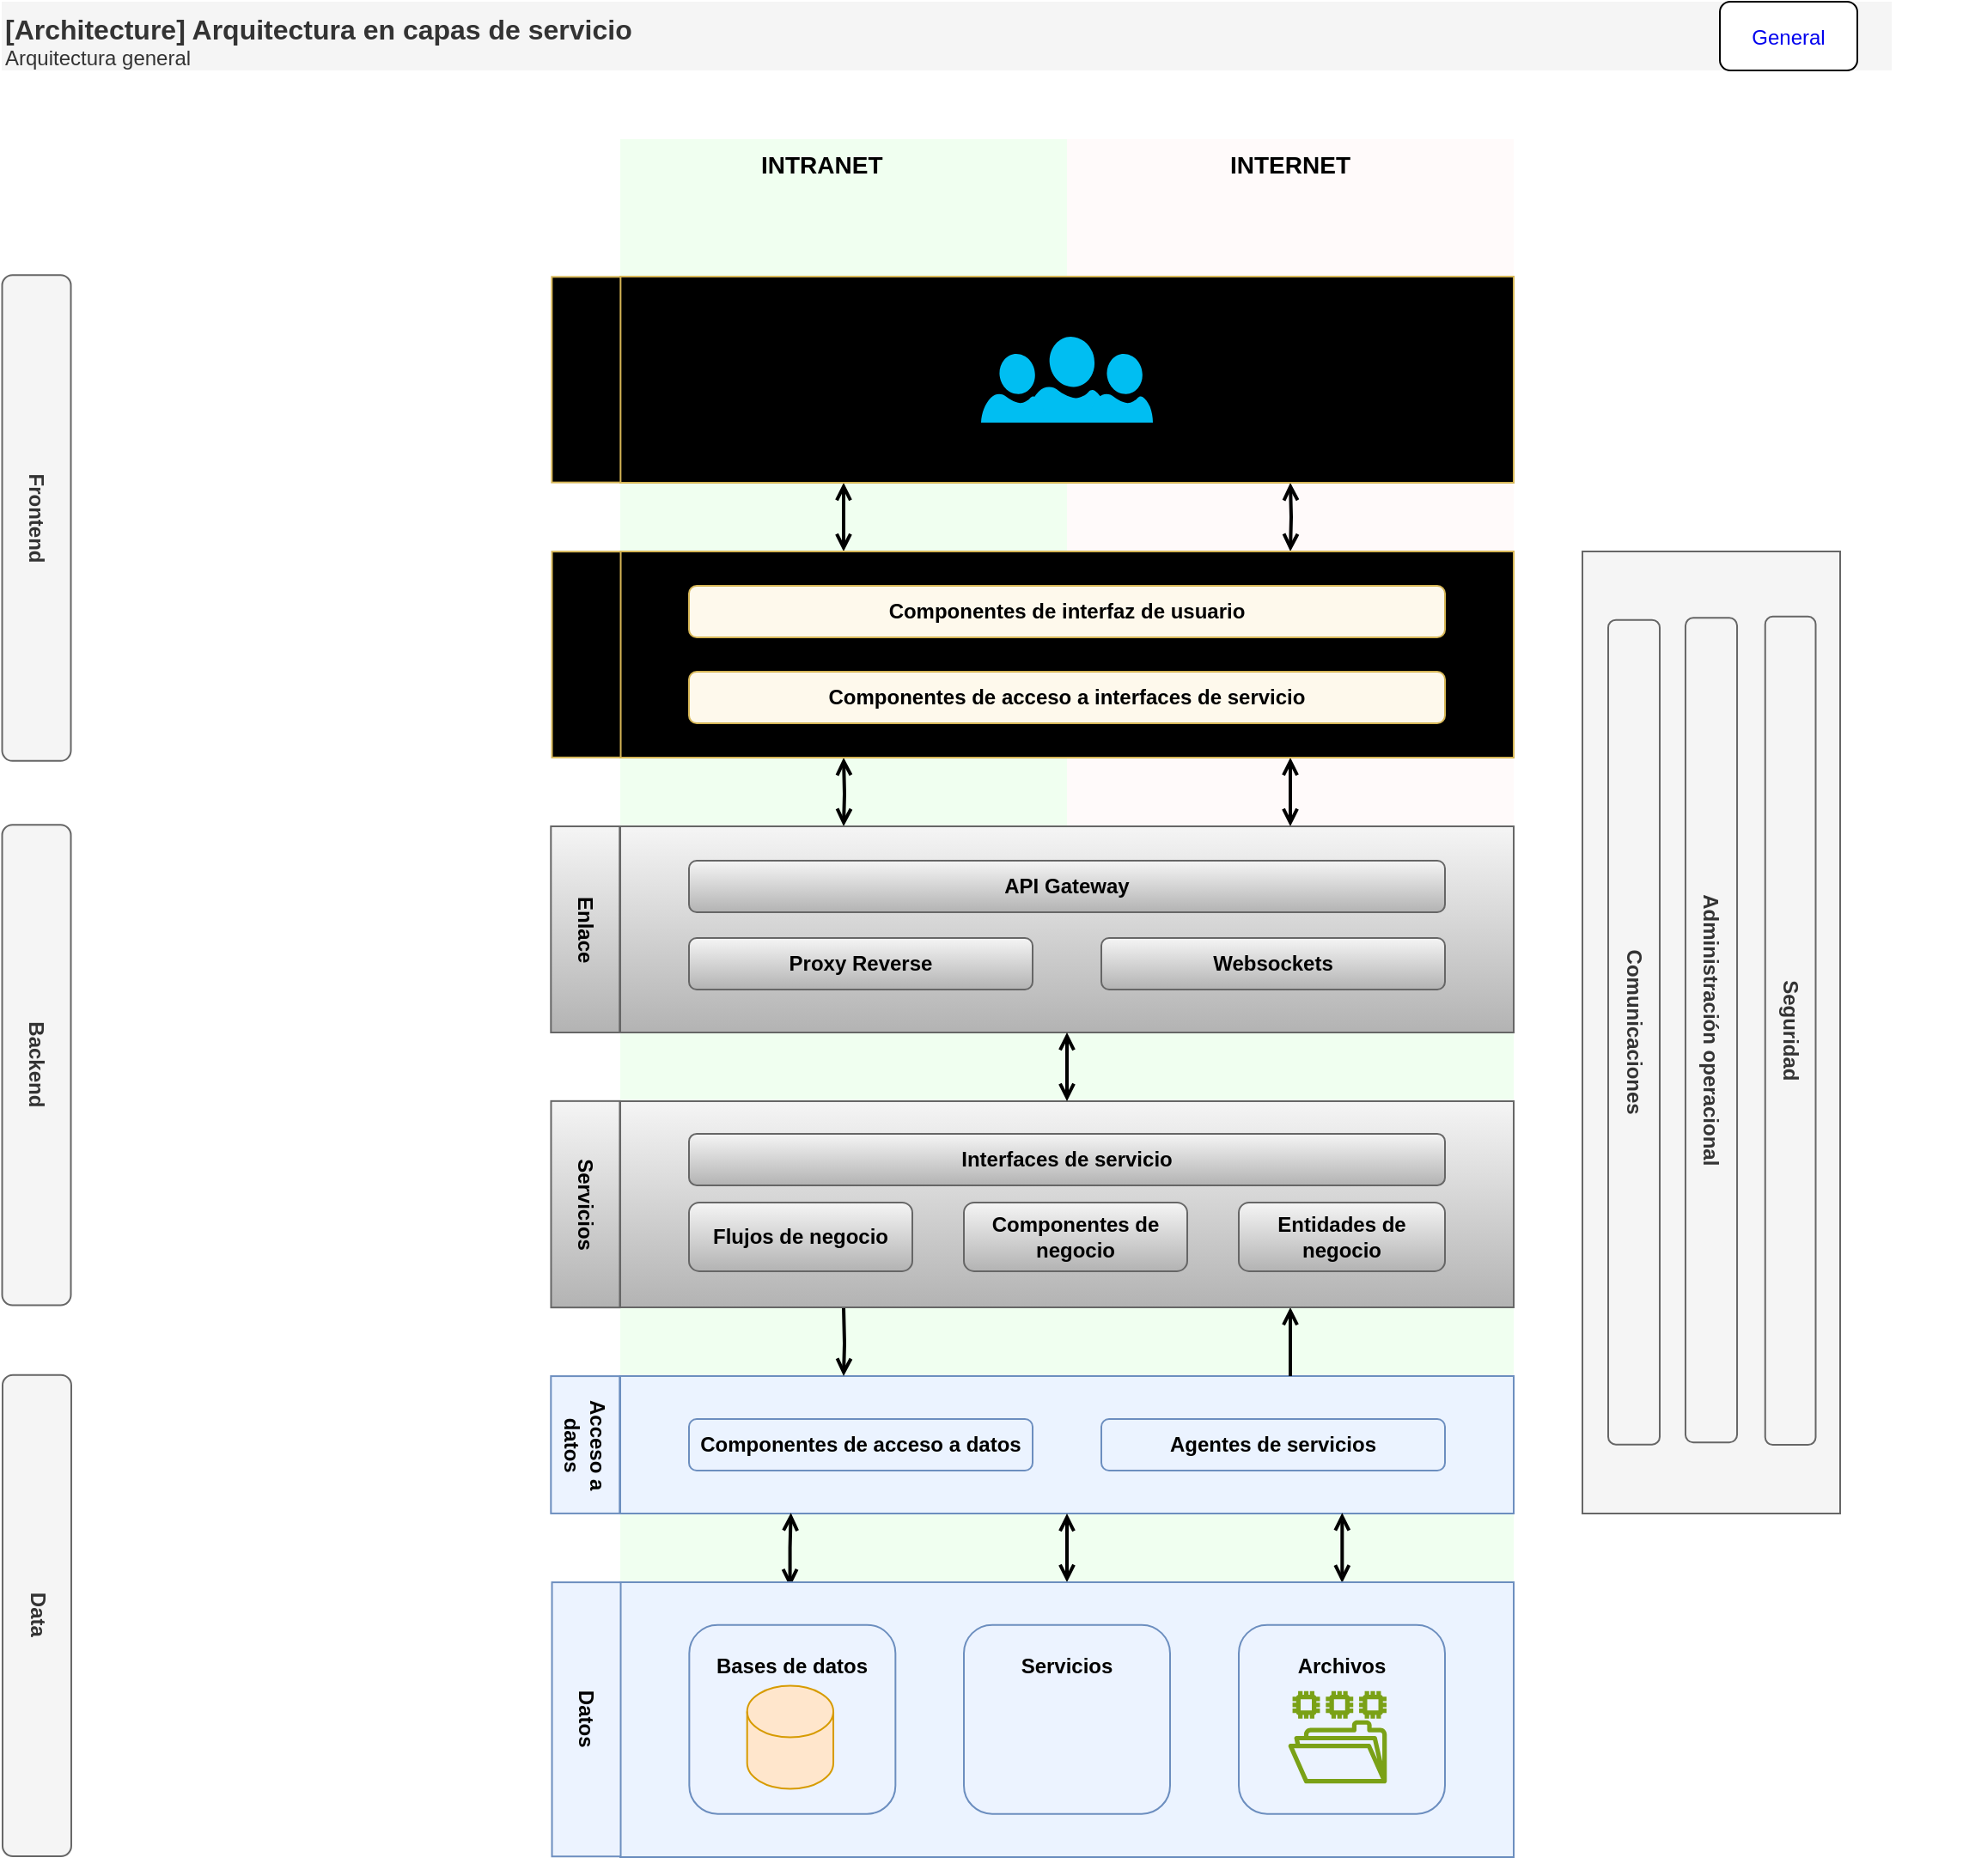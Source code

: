<mxfile version="26.1.1" pages="8">
  <diagram id="onnsDDGCGnbuztYDNgA7" name="Architecture_general">
    <mxGraphModel grid="1" page="1" gridSize="10" guides="1" tooltips="1" connect="1" arrows="1" fold="1" pageScale="1" pageWidth="1100" pageHeight="850" math="0" shadow="0">
      <root>
        <mxCell id="0" />
        <mxCell id="1" parent="0" />
        <mxCell id="9XTSuc5vXoUHELjeOI1o-27" value="&lt;blockquote style=&quot;margin: 0 0 0 40px; border: none; padding: 0px;&quot;&gt;&lt;blockquote style=&quot;margin: 0 0 0 40px; border: none; padding: 0px;&quot;&gt;INTRANET&lt;/blockquote&gt;&lt;/blockquote&gt;" style="rounded=0;whiteSpace=wrap;html=1;fillColor=light-dark(#f0fff0, #002b00);strokeColor=none;verticalAlign=top;fontStyle=1;fontSize=14;fontColor=light-dark(#000000, #88b45c);align=left;" vertex="1" parent="1">
          <mxGeometry x="360" y="80" width="520" height="1000" as="geometry" />
        </mxCell>
        <mxCell id="9XTSuc5vXoUHELjeOI1o-26" value="INTERNET" style="rounded=0;whiteSpace=wrap;html=1;verticalAlign=top;fontStyle=1;fontSize=14;fillColor=light-dark(#fffafa, #ededed);strokeColor=none;fontColor=light-dark(#000000,#EDEDED);" vertex="1" parent="1">
          <mxGeometry x="620" y="80" width="260" height="510" as="geometry" />
        </mxCell>
        <mxCell id="TdqekV3uOiESmIX1Np2l-24" style="edgeStyle=orthogonalEdgeStyle;rounded=0;orthogonalLoop=1;jettySize=auto;html=1;entryX=0.25;entryY=0;entryDx=0;entryDy=0;exitX=0.25;exitY=1;exitDx=0;exitDy=0;strokeWidth=2;endArrow=open;endFill=0;startArrow=open;startFill=0;" edge="1" parent="1" source="TdqekV3uOiESmIX1Np2l-1">
          <mxGeometry relative="1" as="geometry">
            <mxPoint x="490" y="320.0" as="targetPoint" />
          </mxGeometry>
        </mxCell>
        <mxCell id="TdqekV3uOiESmIX1Np2l-25" style="edgeStyle=orthogonalEdgeStyle;rounded=0;orthogonalLoop=1;jettySize=auto;html=1;entryX=0.75;entryY=1;entryDx=0;entryDy=0;exitX=0.75;exitY=0;exitDx=0;exitDy=0;strokeWidth=2;endArrow=open;endFill=0;startArrow=open;startFill=0;" edge="1" parent="1" target="TdqekV3uOiESmIX1Np2l-1">
          <mxGeometry relative="1" as="geometry">
            <mxPoint x="750" y="320.0" as="sourcePoint" />
          </mxGeometry>
        </mxCell>
        <mxCell id="TdqekV3uOiESmIX1Np2l-12" value="" style="rounded=0;whiteSpace=wrap;html=1;fillColor=light-dark(#ebf3ff, #1d293b);strokeColor=#6c8ebf;" vertex="1" parent="1">
          <mxGeometry x="360" y="800" width="520" height="80" as="geometry" />
        </mxCell>
        <mxCell id="TdqekV3uOiESmIX1Np2l-14" value="Agentes de servicios" style="rounded=1;whiteSpace=wrap;html=1;fillColor=light-dark(#ebf3ff, #1d293b);strokeColor=#6c8ebf;fontStyle=1" vertex="1" parent="1">
          <mxGeometry x="640" y="825" width="200" height="30" as="geometry" />
        </mxCell>
        <mxCell id="TdqekV3uOiESmIX1Np2l-15" value="Componentes de acceso a datos" style="rounded=1;whiteSpace=wrap;html=1;fillColor=light-dark(#ebf3ff, #1d293b);strokeColor=#6c8ebf;fontStyle=1" vertex="1" parent="1">
          <mxGeometry x="400" y="825" width="200" height="30" as="geometry" />
        </mxCell>
        <mxCell id="TdqekV3uOiESmIX1Np2l-28" style="edgeStyle=orthogonalEdgeStyle;rounded=0;orthogonalLoop=1;jettySize=auto;html=1;entryX=0.25;entryY=0;entryDx=0;entryDy=0;strokeWidth=2;endArrow=open;endFill=0;" edge="1" parent="1" target="TdqekV3uOiESmIX1Np2l-12">
          <mxGeometry relative="1" as="geometry">
            <mxPoint x="490" y="760" as="sourcePoint" />
            <mxPoint x="500" y="730" as="targetPoint" />
          </mxGeometry>
        </mxCell>
        <mxCell id="TdqekV3uOiESmIX1Np2l-29" style="edgeStyle=orthogonalEdgeStyle;rounded=0;orthogonalLoop=1;jettySize=auto;html=1;entryX=0.75;entryY=1;entryDx=0;entryDy=0;exitX=0.75;exitY=0;exitDx=0;exitDy=0;strokeWidth=2;endArrow=open;endFill=0;" edge="1" parent="1" source="TdqekV3uOiESmIX1Np2l-12" target="b3QcKfxHHzgAnhLzsTik-12">
          <mxGeometry relative="1" as="geometry">
            <mxPoint x="760" y="730" as="sourcePoint" />
            <mxPoint x="750" y="760" as="targetPoint" />
          </mxGeometry>
        </mxCell>
        <mxCell id="TdqekV3uOiESmIX1Np2l-30" value="" style="rounded=0;whiteSpace=wrap;html=1;fillColor=#f5f5f5;strokeColor=#666666;fontColor=#333333;" vertex="1" parent="1">
          <mxGeometry x="920" y="320" width="150" height="560" as="geometry" />
        </mxCell>
        <mxCell id="TdqekV3uOiESmIX1Np2l-31" value="Administración operacional" style="rounded=1;whiteSpace=wrap;html=1;fillColor=#f5f5f5;strokeColor=#666666;fontStyle=1;rotation=90;fontColor=#333333;" vertex="1" parent="1">
          <mxGeometry x="755" y="583.63" width="480" height="30.04" as="geometry" />
        </mxCell>
        <mxCell id="TdqekV3uOiESmIX1Np2l-33" value="Seguridad" style="rounded=1;whiteSpace=wrap;html=1;fillColor=#f5f5f5;strokeColor=#666666;fontStyle=1;rotation=90;fontColor=#333333;" vertex="1" parent="1">
          <mxGeometry x="800" y="584.29" width="482.12" height="29.38" as="geometry" />
        </mxCell>
        <mxCell id="TdqekV3uOiESmIX1Np2l-34" style="edgeStyle=orthogonalEdgeStyle;rounded=0;orthogonalLoop=1;jettySize=auto;html=1;entryX=0.808;entryY=0.995;entryDx=0;entryDy=0;strokeWidth=2;endArrow=open;endFill=0;startArrow=open;startFill=0;entryPerimeter=0;exitX=0.808;exitY=0.002;exitDx=0;exitDy=0;exitPerimeter=0;" edge="1" parent="1" source="yOm9J7MXX8bLzO9w5WH3-12" target="TdqekV3uOiESmIX1Np2l-12">
          <mxGeometry relative="1" as="geometry">
            <mxPoint x="780" y="920" as="sourcePoint" />
            <mxPoint x="760" y="770" as="targetPoint" />
          </mxGeometry>
        </mxCell>
        <mxCell id="TdqekV3uOiESmIX1Np2l-35" style="edgeStyle=orthogonalEdgeStyle;rounded=0;orthogonalLoop=1;jettySize=auto;html=1;entryX=0.5;entryY=1;entryDx=0;entryDy=0;strokeWidth=2;endArrow=open;endFill=0;startArrow=open;startFill=0;exitX=0.5;exitY=0;exitDx=0;exitDy=0;" edge="1" parent="1" source="yOm9J7MXX8bLzO9w5WH3-12" target="TdqekV3uOiESmIX1Np2l-12">
          <mxGeometry relative="1" as="geometry">
            <mxPoint x="620" y="920" as="sourcePoint" />
            <mxPoint x="810" y="927" as="targetPoint" />
          </mxGeometry>
        </mxCell>
        <object placeholders="1" c4Name="[Architecture] Arquitectura en capas de servicio" c4Type="ContainerDiagramTitle" c4Description="Arquitectura general" label="&lt;font style=&quot;font-size: 16px&quot;&gt;&lt;b&gt;&lt;div style=&quot;text-align: left&quot;&gt;%c4Name%&lt;/div&gt;&lt;/b&gt;&lt;/font&gt;&lt;div style=&quot;text-align: left&quot;&gt;%c4Description%&lt;/div&gt;" id="QLz1q41pmVsPlL5V_143-1">
          <mxCell style="text;html=1;strokeColor=none;fillColor=#f5f5f5;align=left;verticalAlign=top;whiteSpace=wrap;rounded=0;metaEdit=1;allowArrows=0;resizable=1;rotatable=0;connectable=0;recursiveResize=0;expand=0;pointerEvents=0;points=[[0.25,0,0],[0.5,0,0],[0.75,0,0],[1,0.25,0],[1,0.5,0],[1,0.75,0],[0.75,1,0],[0.5,1,0],[0.25,1,0],[0,0.75,0],[0,0.5,0],[0,0.25,0]];fontColor=#333333;" vertex="1" parent="1">
            <mxGeometry width="1100" height="40" as="geometry" />
          </mxCell>
        </object>
        <UserObject label="General" link="data:page/id,5f0bae14-7c28-e335-631c-24af17079c00" id="ywc3RzNOTetkVbzvp27Z-1">
          <mxCell style="fontColor=#0000EE;fontStyle=0;rounded=1;overflow=hidden;spacing=10;" vertex="1" parent="1">
            <mxGeometry x="1000" width="80" height="40" as="geometry" />
          </mxCell>
        </UserObject>
        <mxCell id="2Whvz-EQcoO1ibe-_Gla-3" value="" style="group" vertex="1" connectable="0" parent="1">
          <mxGeometry x="360" y="160" width="780" height="770" as="geometry" />
        </mxCell>
        <mxCell id="TdqekV3uOiESmIX1Np2l-1" value="" style="rounded=0;whiteSpace=wrap;html=1;verticalAlign=top;spacingTop=10;fillColor=light-dark(#fef7e1, #281d00);strokeColor=#d6b656;fontStyle=1;gradientColor=light-dark(#feebb4, #543300);" vertex="1" parent="2Whvz-EQcoO1ibe-_Gla-3">
          <mxGeometry width="520" height="120" as="geometry" />
        </mxCell>
        <mxCell id="TdqekV3uOiESmIX1Np2l-2" value="" style="verticalLabelPosition=bottom;html=1;verticalAlign=top;align=center;strokeColor=none;fillColor=#00BEF2;shape=mxgraph.azure.user;labelBorderColor=none;" vertex="1" parent="2Whvz-EQcoO1ibe-_Gla-3">
          <mxGeometry x="236.25" y="35" width="47.5" height="50" as="geometry" />
        </mxCell>
        <mxCell id="2Whvz-EQcoO1ibe-_Gla-1" value="" style="verticalLabelPosition=bottom;html=1;verticalAlign=top;align=center;strokeColor=none;fillColor=#00BEF2;shape=mxgraph.azure.user;" vertex="1" parent="2Whvz-EQcoO1ibe-_Gla-3">
          <mxGeometry x="210" y="45" width="37.5" height="40" as="geometry" />
        </mxCell>
        <mxCell id="2Whvz-EQcoO1ibe-_Gla-2" value="" style="verticalLabelPosition=bottom;html=1;verticalAlign=top;align=center;strokeColor=none;fillColor=#00BEF2;shape=mxgraph.azure.user;" vertex="1" parent="2Whvz-EQcoO1ibe-_Gla-3">
          <mxGeometry x="272.5" y="45" width="37.5" height="40" as="geometry" />
        </mxCell>
        <mxCell id="2Whvz-EQcoO1ibe-_Gla-10" style="edgeStyle=orthogonalEdgeStyle;rounded=0;orthogonalLoop=1;jettySize=auto;html=1;entryX=0.75;entryY=1;entryDx=0;entryDy=0;exitX=0.75;exitY=0;exitDx=0;exitDy=0;strokeWidth=2;endArrow=open;endFill=0;startArrow=open;startFill=0;" edge="1" parent="1" source="2Whvz-EQcoO1ibe-_Gla-4">
          <mxGeometry relative="1" as="geometry">
            <mxPoint x="760" y="730" as="sourcePoint" />
            <mxPoint x="750" y="440.0" as="targetPoint" />
          </mxGeometry>
        </mxCell>
        <mxCell id="2Whvz-EQcoO1ibe-_Gla-11" style="edgeStyle=orthogonalEdgeStyle;rounded=0;orthogonalLoop=1;jettySize=auto;html=1;exitX=0.25;exitY=1;exitDx=0;exitDy=0;strokeWidth=2;endArrow=open;endFill=0;entryX=0.25;entryY=0;entryDx=0;entryDy=0;startArrow=open;startFill=0;" edge="1" parent="1" target="2Whvz-EQcoO1ibe-_Gla-4">
          <mxGeometry relative="1" as="geometry">
            <mxPoint x="490" y="440.0" as="sourcePoint" />
            <mxPoint x="490" y="520" as="targetPoint" />
          </mxGeometry>
        </mxCell>
        <mxCell id="2Whvz-EQcoO1ibe-_Gla-13" value="Comunicaciones" style="rounded=1;whiteSpace=wrap;html=1;fillColor=#f5f5f5;strokeColor=#666666;fontStyle=1;rotation=90;fontColor=#333333;" vertex="1" parent="1">
          <mxGeometry x="710" y="584.82" width="480" height="30" as="geometry" />
        </mxCell>
        <mxCell id="2Whvz-EQcoO1ibe-_Gla-14" value="" style="shape=image;verticalLabelPosition=bottom;labelBackgroundColor=default;verticalAlign=top;aspect=fixed;imageAspect=0;image=https://www.simplilearn.com/ice9/free_resources_article_thumb/ASP.NET_logo.jpg;" vertex="1" parent="1">
          <mxGeometry x="46.41" y="352.75" width="64.66" height="55" as="geometry" />
        </mxCell>
        <mxCell id="2Whvz-EQcoO1ibe-_Gla-16" value="" style="shape=image;verticalLabelPosition=bottom;labelBackgroundColor=default;verticalAlign=top;aspect=fixed;imageAspect=0;image=https://reactor.fr/wp-content/uploads/2020/01/1200px-.NET_Core_Logo.svg_.png;" vertex="1" parent="1">
          <mxGeometry x="165" y="357.25" width="40" height="40" as="geometry" />
        </mxCell>
        <mxCell id="2Whvz-EQcoO1ibe-_Gla-18" value="" style="shape=image;verticalLabelPosition=bottom;labelBackgroundColor=default;verticalAlign=top;aspect=fixed;imageAspect=0;image=https://logospng.org/download/android/logo-android-4096.png;" vertex="1" parent="1">
          <mxGeometry x="111.07" y="352.25" width="50" height="50" as="geometry" />
        </mxCell>
        <mxCell id="9XTSuc5vXoUHELjeOI1o-2" value="" style="shape=image;verticalLabelPosition=bottom;labelBackgroundColor=default;verticalAlign=top;aspect=fixed;imageAspect=0;image=https://www.artofdata.com/wp-content/uploads/2019/06/signalr-logo.png;" vertex="1" parent="1">
          <mxGeometry x="255" y="515" width="52.81" height="50" as="geometry" />
        </mxCell>
        <mxCell id="9XTSuc5vXoUHELjeOI1o-7" value="" style="shape=image;verticalLabelPosition=bottom;labelBackgroundColor=default;verticalAlign=top;aspect=fixed;imageAspect=0;image=https://www.taskscape.com/img/netmaui-logo.png;" vertex="1" parent="1">
          <mxGeometry x="255.0" y="352.75" width="50" height="50" as="geometry" />
        </mxCell>
        <mxCell id="9XTSuc5vXoUHELjeOI1o-8" value="" style="shape=image;verticalLabelPosition=bottom;labelBackgroundColor=default;verticalAlign=top;aspect=fixed;imageAspect=0;image=https://www.ideematic.com/wp-content/uploads/2018/09/logo-xamarin-300x300.png;" vertex="1" parent="1">
          <mxGeometry x="210" y="354.75" width="45" height="45" as="geometry" />
        </mxCell>
        <mxCell id="9XTSuc5vXoUHELjeOI1o-10" value="" style="shape=image;verticalLabelPosition=bottom;labelBackgroundColor=default;verticalAlign=top;aspect=fixed;imageAspect=0;image=https://reactor.fr/wp-content/uploads/2020/01/1200px-.NET_Core_Logo.svg_.png;" vertex="1" parent="1">
          <mxGeometry x="210" y="520" width="40" height="40" as="geometry" />
        </mxCell>
        <mxCell id="9XTSuc5vXoUHELjeOI1o-14" value="" style="shape=image;verticalLabelPosition=bottom;labelBackgroundColor=default;verticalAlign=top;aspect=fixed;imageAspect=0;image=https://www.artofdata.com/wp-content/uploads/2019/06/signalr-logo.png;" vertex="1" parent="1">
          <mxGeometry x="253.59" y="675" width="52.81" height="50" as="geometry" />
        </mxCell>
        <mxCell id="9XTSuc5vXoUHELjeOI1o-15" value="" style="shape=image;verticalLabelPosition=bottom;labelBackgroundColor=default;verticalAlign=top;aspect=fixed;imageAspect=0;image=https://reactor.fr/wp-content/uploads/2020/01/1200px-.NET_Core_Logo.svg_.png;" vertex="1" parent="1">
          <mxGeometry x="210" y="680" width="40" height="40" as="geometry" />
        </mxCell>
        <mxCell id="9XTSuc5vXoUHELjeOI1o-17" value="" style="shape=image;verticalLabelPosition=bottom;labelBackgroundColor=default;verticalAlign=top;aspect=fixed;imageAspect=0;image=https://cdn-icons-png.flaticon.com/512/6378/6378011.png;" vertex="1" parent="1">
          <mxGeometry x="80.1" y="510" width="60" height="60" as="geometry" />
        </mxCell>
        <mxCell id="9XTSuc5vXoUHELjeOI1o-18" value="" style="shape=image;verticalLabelPosition=bottom;labelBackgroundColor=default;verticalAlign=top;aspect=fixed;imageAspect=0;image=https://image.opencart.com/original/60e85b27c7220.jpg;" vertex="1" parent="1">
          <mxGeometry x="149.32" y="674" width="52" height="52" as="geometry" />
        </mxCell>
        <mxCell id="9XTSuc5vXoUHELjeOI1o-20" value="" style="shape=image;verticalLabelPosition=bottom;labelBackgroundColor=default;verticalAlign=top;aspect=fixed;imageAspect=0;image=https://miro.medium.com/v2/resize:fit:400/1*zaeD78J_lNicIUootxqenA.png;" vertex="1" parent="1">
          <mxGeometry x="192.34" y="806.85" width="120" height="66.3" as="geometry" />
        </mxCell>
        <mxCell id="9XTSuc5vXoUHELjeOI1o-21" value="" style="shape=image;verticalLabelPosition=bottom;labelBackgroundColor=default;verticalAlign=top;aspect=fixed;imageAspect=0;image=https://static-00.iconduck.com/assets.00/sql-database-sql-azure-icon-976x1024-eobwqz2q.png;" vertex="1" parent="1">
          <mxGeometry x="135.63" y="810.25" width="56.71" height="59.5" as="geometry" />
        </mxCell>
        <mxCell id="9XTSuc5vXoUHELjeOI1o-30" value="" style="rounded=0;whiteSpace=wrap;html=1;verticalAlign=top;spacingTop=10;fillColor=light-dark(#fef7e1, #281d00);strokeColor=#d6b656;fontStyle=1;gradientColor=light-dark(#feebb4, #543300);" vertex="1" parent="1">
          <mxGeometry x="360" y="320" width="520" height="120" as="geometry" />
        </mxCell>
        <mxCell id="TdqekV3uOiESmIX1Np2l-4" value="Componentes de interfaz de usuario" style="rounded=1;whiteSpace=wrap;html=1;fillColor=light-dark(#fef9ec, #281d00);strokeColor=#d6b656;fontStyle=1" vertex="1" parent="1">
          <mxGeometry x="400" y="340" width="440" height="30" as="geometry" />
        </mxCell>
        <mxCell id="TdqekV3uOiESmIX1Np2l-5" value="Componentes de acceso a interfaces de servicio" style="rounded=1;whiteSpace=wrap;html=1;fillColor=light-dark(#fef9ec, #281d00);strokeColor=#d6b656;fontStyle=1" vertex="1" parent="1">
          <mxGeometry x="400" y="390" width="440" height="30" as="geometry" />
        </mxCell>
        <mxCell id="1yabr6cchl8G-7-hFBtq-1" value="Frontend" style="rounded=1;whiteSpace=wrap;html=1;fillColor=#f5f5f5;strokeColor=#666666;fontStyle=1;rotation=90;fontColor=#333333;" vertex="1" parent="1">
          <mxGeometry x="-121.15" y="280.53" width="282.81" height="40" as="geometry" />
        </mxCell>
        <mxCell id="1yabr6cchl8G-7-hFBtq-2" value="Backend" style="rounded=1;whiteSpace=wrap;html=1;fillColor=#f5f5f5;strokeColor=#666666;fontStyle=1;rotation=90;fontColor=#333333;" vertex="1" parent="1">
          <mxGeometry x="-119.53" y="598.94" width="279.57" height="40" as="geometry" />
        </mxCell>
        <mxCell id="b3QcKfxHHzgAnhLzsTik-1" value="Data" style="rounded=1;whiteSpace=wrap;html=1;fillColor=#f5f5f5;strokeColor=#666666;fontStyle=1;rotation=90;fontColor=#333333;" vertex="1" parent="1">
          <mxGeometry x="-119.59" y="919.43" width="280.16" height="40" as="geometry" />
        </mxCell>
        <mxCell id="b3QcKfxHHzgAnhLzsTik-3" value="" style="shape=image;verticalLabelPosition=bottom;labelBackgroundColor=default;verticalAlign=top;aspect=fixed;imageAspect=0;image=https://static-00.iconduck.com/assets.00/sql-database-generic-icon-380x512-ez505zus.png;" vertex="1" parent="1">
          <mxGeometry x="260.82" y="950" width="41.17" height="55.47" as="geometry" />
        </mxCell>
        <mxCell id="b3QcKfxHHzgAnhLzsTik-9" value="" style="shape=image;verticalLabelPosition=bottom;labelBackgroundColor=default;verticalAlign=top;aspect=fixed;imageAspect=0;image=https://startupcredits.org/wp-content/uploads/2023/12/MongoDB-Startup-Credits-logo.png;" vertex="1" parent="1">
          <mxGeometry x="192.34" y="950.5" width="55" height="55" as="geometry" />
        </mxCell>
        <mxCell id="b3QcKfxHHzgAnhLzsTik-10" value="" style="shape=image;verticalLabelPosition=bottom;labelBackgroundColor=default;verticalAlign=top;aspect=fixed;imageAspect=0;image=https://cdn-icons-png.flaticon.com/512/6378/6378011.png;" vertex="1" parent="1">
          <mxGeometry x="124" y="945.5" width="60" height="60" as="geometry" />
        </mxCell>
        <mxCell id="b3QcKfxHHzgAnhLzsTik-11" value="" style="shape=image;verticalLabelPosition=bottom;labelBackgroundColor=default;verticalAlign=top;aspect=fixed;imageAspect=0;image=https://cdn-icons-png.flaticon.com/512/337/337959.png;" vertex="1" parent="1">
          <mxGeometry x="60" y="947.73" width="55.53" height="55.53" as="geometry" />
        </mxCell>
        <mxCell id="yOm9J7MXX8bLzO9w5WH3-2" value="Usuarios" style="rounded=0;whiteSpace=wrap;html=1;fillColor=light-dark(#fdf7e1, #281d00);strokeColor=#d6b656;fontStyle=1;rotation=90;gradientColor=light-dark(#fbecb7, #543300);gradientDirection=east;" vertex="1" parent="1">
          <mxGeometry x="280.35" y="200" width="119.65" height="40" as="geometry" />
        </mxCell>
        <mxCell id="yOm9J7MXX8bLzO9w5WH3-4" value="Enlace" style="rounded=0;whiteSpace=wrap;html=1;fillColor=#f5f5f5;strokeColor=#666666;fontStyle=1;rotation=90;gradientColor=#b3b3b3;gradientDirection=east;" vertex="1" parent="1">
          <mxGeometry x="279.65" y="520" width="120" height="40" as="geometry" />
        </mxCell>
        <mxCell id="yOm9J7MXX8bLzO9w5WH3-6" value="Presentación" style="rounded=0;whiteSpace=wrap;html=1;fillColor=light-dark(#fdf7e1, #281d00);strokeColor=#d6b656;fontStyle=1;rotation=90;gradientColor=light-dark(#fbecb7, #543300);gradientDirection=east;" vertex="1" parent="1">
          <mxGeometry x="280.35" y="360" width="119.82" height="40" as="geometry" />
        </mxCell>
        <mxCell id="yOm9J7MXX8bLzO9w5WH3-7" value="Acceso a datos" style="rounded=0;whiteSpace=wrap;html=1;fillColor=light-dark(#ecf3ff, #1d293b);strokeColor=#6c8ebf;fontStyle=1;rotation=90;gradientDirection=east;" vertex="1" parent="1">
          <mxGeometry x="299.7" y="820" width="79.91" height="40" as="geometry" />
        </mxCell>
        <mxCell id="TdqekV3uOiESmIX1Np2l-36" style="edgeStyle=orthogonalEdgeStyle;rounded=0;orthogonalLoop=1;jettySize=auto;html=1;entryX=0.191;entryY=0.996;entryDx=0;entryDy=0;exitX=0.19;exitY=0.017;exitDx=0;exitDy=0;strokeWidth=2;endArrow=open;endFill=0;startArrow=open;startFill=0;entryPerimeter=0;exitPerimeter=0;" edge="1" parent="1" source="yOm9J7MXX8bLzO9w5WH3-12" target="TdqekV3uOiESmIX1Np2l-12">
          <mxGeometry relative="1" as="geometry">
            <mxPoint x="630" y="970" as="sourcePoint" />
            <mxPoint x="630" y="930" as="targetPoint" />
          </mxGeometry>
        </mxCell>
        <mxCell id="2Whvz-EQcoO1ibe-_Gla-12" value="" style="group" vertex="1" connectable="0" parent="1">
          <mxGeometry x="360" y="480" width="520" height="610" as="geometry" />
        </mxCell>
        <mxCell id="2Whvz-EQcoO1ibe-_Gla-4" value="" style="rounded=0;whiteSpace=wrap;html=1;fillColor=#f5f5f5;strokeColor=#666666;gradientColor=#b3b3b3;" vertex="1" parent="2Whvz-EQcoO1ibe-_Gla-12">
          <mxGeometry width="520" height="120" as="geometry" />
        </mxCell>
        <mxCell id="2Whvz-EQcoO1ibe-_Gla-6" value="API Gateway" style="rounded=1;whiteSpace=wrap;html=1;fillColor=#f5f5f5;strokeColor=#666666;fontStyle=1;gradientColor=#b3b3b3;" vertex="1" parent="2Whvz-EQcoO1ibe-_Gla-12">
          <mxGeometry x="40" y="20" width="440" height="30" as="geometry" />
        </mxCell>
        <mxCell id="2Whvz-EQcoO1ibe-_Gla-7" value="Websockets" style="rounded=1;whiteSpace=wrap;html=1;fillColor=#f5f5f5;strokeColor=#666666;fontStyle=1;gradientColor=#b3b3b3;" vertex="1" parent="2Whvz-EQcoO1ibe-_Gla-12">
          <mxGeometry x="280" y="65" width="200" height="30" as="geometry" />
        </mxCell>
        <mxCell id="2Whvz-EQcoO1ibe-_Gla-8" value="Proxy Reverse" style="rounded=1;whiteSpace=wrap;html=1;fillColor=#f5f5f5;strokeColor=#666666;fontStyle=1;gradientColor=#b3b3b3;" vertex="1" parent="2Whvz-EQcoO1ibe-_Gla-12">
          <mxGeometry x="40" y="65" width="200" height="30" as="geometry" />
        </mxCell>
        <mxCell id="b3QcKfxHHzgAnhLzsTik-12" value="" style="rounded=0;whiteSpace=wrap;html=1;fillColor=#f5f5f5;strokeColor=#666666;gradientColor=#b3b3b3;" vertex="1" parent="2Whvz-EQcoO1ibe-_Gla-12">
          <mxGeometry y="160" width="520" height="120" as="geometry" />
        </mxCell>
        <mxCell id="1yabr6cchl8G-7-hFBtq-4" style="edgeStyle=orthogonalEdgeStyle;rounded=0;orthogonalLoop=1;jettySize=auto;html=1;entryX=0.5;entryY=1;entryDx=0;entryDy=0;strokeWidth=2;endArrow=open;endFill=0;startArrow=open;startFill=0;exitX=0.5;exitY=0;exitDx=0;exitDy=0;" edge="1" parent="2Whvz-EQcoO1ibe-_Gla-12" source="b3QcKfxHHzgAnhLzsTik-12" target="2Whvz-EQcoO1ibe-_Gla-4">
          <mxGeometry relative="1" as="geometry">
            <mxPoint x="260" y="160" as="sourcePoint" />
            <mxPoint x="430" y="410" as="targetPoint" />
          </mxGeometry>
        </mxCell>
        <mxCell id="yOm9J7MXX8bLzO9w5WH3-14" value="" style="group" connectable="0" vertex="1" parent="1">
          <mxGeometry x="320.26" y="920" width="559.74" height="160" as="geometry" />
        </mxCell>
        <mxCell id="yOm9J7MXX8bLzO9w5WH3-15" value="" style="group" connectable="0" vertex="1" parent="yOm9J7MXX8bLzO9w5WH3-14">
          <mxGeometry x="-1.776e-14" width="559.74" height="160" as="geometry" />
        </mxCell>
        <mxCell id="yOm9J7MXX8bLzO9w5WH3-12" value="" style="rounded=0;whiteSpace=wrap;html=1;fillColor=light-dark(#ebf3ff, #1d293b);strokeColor=#6c8ebf;" vertex="1" parent="yOm9J7MXX8bLzO9w5WH3-15">
          <mxGeometry x="39.74" width="520" height="160" as="geometry" />
        </mxCell>
        <mxCell id="TdqekV3uOiESmIX1Np2l-17" value="Servicios" style="rounded=1;whiteSpace=wrap;html=1;verticalAlign=top;spacingTop=10;fillColor=light-dark(#ecf3ff, #1d293b);strokeColor=#6c8ebf;fontStyle=1;" vertex="1" parent="yOm9J7MXX8bLzO9w5WH3-15">
          <mxGeometry x="239.74" y="24.84" width="120" height="110" as="geometry" />
        </mxCell>
        <mxCell id="TdqekV3uOiESmIX1Np2l-18" value="Bases de datos" style="rounded=1;whiteSpace=wrap;html=1;verticalAlign=top;spacingTop=10;fillColor=light-dark(#ecf3ff, #1d293b);strokeColor=#6c8ebf;fontStyle=1;" vertex="1" parent="yOm9J7MXX8bLzO9w5WH3-15">
          <mxGeometry x="79.91" y="24.84" width="120" height="110" as="geometry" />
        </mxCell>
        <mxCell id="TdqekV3uOiESmIX1Np2l-19" value="Archivos" style="rounded=1;whiteSpace=wrap;html=1;verticalAlign=top;spacingTop=10;fillColor=light-dark(#ecf3ff, #1d293b);strokeColor=#6c8ebf;fontStyle=1;" vertex="1" parent="yOm9J7MXX8bLzO9w5WH3-15">
          <mxGeometry x="399.74" y="24.84" width="120" height="110" as="geometry" />
        </mxCell>
        <mxCell id="yOm9J7MXX8bLzO9w5WH3-8" value="Datos" style="rounded=0;whiteSpace=wrap;html=1;fillColor=light-dark(#ecf3ff, #1d293b);strokeColor=#6c8ebf;fontStyle=1;rotation=90;gradientDirection=east;" vertex="1" parent="yOm9J7MXX8bLzO9w5WH3-15">
          <mxGeometry x="-59.79" y="59.84" width="159.58" height="40" as="geometry" />
        </mxCell>
        <mxCell id="1NY8sVJnM9WLHm2DIZqB-1" value="" style="shape=image;verticalLabelPosition=bottom;labelBackgroundColor=default;verticalAlign=top;aspect=fixed;imageAspect=0;image=https://cdn4.iconfinder.com/data/icons/flat-pro-database-set-1/32/network-cloud-512.png;" vertex="1" parent="yOm9J7MXX8bLzO9w5WH3-15">
          <mxGeometry x="269.66" y="59.84" width="60.16" height="60.16" as="geometry" />
        </mxCell>
        <mxCell id="yOm9J7MXX8bLzO9w5WH3-17" value="" style="sketch=0;outlineConnect=0;fontColor=#232F3E;gradientColor=none;fillColor=#7AA116;strokeColor=none;dashed=0;verticalLabelPosition=bottom;verticalAlign=top;align=center;html=1;fontSize=12;fontStyle=0;aspect=fixed;pointerEvents=1;shape=mxgraph.aws4.file_system;" vertex="1" parent="1">
          <mxGeometry x="748.76" y="983.42" width="57.4" height="53.72" as="geometry" />
        </mxCell>
        <mxCell id="yOm9J7MXX8bLzO9w5WH3-18" value="" style="shape=cylinder3;whiteSpace=wrap;html=1;boundedLbl=1;backgroundOutline=1;size=15;fillColor=#ffe6cc;strokeColor=#d79b00;" vertex="1" parent="1">
          <mxGeometry x="433.85" y="980.28" width="50.17" height="60" as="geometry" />
        </mxCell>
        <mxCell id="yOm9J7MXX8bLzO9w5WH3-23" value="" style="group" connectable="0" vertex="1" parent="1">
          <mxGeometry x="319.735" y="639.915" width="520.265" height="120.17" as="geometry" />
        </mxCell>
        <mxCell id="yOm9J7MXX8bLzO9w5WH3-5" value="Servicios" style="rounded=0;whiteSpace=wrap;html=1;fillColor=#f5f5f5;strokeColor=#666666;fontStyle=1;rotation=90;gradientColor=#b3b3b3;gradientDirection=east;" vertex="1" parent="yOm9J7MXX8bLzO9w5WH3-23">
          <mxGeometry x="-40.085" y="40.085" width="120.17" height="40" as="geometry" />
        </mxCell>
        <mxCell id="yOm9J7MXX8bLzO9w5WH3-19" value="Flujos de negocio" style="rounded=1;whiteSpace=wrap;html=1;fillColor=#f5f5f5;strokeColor=#666666;fontStyle=1;gradientColor=#b3b3b3;" vertex="1" parent="yOm9J7MXX8bLzO9w5WH3-23">
          <mxGeometry x="80.265" y="59.025" width="130" height="40" as="geometry" />
        </mxCell>
        <mxCell id="yOm9J7MXX8bLzO9w5WH3-20" value="Entidades de negocio" style="rounded=1;whiteSpace=wrap;html=1;fillColor=#f5f5f5;strokeColor=#666666;fontStyle=1;gradientColor=#b3b3b3;" vertex="1" parent="yOm9J7MXX8bLzO9w5WH3-23">
          <mxGeometry x="400.265" y="59.025" width="120" height="40" as="geometry" />
        </mxCell>
        <mxCell id="yOm9J7MXX8bLzO9w5WH3-21" value="Interfaces de servicio" style="rounded=1;whiteSpace=wrap;html=1;fillColor=#f5f5f5;strokeColor=#666666;fontStyle=1;gradientColor=#b3b3b3;" vertex="1" parent="yOm9J7MXX8bLzO9w5WH3-23">
          <mxGeometry x="80.265" y="19.025" width="440" height="30" as="geometry" />
        </mxCell>
        <mxCell id="yOm9J7MXX8bLzO9w5WH3-22" value="Componentes de negocio" style="rounded=1;whiteSpace=wrap;html=1;fillColor=#f5f5f5;strokeColor=#666666;fontStyle=1;gradientColor=#b3b3b3;" vertex="1" parent="yOm9J7MXX8bLzO9w5WH3-23">
          <mxGeometry x="240.265" y="59.025" width="130" height="40" as="geometry" />
        </mxCell>
        <mxCell id="1NY8sVJnM9WLHm2DIZqB-2" value="" style="shape=image;verticalLabelPosition=bottom;labelBackgroundColor=default;verticalAlign=top;aspect=fixed;imageAspect=0;image=https://cdn4.iconfinder.com/data/icons/flat-pro-database-set-1/32/network-cloud-512.png;" vertex="1" parent="1">
          <mxGeometry x="149.32" y="514.74" width="50.26" height="50.26" as="geometry" />
        </mxCell>
      </root>
    </mxGraphModel>
  </diagram>
  <diagram name=" Architecture_general_4all" id="IyRlA6G07nEj_l-mfGsr">
    <mxGraphModel grid="1" page="1" gridSize="10" guides="1" tooltips="1" connect="1" arrows="1" fold="1" pageScale="1" pageWidth="1100" pageHeight="850" math="0" shadow="0">
      <root>
        <mxCell id="8yPDF9NcNlcg0z_hkgfe-0" />
        <mxCell id="8yPDF9NcNlcg0z_hkgfe-1" parent="8yPDF9NcNlcg0z_hkgfe-0" />
        <mxCell id="8yPDF9NcNlcg0z_hkgfe-2" value="" style="rounded=0;whiteSpace=wrap;html=1;fillColor=light-dark(#f0fff0, #002b00);strokeColor=none;verticalAlign=top;fontStyle=1;fontSize=12;" vertex="1" parent="8yPDF9NcNlcg0z_hkgfe-1">
          <mxGeometry x="620" y="590" width="260" height="490" as="geometry" />
        </mxCell>
        <mxCell id="8yPDF9NcNlcg0z_hkgfe-3" value="INTRANET" style="rounded=0;whiteSpace=wrap;html=1;fillColor=light-dark(#f0fff0, #002b00);strokeColor=none;verticalAlign=top;fontStyle=1;fontSize=14;fontColor=#336600;" vertex="1" parent="8yPDF9NcNlcg0z_hkgfe-1">
          <mxGeometry x="360" y="80" width="260" height="1000" as="geometry" />
        </mxCell>
        <mxCell id="8yPDF9NcNlcg0z_hkgfe-4" value="INTERNET" style="rounded=0;whiteSpace=wrap;html=1;verticalAlign=top;fontStyle=1;fontSize=14;fillColor=light-dark(#fffafa, #ededed);strokeColor=none;fontColor=light-dark(#660000,#EDEDED);" vertex="1" parent="8yPDF9NcNlcg0z_hkgfe-1">
          <mxGeometry x="620" y="80" width="260" height="510" as="geometry" />
        </mxCell>
        <mxCell id="8yPDF9NcNlcg0z_hkgfe-5" style="edgeStyle=orthogonalEdgeStyle;rounded=0;orthogonalLoop=1;jettySize=auto;html=1;entryX=0.25;entryY=0;entryDx=0;entryDy=0;exitX=0.25;exitY=1;exitDx=0;exitDy=0;strokeWidth=2;endArrow=open;endFill=0;startArrow=open;startFill=0;" edge="1" parent="8yPDF9NcNlcg0z_hkgfe-1" source="8yPDF9NcNlcg0z_hkgfe-27">
          <mxGeometry relative="1" as="geometry">
            <mxPoint x="490" y="320.0" as="targetPoint" />
          </mxGeometry>
        </mxCell>
        <mxCell id="8yPDF9NcNlcg0z_hkgfe-6" style="edgeStyle=orthogonalEdgeStyle;rounded=0;orthogonalLoop=1;jettySize=auto;html=1;entryX=0.75;entryY=1;entryDx=0;entryDy=0;exitX=0.75;exitY=0;exitDx=0;exitDy=0;strokeWidth=2;endArrow=open;endFill=0;startArrow=open;startFill=0;" edge="1" parent="8yPDF9NcNlcg0z_hkgfe-1" target="8yPDF9NcNlcg0z_hkgfe-27">
          <mxGeometry relative="1" as="geometry">
            <mxPoint x="750" y="320.0" as="sourcePoint" />
          </mxGeometry>
        </mxCell>
        <mxCell id="8yPDF9NcNlcg0z_hkgfe-7" value="" style="rounded=0;whiteSpace=wrap;html=1;fillColor=light-dark(#ebf3ff, #1d293b);strokeColor=#6c8ebf;" vertex="1" parent="8yPDF9NcNlcg0z_hkgfe-1">
          <mxGeometry x="360" y="800" width="520" height="80" as="geometry" />
        </mxCell>
        <mxCell id="8yPDF9NcNlcg0z_hkgfe-8" value="Agentes de servicios" style="rounded=1;whiteSpace=wrap;html=1;fillColor=light-dark(#ebf3ff, #1d293b);strokeColor=#6c8ebf;fontStyle=1" vertex="1" parent="8yPDF9NcNlcg0z_hkgfe-1">
          <mxGeometry x="640" y="825" width="200" height="30" as="geometry" />
        </mxCell>
        <mxCell id="8yPDF9NcNlcg0z_hkgfe-9" value="Componentes de acceso a datos" style="rounded=1;whiteSpace=wrap;html=1;fillColor=light-dark(#ebf3ff, #1d293b);strokeColor=#6c8ebf;fontStyle=1" vertex="1" parent="8yPDF9NcNlcg0z_hkgfe-1">
          <mxGeometry x="400" y="825" width="200" height="30" as="geometry" />
        </mxCell>
        <mxCell id="8yPDF9NcNlcg0z_hkgfe-10" value="Servicios" style="rounded=1;whiteSpace=wrap;html=1;verticalAlign=top;spacingTop=10;fillColor=light-dark(#ecf3ff, #1d293b);strokeColor=#6c8ebf;fontStyle=1;" vertex="1" parent="8yPDF9NcNlcg0z_hkgfe-1">
          <mxGeometry x="560" y="920" width="120" height="140" as="geometry" />
        </mxCell>
        <mxCell id="8yPDF9NcNlcg0z_hkgfe-11" value="Orígenes de datos" style="rounded=1;whiteSpace=wrap;html=1;verticalAlign=top;spacingTop=10;fillColor=light-dark(#ecf3ff, #1d293b);strokeColor=#6c8ebf;fontStyle=1;" vertex="1" parent="8yPDF9NcNlcg0z_hkgfe-1">
          <mxGeometry x="400" y="920" width="120" height="140" as="geometry" />
        </mxCell>
        <mxCell id="8yPDF9NcNlcg0z_hkgfe-12" value="Archivos" style="rounded=1;whiteSpace=wrap;html=1;verticalAlign=top;spacingTop=10;fillColor=light-dark(#ecf3ff, #1d293b);strokeColor=#6c8ebf;fontStyle=1;" vertex="1" parent="8yPDF9NcNlcg0z_hkgfe-1">
          <mxGeometry x="720" y="920" width="120" height="140" as="geometry" />
        </mxCell>
        <mxCell id="8yPDF9NcNlcg0z_hkgfe-13" value="" style="shape=cylinder3;whiteSpace=wrap;html=1;boundedLbl=1;backgroundOutline=1;size=15;fillColor=#ffe6cc;strokeColor=#d79b00;" vertex="1" parent="8yPDF9NcNlcg0z_hkgfe-1">
          <mxGeometry x="430" y="960" width="60" height="80" as="geometry" />
        </mxCell>
        <mxCell id="8yPDF9NcNlcg0z_hkgfe-14" value="" style="aspect=fixed;sketch=0;html=1;dashed=0;whitespace=wrap;verticalLabelPosition=bottom;verticalAlign=top;fillColor=#2875E2;strokeColor=#ffffff;points=[[0.005,0.63,0],[0.1,0.2,0],[0.9,0.2,0],[0.5,0,0],[0.995,0.63,0],[0.72,0.99,0],[0.5,1,0],[0.28,0.99,0]];shape=mxgraph.kubernetes.icon2;prIcon=api" vertex="1" parent="8yPDF9NcNlcg0z_hkgfe-1">
          <mxGeometry x="575.84" y="960" width="83.33" height="80" as="geometry" />
        </mxCell>
        <mxCell id="8yPDF9NcNlcg0z_hkgfe-15" value="" style="sketch=0;outlineConnect=0;fontColor=#232F3E;gradientColor=none;fillColor=#7AA116;strokeColor=none;dashed=0;verticalLabelPosition=bottom;verticalAlign=top;align=center;html=1;fontSize=12;fontStyle=0;aspect=fixed;pointerEvents=1;shape=mxgraph.aws4.file_system;" vertex="1" parent="8yPDF9NcNlcg0z_hkgfe-1">
          <mxGeometry x="742.6" y="970" width="74.8" height="70" as="geometry" />
        </mxCell>
        <mxCell id="8yPDF9NcNlcg0z_hkgfe-16" style="edgeStyle=orthogonalEdgeStyle;rounded=0;orthogonalLoop=1;jettySize=auto;html=1;entryX=0.25;entryY=0;entryDx=0;entryDy=0;strokeWidth=2;endArrow=open;endFill=0;" edge="1" parent="8yPDF9NcNlcg0z_hkgfe-1" target="8yPDF9NcNlcg0z_hkgfe-7">
          <mxGeometry relative="1" as="geometry">
            <mxPoint x="490" y="760" as="sourcePoint" />
            <mxPoint x="500" y="730" as="targetPoint" />
          </mxGeometry>
        </mxCell>
        <mxCell id="8yPDF9NcNlcg0z_hkgfe-17" style="edgeStyle=orthogonalEdgeStyle;rounded=0;orthogonalLoop=1;jettySize=auto;html=1;entryX=0.75;entryY=1;entryDx=0;entryDy=0;exitX=0.75;exitY=0;exitDx=0;exitDy=0;strokeWidth=2;endArrow=open;endFill=0;" edge="1" parent="8yPDF9NcNlcg0z_hkgfe-1" source="8yPDF9NcNlcg0z_hkgfe-7" target="8yPDF9NcNlcg0z_hkgfe-64">
          <mxGeometry relative="1" as="geometry">
            <mxPoint x="760" y="730" as="sourcePoint" />
            <mxPoint x="750" y="760" as="targetPoint" />
          </mxGeometry>
        </mxCell>
        <mxCell id="8yPDF9NcNlcg0z_hkgfe-18" value="" style="rounded=0;whiteSpace=wrap;html=1;fillColor=#f5f5f5;strokeColor=#666666;fontColor=#333333;" vertex="1" parent="8yPDF9NcNlcg0z_hkgfe-1">
          <mxGeometry x="920" y="320" width="150" height="560" as="geometry" />
        </mxCell>
        <mxCell id="8yPDF9NcNlcg0z_hkgfe-19" value="Administración operacional" style="rounded=1;whiteSpace=wrap;html=1;fillColor=#f5f5f5;strokeColor=#666666;fontStyle=1;rotation=90;fontColor=#333333;" vertex="1" parent="8yPDF9NcNlcg0z_hkgfe-1">
          <mxGeometry x="755" y="583.63" width="480" height="30.04" as="geometry" />
        </mxCell>
        <mxCell id="8yPDF9NcNlcg0z_hkgfe-20" value="Seguridad" style="rounded=1;whiteSpace=wrap;html=1;fillColor=#f5f5f5;strokeColor=#666666;fontStyle=1;rotation=90;fontColor=#333333;" vertex="1" parent="8yPDF9NcNlcg0z_hkgfe-1">
          <mxGeometry x="800" y="584.29" width="482.12" height="29.38" as="geometry" />
        </mxCell>
        <mxCell id="8yPDF9NcNlcg0z_hkgfe-21" style="edgeStyle=orthogonalEdgeStyle;rounded=0;orthogonalLoop=1;jettySize=auto;html=1;entryX=0.808;entryY=0.995;entryDx=0;entryDy=0;exitX=0.5;exitY=0;exitDx=0;exitDy=0;strokeWidth=2;endArrow=open;endFill=0;startArrow=open;startFill=0;entryPerimeter=0;" edge="1" parent="8yPDF9NcNlcg0z_hkgfe-1" source="8yPDF9NcNlcg0z_hkgfe-12" target="8yPDF9NcNlcg0z_hkgfe-7">
          <mxGeometry relative="1" as="geometry">
            <mxPoint x="760" y="810" as="sourcePoint" />
            <mxPoint x="760" y="770" as="targetPoint" />
          </mxGeometry>
        </mxCell>
        <mxCell id="8yPDF9NcNlcg0z_hkgfe-22" style="edgeStyle=orthogonalEdgeStyle;rounded=0;orthogonalLoop=1;jettySize=auto;html=1;entryX=0.5;entryY=1;entryDx=0;entryDy=0;exitX=0.5;exitY=0;exitDx=0;exitDy=0;strokeWidth=2;endArrow=open;endFill=0;startArrow=open;startFill=0;" edge="1" parent="8yPDF9NcNlcg0z_hkgfe-1" source="8yPDF9NcNlcg0z_hkgfe-10" target="8yPDF9NcNlcg0z_hkgfe-7">
          <mxGeometry relative="1" as="geometry">
            <mxPoint x="790" y="970" as="sourcePoint" />
            <mxPoint x="810" y="927" as="targetPoint" />
          </mxGeometry>
        </mxCell>
        <mxCell id="8yPDF9NcNlcg0z_hkgfe-23" style="edgeStyle=orthogonalEdgeStyle;rounded=0;orthogonalLoop=1;jettySize=auto;html=1;entryX=0.191;entryY=0.996;entryDx=0;entryDy=0;exitX=0.5;exitY=0;exitDx=0;exitDy=0;strokeWidth=2;endArrow=open;endFill=0;startArrow=open;startFill=0;entryPerimeter=0;" edge="1" parent="8yPDF9NcNlcg0z_hkgfe-1" source="8yPDF9NcNlcg0z_hkgfe-11" target="8yPDF9NcNlcg0z_hkgfe-7">
          <mxGeometry relative="1" as="geometry">
            <mxPoint x="630" y="970" as="sourcePoint" />
            <mxPoint x="630" y="930" as="targetPoint" />
          </mxGeometry>
        </mxCell>
        <object placeholders="1" c4Name="[Architecture] Arquitectura en capas de servicio" c4Type="ContainerDiagramTitle" c4Description="Arquitectura general" label="&lt;font style=&quot;font-size: 16px&quot;&gt;&lt;b&gt;&lt;div style=&quot;text-align: left&quot;&gt;%c4Name%&lt;/div&gt;&lt;/b&gt;&lt;/font&gt;&lt;div style=&quot;text-align: left&quot;&gt;%c4Description%&lt;/div&gt;" id="8yPDF9NcNlcg0z_hkgfe-24">
          <mxCell style="text;html=1;strokeColor=none;fillColor=#f5f5f5;align=left;verticalAlign=top;whiteSpace=wrap;rounded=0;metaEdit=1;allowArrows=0;resizable=1;rotatable=0;connectable=0;recursiveResize=0;expand=0;pointerEvents=0;points=[[0.25,0,0],[0.5,0,0],[0.75,0,0],[1,0.25,0],[1,0.5,0],[1,0.75,0],[0.75,1,0],[0.5,1,0],[0.25,1,0],[0,0.75,0],[0,0.5,0],[0,0.25,0]];fontColor=#333333;" vertex="1" parent="8yPDF9NcNlcg0z_hkgfe-1">
            <mxGeometry width="1100" height="40" as="geometry" />
          </mxCell>
        </object>
        <UserObject label="General" link="data:page/id,5f0bae14-7c28-e335-631c-24af17079c00" id="8yPDF9NcNlcg0z_hkgfe-25">
          <mxCell style="fontColor=#0000EE;fontStyle=0;rounded=1;overflow=hidden;spacing=10;" vertex="1" parent="8yPDF9NcNlcg0z_hkgfe-1">
            <mxGeometry x="1000" width="80" height="40" as="geometry" />
          </mxCell>
        </UserObject>
        <mxCell id="8yPDF9NcNlcg0z_hkgfe-26" value="" style="group" vertex="1" connectable="0" parent="8yPDF9NcNlcg0z_hkgfe-1">
          <mxGeometry x="360" y="160" width="780" height="770" as="geometry" />
        </mxCell>
        <mxCell id="8yPDF9NcNlcg0z_hkgfe-27" value="Usuarios" style="rounded=0;whiteSpace=wrap;html=1;verticalAlign=top;spacingTop=10;fillColor=light-dark(#fef7e1, #281d00);strokeColor=#d6b656;fontStyle=1;gradientColor=light-dark(#feebb4, #543300);" vertex="1" parent="8yPDF9NcNlcg0z_hkgfe-26">
          <mxGeometry width="520" height="120" as="geometry" />
        </mxCell>
        <mxCell id="8yPDF9NcNlcg0z_hkgfe-28" value="" style="verticalLabelPosition=bottom;html=1;verticalAlign=top;align=center;strokeColor=none;fillColor=#00BEF2;shape=mxgraph.azure.user;labelBorderColor=none;" vertex="1" parent="8yPDF9NcNlcg0z_hkgfe-26">
          <mxGeometry x="236.25" y="50" width="47.5" height="50" as="geometry" />
        </mxCell>
        <mxCell id="8yPDF9NcNlcg0z_hkgfe-29" value="" style="verticalLabelPosition=bottom;html=1;verticalAlign=top;align=center;strokeColor=none;fillColor=#00BEF2;shape=mxgraph.azure.user;" vertex="1" parent="8yPDF9NcNlcg0z_hkgfe-26">
          <mxGeometry x="210" y="60" width="37.5" height="40" as="geometry" />
        </mxCell>
        <mxCell id="8yPDF9NcNlcg0z_hkgfe-30" value="" style="verticalLabelPosition=bottom;html=1;verticalAlign=top;align=center;strokeColor=none;fillColor=#00BEF2;shape=mxgraph.azure.user;" vertex="1" parent="8yPDF9NcNlcg0z_hkgfe-26">
          <mxGeometry x="272.5" y="60" width="37.5" height="40" as="geometry" />
        </mxCell>
        <mxCell id="8yPDF9NcNlcg0z_hkgfe-31" style="edgeStyle=orthogonalEdgeStyle;rounded=0;orthogonalLoop=1;jettySize=auto;html=1;entryX=0.75;entryY=1;entryDx=0;entryDy=0;exitX=0.75;exitY=0;exitDx=0;exitDy=0;strokeWidth=2;endArrow=open;endFill=0;startArrow=open;startFill=0;" edge="1" parent="8yPDF9NcNlcg0z_hkgfe-1" source="8yPDF9NcNlcg0z_hkgfe-34">
          <mxGeometry relative="1" as="geometry">
            <mxPoint x="760" y="730" as="sourcePoint" />
            <mxPoint x="750" y="440.0" as="targetPoint" />
          </mxGeometry>
        </mxCell>
        <mxCell id="8yPDF9NcNlcg0z_hkgfe-32" style="edgeStyle=orthogonalEdgeStyle;rounded=0;orthogonalLoop=1;jettySize=auto;html=1;exitX=0.25;exitY=1;exitDx=0;exitDy=0;strokeWidth=2;endArrow=open;endFill=0;entryX=0.25;entryY=0;entryDx=0;entryDy=0;startArrow=open;startFill=0;" edge="1" parent="8yPDF9NcNlcg0z_hkgfe-1" target="8yPDF9NcNlcg0z_hkgfe-34">
          <mxGeometry relative="1" as="geometry">
            <mxPoint x="490" y="440.0" as="sourcePoint" />
            <mxPoint x="490" y="520" as="targetPoint" />
          </mxGeometry>
        </mxCell>
        <mxCell id="8yPDF9NcNlcg0z_hkgfe-33" value="" style="group" vertex="1" connectable="0" parent="8yPDF9NcNlcg0z_hkgfe-1">
          <mxGeometry x="360" y="480" width="892" height="610" as="geometry" />
        </mxCell>
        <mxCell id="8yPDF9NcNlcg0z_hkgfe-34" value="" style="rounded=0;whiteSpace=wrap;html=1;fillColor=#ffe6cc;strokeColor=#d79b00;" vertex="1" parent="8yPDF9NcNlcg0z_hkgfe-33">
          <mxGeometry width="520" height="120" as="geometry" />
        </mxCell>
        <mxCell id="8yPDF9NcNlcg0z_hkgfe-35" value="WEB - API Gateway" style="rounded=1;whiteSpace=wrap;html=1;fillColor=#f5f5f5;strokeColor=#666666;fontStyle=1;gradientColor=#b3b3b3;" vertex="1" parent="8yPDF9NcNlcg0z_hkgfe-33">
          <mxGeometry x="40" y="20" width="440" height="30" as="geometry" />
        </mxCell>
        <mxCell id="8yPDF9NcNlcg0z_hkgfe-36" value="Tunnel Client" style="rounded=1;whiteSpace=wrap;html=1;fillColor=#f5f5f5;strokeColor=#666666;fontStyle=1;gradientColor=#b3b3b3;" vertex="1" parent="8yPDF9NcNlcg0z_hkgfe-33">
          <mxGeometry x="280" y="65" width="200" height="30" as="geometry" />
        </mxCell>
        <mxCell id="8yPDF9NcNlcg0z_hkgfe-37" value="Proxy Reverse" style="rounded=1;whiteSpace=wrap;html=1;fillColor=#f5f5f5;strokeColor=#666666;fontStyle=1;gradientColor=#b3b3b3;" vertex="1" parent="8yPDF9NcNlcg0z_hkgfe-33">
          <mxGeometry x="40" y="65" width="200" height="30" as="geometry" />
        </mxCell>
        <mxCell id="8yPDF9NcNlcg0z_hkgfe-38" value="Comunicaciones" style="rounded=1;whiteSpace=wrap;html=1;fillColor=#f5f5f5;strokeColor=#666666;fontStyle=1;rotation=90;fontColor=#333333;" vertex="1" parent="8yPDF9NcNlcg0z_hkgfe-1">
          <mxGeometry x="710" y="584.82" width="480" height="30" as="geometry" />
        </mxCell>
        <mxCell id="8yPDF9NcNlcg0z_hkgfe-39" value="" style="shape=image;verticalLabelPosition=bottom;labelBackgroundColor=default;verticalAlign=top;aspect=fixed;imageAspect=0;image=https://www.simplilearn.com/ice9/free_resources_article_thumb/ASP.NET_logo.jpg;" vertex="1" parent="8yPDF9NcNlcg0z_hkgfe-1">
          <mxGeometry x="46.41" y="352.75" width="64.66" height="55" as="geometry" />
        </mxCell>
        <mxCell id="8yPDF9NcNlcg0z_hkgfe-40" value="" style="shape=image;verticalLabelPosition=bottom;labelBackgroundColor=default;verticalAlign=top;aspect=fixed;imageAspect=0;image=https://reactor.fr/wp-content/uploads/2020/01/1200px-.NET_Core_Logo.svg_.png;" vertex="1" parent="8yPDF9NcNlcg0z_hkgfe-1">
          <mxGeometry x="176.41" y="357.25" width="40" height="40" as="geometry" />
        </mxCell>
        <mxCell id="8yPDF9NcNlcg0z_hkgfe-41" value="" style="shape=image;verticalLabelPosition=bottom;labelBackgroundColor=default;verticalAlign=top;aspect=fixed;imageAspect=0;image=https://logospng.org/download/android/logo-android-4096.png;" vertex="1" parent="8yPDF9NcNlcg0z_hkgfe-1">
          <mxGeometry x="117.41" y="352.25" width="50" height="50" as="geometry" />
        </mxCell>
        <mxCell id="8yPDF9NcNlcg0z_hkgfe-43" value="" style="shape=image;verticalLabelPosition=bottom;labelBackgroundColor=default;verticalAlign=top;aspect=fixed;imageAspect=0;image=https://www.taskscape.com/img/netmaui-logo.png;" vertex="1" parent="8yPDF9NcNlcg0z_hkgfe-1">
          <mxGeometry x="273.6" y="352.25" width="50" height="50" as="geometry" />
        </mxCell>
        <mxCell id="8yPDF9NcNlcg0z_hkgfe-44" value="" style="shape=image;verticalLabelPosition=bottom;labelBackgroundColor=default;verticalAlign=top;aspect=fixed;imageAspect=0;image=https://www.ideematic.com/wp-content/uploads/2018/09/logo-xamarin-300x300.png;" vertex="1" parent="8yPDF9NcNlcg0z_hkgfe-1">
          <mxGeometry x="226.41" y="354.75" width="45" height="45" as="geometry" />
        </mxCell>
        <mxCell id="8yPDF9NcNlcg0z_hkgfe-47" value="" style="shape=image;verticalLabelPosition=bottom;labelBackgroundColor=default;verticalAlign=top;aspect=fixed;imageAspect=0;image=https://www.artofdata.com/wp-content/uploads/2019/06/signalr-logo.png;" vertex="1" parent="8yPDF9NcNlcg0z_hkgfe-1">
          <mxGeometry x="264.38" y="675" width="52.81" height="50" as="geometry" />
        </mxCell>
        <mxCell id="8yPDF9NcNlcg0z_hkgfe-48" value="" style="shape=image;verticalLabelPosition=bottom;labelBackgroundColor=default;verticalAlign=top;aspect=fixed;imageAspect=0;image=https://reactor.fr/wp-content/uploads/2020/01/1200px-.NET_Core_Logo.svg_.png;" vertex="1" parent="8yPDF9NcNlcg0z_hkgfe-1">
          <mxGeometry x="220" y="680" width="40" height="40" as="geometry" />
        </mxCell>
        <mxCell id="8yPDF9NcNlcg0z_hkgfe-50" value="" style="shape=image;verticalLabelPosition=bottom;labelBackgroundColor=default;verticalAlign=top;aspect=fixed;imageAspect=0;image=https://image.opencart.com/original/60e85b27c7220.jpg;" vertex="1" parent="8yPDF9NcNlcg0z_hkgfe-1">
          <mxGeometry x="158" y="673" width="52" height="52" as="geometry" />
        </mxCell>
        <mxCell id="8yPDF9NcNlcg0z_hkgfe-51" value="" style="shape=image;verticalLabelPosition=bottom;labelBackgroundColor=default;verticalAlign=top;aspect=fixed;imageAspect=0;image=https://miro.medium.com/v2/resize:fit:400/1*zaeD78J_lNicIUootxqenA.png;" vertex="1" parent="8yPDF9NcNlcg0z_hkgfe-1">
          <mxGeometry x="210" y="806.85" width="120" height="66.3" as="geometry" />
        </mxCell>
        <mxCell id="8yPDF9NcNlcg0z_hkgfe-52" value="" style="shape=image;verticalLabelPosition=bottom;labelBackgroundColor=default;verticalAlign=top;aspect=fixed;imageAspect=0;image=https://static-00.iconduck.com/assets.00/sql-database-sql-azure-icon-976x1024-eobwqz2q.png;" vertex="1" parent="8yPDF9NcNlcg0z_hkgfe-1">
          <mxGeometry x="156.64" y="810.25" width="56.71" height="59.5" as="geometry" />
        </mxCell>
        <mxCell id="8yPDF9NcNlcg0z_hkgfe-53" value="" style="rounded=0;whiteSpace=wrap;html=1;verticalAlign=top;spacingTop=10;fillColor=light-dark(#fef7e1, #281d00);strokeColor=#d6b656;fontStyle=1;gradientColor=light-dark(#feebb4, #543300);" vertex="1" parent="8yPDF9NcNlcg0z_hkgfe-1">
          <mxGeometry x="360" y="320" width="520" height="120" as="geometry" />
        </mxCell>
        <mxCell id="8yPDF9NcNlcg0z_hkgfe-54" value="Componentes de interfaz de usuario" style="rounded=1;whiteSpace=wrap;html=1;fillColor=light-dark(#fef9ec, #281d00);strokeColor=#d6b656;fontStyle=1" vertex="1" parent="8yPDF9NcNlcg0z_hkgfe-1">
          <mxGeometry x="400" y="340" width="440" height="30" as="geometry" />
        </mxCell>
        <mxCell id="8yPDF9NcNlcg0z_hkgfe-55" value="Componentes de proceso de interfaz" style="rounded=1;whiteSpace=wrap;html=1;fillColor=light-dark(#fef9ec, #281d00);strokeColor=#d6b656;fontStyle=1" vertex="1" parent="8yPDF9NcNlcg0z_hkgfe-1">
          <mxGeometry x="400" y="390" width="440" height="30" as="geometry" />
        </mxCell>
        <mxCell id="8yPDF9NcNlcg0z_hkgfe-56" value="Frontend" style="rounded=1;whiteSpace=wrap;html=1;fillColor=#f5f5f5;strokeColor=#666666;fontStyle=1;rotation=90;fontColor=#333333;" vertex="1" parent="8yPDF9NcNlcg0z_hkgfe-1">
          <mxGeometry x="-121.15" y="280.53" width="282.81" height="40" as="geometry" />
        </mxCell>
        <mxCell id="8yPDF9NcNlcg0z_hkgfe-57" value="Backend" style="rounded=1;whiteSpace=wrap;html=1;fillColor=#f5f5f5;strokeColor=#666666;fontStyle=1;rotation=90;fontColor=#333333;" vertex="1" parent="8yPDF9NcNlcg0z_hkgfe-1">
          <mxGeometry x="-119.53" y="598.94" width="279.57" height="40" as="geometry" />
        </mxCell>
        <mxCell id="8yPDF9NcNlcg0z_hkgfe-58" style="edgeStyle=orthogonalEdgeStyle;rounded=0;orthogonalLoop=1;jettySize=auto;html=1;entryX=0.5;entryY=1;entryDx=0;entryDy=0;strokeWidth=2;endArrow=open;endFill=0;startArrow=open;startFill=0;exitX=0.5;exitY=0;exitDx=0;exitDy=0;" edge="1" parent="8yPDF9NcNlcg0z_hkgfe-1" source="8yPDF9NcNlcg0z_hkgfe-64" target="8yPDF9NcNlcg0z_hkgfe-34">
          <mxGeometry relative="1" as="geometry">
            <mxPoint x="620" y="640" as="sourcePoint" />
            <mxPoint x="790" y="890" as="targetPoint" />
          </mxGeometry>
        </mxCell>
        <mxCell id="8yPDF9NcNlcg0z_hkgfe-59" value="Data" style="rounded=1;whiteSpace=wrap;html=1;fillColor=#f5f5f5;strokeColor=#666666;fontStyle=1;rotation=90;fontColor=#333333;" vertex="1" parent="8yPDF9NcNlcg0z_hkgfe-1">
          <mxGeometry x="-119.59" y="919.43" width="280.16" height="40" as="geometry" />
        </mxCell>
        <mxCell id="8yPDF9NcNlcg0z_hkgfe-60" value="" style="shape=image;verticalLabelPosition=bottom;labelBackgroundColor=default;verticalAlign=top;aspect=fixed;imageAspect=0;image=https://static-00.iconduck.com/assets.00/sql-database-generic-icon-380x512-ez505zus.png;" vertex="1" parent="8yPDF9NcNlcg0z_hkgfe-1">
          <mxGeometry x="278.83" y="950" width="41.17" height="55.47" as="geometry" />
        </mxCell>
        <mxCell id="8yPDF9NcNlcg0z_hkgfe-61" value="" style="shape=image;verticalLabelPosition=bottom;labelBackgroundColor=default;verticalAlign=top;aspect=fixed;imageAspect=0;image=https://startupcredits.org/wp-content/uploads/2023/12/MongoDB-Startup-Credits-logo.png;" vertex="1" parent="8yPDF9NcNlcg0z_hkgfe-1">
          <mxGeometry x="213.35" y="950.47" width="55" height="55" as="geometry" />
        </mxCell>
        <mxCell id="8yPDF9NcNlcg0z_hkgfe-62" value="" style="shape=image;verticalLabelPosition=bottom;labelBackgroundColor=default;verticalAlign=top;aspect=fixed;imageAspect=0;image=https://cdn-icons-png.flaticon.com/512/6378/6378011.png;" vertex="1" parent="8yPDF9NcNlcg0z_hkgfe-1">
          <mxGeometry x="144.32" y="947.73" width="60" height="60" as="geometry" />
        </mxCell>
        <mxCell id="8yPDF9NcNlcg0z_hkgfe-63" value="" style="shape=image;verticalLabelPosition=bottom;labelBackgroundColor=default;verticalAlign=top;aspect=fixed;imageAspect=0;image=https://cdn-icons-png.flaticon.com/512/337/337959.png;" vertex="1" parent="8yPDF9NcNlcg0z_hkgfe-1">
          <mxGeometry x="80.1" y="947.73" width="55.53" height="55.53" as="geometry" />
        </mxCell>
        <mxCell id="8yPDF9NcNlcg0z_hkgfe-64" value="" style="rounded=0;whiteSpace=wrap;html=1;fillColor=#f5f5f5;strokeColor=#666666;gradientColor=#b3b3b3;" vertex="1" parent="8yPDF9NcNlcg0z_hkgfe-1">
          <mxGeometry x="360" y="638.94" width="520" height="120" as="geometry" />
        </mxCell>
        <mxCell id="8yPDF9NcNlcg0z_hkgfe-65" value="Flujos de negocio" style="rounded=1;whiteSpace=wrap;html=1;fillColor=#f5f5f5;strokeColor=#666666;fontStyle=1;gradientColor=#b3b3b3;" vertex="1" parent="8yPDF9NcNlcg0z_hkgfe-1">
          <mxGeometry x="400" y="698.94" width="130" height="40" as="geometry" />
        </mxCell>
        <mxCell id="8yPDF9NcNlcg0z_hkgfe-66" value="Entidades de negocio" style="rounded=1;whiteSpace=wrap;html=1;fillColor=#f5f5f5;strokeColor=#666666;fontStyle=1;gradientColor=#b3b3b3;" vertex="1" parent="8yPDF9NcNlcg0z_hkgfe-1">
          <mxGeometry x="720" y="698.94" width="120" height="40" as="geometry" />
        </mxCell>
        <mxCell id="8yPDF9NcNlcg0z_hkgfe-67" value="Interfaces de servicios" style="rounded=1;whiteSpace=wrap;html=1;fillColor=#f5f5f5;strokeColor=#666666;fontStyle=1;gradientColor=#b3b3b3;" vertex="1" parent="8yPDF9NcNlcg0z_hkgfe-1">
          <mxGeometry x="400" y="658.94" width="440" height="30" as="geometry" />
        </mxCell>
        <mxCell id="8yPDF9NcNlcg0z_hkgfe-68" value="Componentes de negocio" style="rounded=1;whiteSpace=wrap;html=1;fillColor=#f5f5f5;strokeColor=#666666;fontStyle=1;gradientColor=#b3b3b3;" vertex="1" parent="8yPDF9NcNlcg0z_hkgfe-1">
          <mxGeometry x="560" y="698.94" width="130" height="40" as="geometry" />
        </mxCell>
        <mxCell id="99G4xc7k-wb7q14vAdcf-0" value="" style="shape=image;verticalLabelPosition=bottom;labelBackgroundColor=default;verticalAlign=top;aspect=fixed;imageAspect=0;image=https://mms.businesswire.com/media/20240308676044/en/738100/22/cf-logo-h-rgb.jpg;" vertex="1" parent="8yPDF9NcNlcg0z_hkgfe-1">
          <mxGeometry x="80.1" y="480" width="240" height="120" as="geometry" />
        </mxCell>
      </root>
    </mxGraphModel>
  </diagram>
  <diagram name="Deployment_General" id="5f0bae14-7c28-e335-631c-24af17079c00">
    <mxGraphModel dx="2682" dy="854" grid="1" gridSize="10" guides="1" tooltips="1" connect="1" arrows="1" fold="1" page="1" pageScale="1" pageWidth="1100" pageHeight="850" background="none" math="0" shadow="0">
      <root>
        <mxCell id="0" />
        <mxCell id="1" parent="0" />
        <mxCell id="UAE8AfMDkym07qdBaAlc-1" value="Dentro de la infraestructura corporativa e intranet" style="text;html=1;align=center;verticalAlign=middle;whiteSpace=wrap;rounded=0;fillColor=light-dark(#e7ffe5, #1f2f1e);strokeColor=#82b366;spacing=10;" parent="1" vertex="1">
          <mxGeometry x="-1079.79" y="80" width="199.79" height="70" as="geometry" />
        </mxCell>
        <mxCell id="UAE8AfMDkym07qdBaAlc-2" value="Fuera de la intranet (Dentro de la DMZ o en Internet)" style="text;html=1;align=center;verticalAlign=middle;whiteSpace=wrap;rounded=0;fillColor=light-dark(#fdf9ec, #281d00);strokeColor=#d6b656;spacing=10;" parent="1" vertex="1">
          <mxGeometry x="-840" y="80" width="200" height="70" as="geometry" />
        </mxCell>
        <mxCell id="UAE8AfMDkym07qdBaAlc-4" value="Fuera de la infraestructura de la organización (En internet)" style="text;html=1;align=center;verticalAlign=middle;whiteSpace=wrap;rounded=0;fillColor=light-dark(#faebea, #512d2b);strokeColor=#b85450;spacing=10;" parent="1" vertex="1">
          <mxGeometry x="-600" y="80" width="200" height="70" as="geometry" />
        </mxCell>
        <object placeholders="1" c4Name="[Deployment] Sistemas Cryoinfra" c4Type="ContainerDiagramTitle" c4Description="Diagrama general" label="&lt;font style=&quot;font-size: 16px&quot;&gt;&lt;b&gt;&lt;div style=&quot;text-align: left&quot;&gt;%c4Name%&lt;/div&gt;&lt;/b&gt;&lt;/font&gt;&lt;div style=&quot;text-align: left&quot;&gt;%c4Description%&lt;/div&gt;" id="jG3fke9MLh-8pmYExywH-3">
          <mxCell style="text;html=1;align=left;verticalAlign=top;whiteSpace=wrap;rounded=0;metaEdit=1;allowArrows=0;resizable=1;rotatable=0;connectable=0;recursiveResize=0;expand=0;pointerEvents=0;points=[[0.25,0,0],[0.5,0,0],[0.75,0,0],[1,0.25,0],[1,0.5,0],[1,0.75,0],[0.75,1,0],[0.5,1,0],[0.25,1,0],[0,0.75,0],[0,0.5,0],[0,0.25,0]];fillColor=#f5f5f5;fontColor=#333333;strokeColor=none;" parent="1" vertex="1">
            <mxGeometry x="-1100" width="1740" height="40" as="geometry" />
          </mxCell>
        </object>
        <mxCell id="UAE8AfMDkym07qdBaAlc-9" value="&lt;div style=&quot;&quot;&gt;&lt;span style=&quot;background-color: transparent; color: light-dark(rgb(51, 51, 51), rgb(193, 193, 193));&quot;&gt;Requisitos mínimos&lt;/span&gt;&lt;/div&gt;&lt;div&gt;&lt;ol&gt;&lt;li style=&quot;text-align: left;&quot;&gt;&lt;span style=&quot;background-color: transparent; color: light-dark(rgb(51, 51, 51), rgb(193, 193, 193));&quot;&gt;Instalación: Net 8 Runtime.&lt;/span&gt;&lt;/li&gt;&lt;li style=&quot;text-align: left;&quot;&gt;&lt;span style=&quot;background-color: transparent; color: light-dark(rgb(51, 51, 51), rgb(193, 193, 193));&quot;&gt;Instalación: Net 8 Hosting Bundle.&lt;/span&gt;&lt;/li&gt;&lt;li style=&quot;text-align: left;&quot;&gt;&lt;span style=&quot;background-color: transparent; color: light-dark(rgb(51, 51, 51), rgb(193, 193, 193));&quot;&gt;Carga Activa activada en IIS Apps.&lt;/span&gt;&lt;/li&gt;&lt;li style=&quot;text-align: left;&quot;&gt;&lt;span style=&quot;background-color: transparent; color: light-dark(rgb(51, 51, 51), rgb(193, 193, 193));&quot;&gt;Always Running activada en IIS Pools.&lt;/span&gt;&lt;/li&gt;&lt;li style=&quot;text-align: left;&quot;&gt;&lt;span style=&quot;background-color: transparent; color: light-dark(rgb(51, 51, 51), rgb(193, 193, 193));&quot;&gt;Configuración: Dentro de la intranet o accesible a través del enlace.&lt;/span&gt;&lt;/li&gt;&lt;/ol&gt;&lt;/div&gt;" style="shape=note;whiteSpace=wrap;html=1;backgroundOutline=1;darkOpacity=0.05;fillColor=#f5f5f5;strokeColor=#666666;fontColor=#333333;align=center;spacing=10;" parent="1" vertex="1">
          <mxGeometry x="320.21" y="490" width="280.21" height="160" as="geometry" />
        </mxCell>
        <mxCell id="nPNSdhRXmSL_q1nLzJ4B-38" value="&lt;div style=&quot;&quot;&gt;&lt;span style=&quot;background-color: transparent; color: light-dark(rgb(51, 51, 51), rgb(193, 193, 193));&quot;&gt;Requisitos mínimos&lt;/span&gt;&lt;/div&gt;&lt;div&gt;&lt;ol style=&quot;text-align: center;&quot;&gt;&lt;li style=&quot;text-align: left;&quot;&gt;&lt;span style=&quot;background-color: transparent; color: light-dark(rgb(51, 51, 51), rgb(193, 193, 193));&quot;&gt;Instalación de NET Framework 4.5+&lt;/span&gt;&lt;/li&gt;&lt;li style=&quot;text-align: left;&quot;&gt;&lt;span style=&quot;background-color: transparent; color: light-dark(rgb(51, 51, 51), rgb(193, 193, 193));&quot;&gt;Instalación: Net 8 Runtime.&lt;/span&gt;&lt;/li&gt;&lt;li style=&quot;text-align: left;&quot;&gt;&lt;span style=&quot;background-color: transparent; color: light-dark(rgb(51, 51, 51), rgb(193, 193, 193));&quot;&gt;Instalación: Net 8 Hosting Bundle.&lt;/span&gt;&lt;/li&gt;&lt;li style=&quot;text-align: left;&quot;&gt;&lt;span style=&quot;background-color: transparent; color: light-dark(rgb(51, 51, 51), rgb(193, 193, 193));&quot;&gt;Carga Activa activada en IIS Apps.&lt;/span&gt;&lt;/li&gt;&lt;li style=&quot;text-align: left;&quot;&gt;&lt;span style=&quot;background-color: transparent; color: light-dark(rgb(51, 51, 51), rgb(193, 193, 193));&quot;&gt;Always Running activada en IIS Pools.&lt;/span&gt;&lt;/li&gt;&lt;li style=&quot;text-align: left;&quot;&gt;&lt;span style=&quot;background-color: transparent; color: light-dark(rgb(51, 51, 51), rgb(193, 193, 193));&quot;&gt;Configuración: Accesible desde la intranet.&lt;/span&gt;&lt;/li&gt;&lt;li style=&quot;text-align: left;&quot;&gt;&lt;span style=&quot;background-color: transparent; color: light-dark(rgb(51, 51, 51), rgb(193, 193, 193));&quot;&gt;Configuración: Accesible desde Internet.&lt;/span&gt;&lt;/li&gt;&lt;/ol&gt;&lt;div style=&quot;text-align: left;&quot;&gt;&lt;/div&gt;&lt;/div&gt;" style="shape=note;whiteSpace=wrap;html=1;backgroundOutline=1;darkOpacity=0.05;fillColor=#f5f5f5;strokeColor=#666666;fontColor=#333333;align=center;spacing=10;" parent="1" vertex="1">
          <mxGeometry x="-1079.37" y="800" width="279.79" height="200" as="geometry" />
        </mxCell>
        <mxCell id="nPNSdhRXmSL_q1nLzJ4B-73" value="WEB SERVER" style="verticalAlign=top;align=left;spacingTop=8;spacingLeft=2;spacingRight=12;shape=cube;size=10;direction=south;fontStyle=4;html=1;rounded=0;shadow=0;comic=0;labelBackgroundColor=none;strokeWidth=1;fontFamily=Verdana;fontSize=12;fillColor=light-dark(#e5ffe5, #002b00);strokeColor=#82b366;" parent="1" vertex="1">
          <mxGeometry x="-439.58" y="200" width="320.21" height="380" as="geometry" />
        </mxCell>
        <mxCell id="nPNSdhRXmSL_q1nLzJ4B-80" value="DATABASE SERVER" style="verticalAlign=top;align=left;spacingTop=8;spacingLeft=2;spacingRight=12;shape=cube;size=10;direction=south;fontStyle=4;html=1;rounded=0;shadow=0;comic=0;labelBackgroundColor=none;strokeWidth=1;fontFamily=Verdana;fontSize=12;fillColor=light-dark(#e5ffe5, #1f2f1e);strokeColor=#82b366;" parent="1" vertex="1">
          <mxGeometry x="-759.37" y="200" width="280" height="240" as="geometry" />
        </mxCell>
        <mxCell id="nPNSdhRXmSL_q1nLzJ4B-81" value="«Módulo»&lt;br&gt;&lt;b&gt;SQL_INSTANCE&lt;/b&gt;" style="html=1;dropTarget=0;whiteSpace=wrap;align=left;labelPosition=center;verticalLabelPosition=middle;verticalAlign=top;" parent="1" vertex="1">
          <mxGeometry x="-729.58" y="240" width="210.21" height="180" as="geometry" />
        </mxCell>
        <mxCell id="nPNSdhRXmSL_q1nLzJ4B-82" style="edgeStyle=orthogonalEdgeStyle;rounded=0;html=1;labelBackgroundColor=none;startArrow=none;startFill=0;startSize=8;endArrow=none;endFill=0;endSize=16;fontFamily=Verdana;fontSize=12;exitX=0.208;exitY=-0.004;exitDx=0;exitDy=0;exitPerimeter=0;entryX=0.08;entryY=1.001;entryDx=0;entryDy=0;entryPerimeter=0;" parent="1" source="nPNSdhRXmSL_q1nLzJ4B-80" target="nPNSdhRXmSL_q1nLzJ4B-73" edge="1">
          <mxGeometry relative="1" as="geometry">
            <Array as="points" />
            <mxPoint x="-519.58" y="335" as="sourcePoint" />
            <mxPoint x="-442.37" y="336" as="targetPoint" />
          </mxGeometry>
        </mxCell>
        <mxCell id="nPNSdhRXmSL_q1nLzJ4B-83" value="&lt;div&gt;&amp;nbsp;TCP / IP&amp;nbsp;&lt;/div&gt;" style="edgeLabel;html=1;align=center;verticalAlign=middle;resizable=0;points=[];" parent="nPNSdhRXmSL_q1nLzJ4B-82" connectable="0" vertex="1">
          <mxGeometry x="-0.403" y="-1" relative="1" as="geometry">
            <mxPoint x="-1" y="-10" as="offset" />
          </mxGeometry>
        </mxCell>
        <mxCell id="nPNSdhRXmSL_q1nLzJ4B-84" value="&lt;a href=&quot;data:page/id,ktTM1KwgM1YZQFVMlrb4&quot;&gt;B&lt;/a&gt;ATABASE" style="shape=component;align=left;spacingLeft=36;rounded=0;shadow=0;comic=0;labelBackgroundColor=none;strokeWidth=1;fontFamily=Verdana;fontSize=12;html=1;" parent="1" vertex="1">
          <mxGeometry x="-687.08" y="285" width="115" height="45" as="geometry" />
        </mxCell>
        <mxCell id="nPNSdhRXmSL_q1nLzJ4B-85" value="" style="ellipse;whiteSpace=wrap;html=1;rounded=0;shadow=0;comic=0;labelBackgroundColor=none;strokeWidth=1;fontFamily=Verdana;fontSize=12;align=center;" parent="1" vertex="1">
          <mxGeometry x="-572.082" y="350" width="19.592" height="20" as="geometry" />
        </mxCell>
        <mxCell id="nPNSdhRXmSL_q1nLzJ4B-86" style="edgeStyle=elbowEdgeStyle;rounded=0;html=1;labelBackgroundColor=none;startArrow=none;startFill=0;startSize=8;endArrow=none;endFill=0;endSize=16;fontFamily=Verdana;fontSize=12;entryX=0;entryY=0.7;entryDx=0;entryDy=0;exitX=0;exitY=0.5;exitDx=0;exitDy=0;" parent="1" source="nPNSdhRXmSL_q1nLzJ4B-85" target="nPNSdhRXmSL_q1nLzJ4B-84" edge="1">
          <mxGeometry relative="1" as="geometry">
            <mxPoint x="-725.017" y="295" as="targetPoint" />
            <mxPoint x="-549.58" y="410" as="sourcePoint" />
            <Array as="points">
              <mxPoint x="-699.58" y="380" />
            </Array>
          </mxGeometry>
        </mxCell>
        <mxCell id="nPNSdhRXmSL_q1nLzJ4B-87" value="&amp;nbsp;ODBC&amp;nbsp;" style="edgeLabel;html=1;align=center;verticalAlign=middle;resizable=0;points=[];" parent="nPNSdhRXmSL_q1nLzJ4B-86" connectable="0" vertex="1">
          <mxGeometry x="-0.476" relative="1" as="geometry">
            <mxPoint x="14" as="offset" />
          </mxGeometry>
        </mxCell>
        <mxCell id="nPNSdhRXmSL_q1nLzJ4B-93" value="" style="group" parent="1" connectable="0" vertex="1">
          <mxGeometry x="-759.58" y="480" width="280" height="130" as="geometry" />
        </mxCell>
        <mxCell id="nPNSdhRXmSL_q1nLzJ4B-94" value="EXTERNAL DATABASE SERVER" style="verticalAlign=top;align=left;spacingTop=8;spacingLeft=2;spacingRight=12;shape=cube;size=10;direction=south;fontStyle=4;html=1;rounded=0;shadow=0;comic=0;labelBackgroundColor=none;strokeWidth=1;fontFamily=Verdana;fontSize=12;fillColor=light-dark(#e5ffe5, #1f2f1e);strokeColor=#82b366;" parent="nPNSdhRXmSL_q1nLzJ4B-93" vertex="1">
          <mxGeometry width="280" height="130" as="geometry" />
        </mxCell>
        <mxCell id="nPNSdhRXmSL_q1nLzJ4B-95" value="DATABASE" style="shape=component;align=left;spacingLeft=36;rounded=0;shadow=0;comic=0;labelBackgroundColor=none;strokeWidth=1;fontFamily=Verdana;fontSize=12;html=1;" parent="nPNSdhRXmSL_q1nLzJ4B-93" vertex="1">
          <mxGeometry x="80" y="42.2" width="140" height="45.59" as="geometry" />
        </mxCell>
        <mxCell id="nPNSdhRXmSL_q1nLzJ4B-96" style="edgeStyle=elbowEdgeStyle;rounded=0;html=1;labelBackgroundColor=none;startArrow=none;startFill=0;startSize=8;endArrow=none;endFill=0;endSize=16;fontFamily=Verdana;fontSize=12;entryX=0;entryY=0.3;entryDx=0;entryDy=0;exitX=0;exitY=0.5;exitDx=0;exitDy=0;" parent="nPNSdhRXmSL_q1nLzJ4B-93" source="nPNSdhRXmSL_q1nLzJ4B-98" target="nPNSdhRXmSL_q1nLzJ4B-95" edge="1">
          <mxGeometry relative="1" as="geometry">
            <mxPoint x="120.21" y="76" as="targetPoint" />
            <mxPoint x="69.193" y="27.2" as="sourcePoint" />
            <Array as="points">
              <mxPoint x="40" y="70" />
            </Array>
          </mxGeometry>
        </mxCell>
        <mxCell id="nPNSdhRXmSL_q1nLzJ4B-97" value="Link&lt;span style=&quot;background-color: light-dark(#ffffff, var(--ge-dark-color, #121212)); color: light-dark(rgb(0, 0, 0), rgb(255, 255, 255));&quot;&gt;ed Server&lt;/span&gt;" style="edgeLabel;html=1;align=center;verticalAlign=middle;resizable=0;points=[];" parent="nPNSdhRXmSL_q1nLzJ4B-96" connectable="0" vertex="1">
          <mxGeometry x="-0.476" relative="1" as="geometry">
            <mxPoint x="14" y="-2" as="offset" />
          </mxGeometry>
        </mxCell>
        <mxCell id="nPNSdhRXmSL_q1nLzJ4B-98" value="" style="ellipse;whiteSpace=wrap;html=1;rounded=0;shadow=0;comic=0;labelBackgroundColor=none;strokeWidth=1;fontFamily=Verdana;fontSize=12;align=center;" parent="nPNSdhRXmSL_q1nLzJ4B-93" vertex="1">
          <mxGeometry x="189.998" y="100" width="19.592" height="20" as="geometry" />
        </mxCell>
        <mxCell id="nPNSdhRXmSL_q1nLzJ4B-99" style="edgeStyle=orthogonalEdgeStyle;rounded=0;orthogonalLoop=1;jettySize=auto;html=1;entryX=0;entryY=0;entryDx=90;entryDy=0;entryPerimeter=0;endArrow=none;startFill=0;dashed=1;exitX=0;exitY=0.5;exitDx=0;exitDy=0;exitPerimeter=0;" parent="1" source="nPNSdhRXmSL_q1nLzJ4B-79" target="nPNSdhRXmSL_q1nLzJ4B-111" edge="1">
          <mxGeometry relative="1" as="geometry" />
        </mxCell>
        <mxCell id="nPNSdhRXmSL_q1nLzJ4B-100" style="edgeStyle=orthogonalEdgeStyle;rounded=0;orthogonalLoop=1;jettySize=auto;html=1;entryX=1;entryY=0.5;entryDx=0;entryDy=0;dashed=1;exitX=0.25;exitY=1;exitDx=0;exitDy=0;" parent="1" source="nPNSdhRXmSL_q1nLzJ4B-77" target="nPNSdhRXmSL_q1nLzJ4B-85" edge="1">
          <mxGeometry relative="1" as="geometry" />
        </mxCell>
        <mxCell id="nPNSdhRXmSL_q1nLzJ4B-101" value="Port&lt;div&gt;1433&lt;/div&gt;" style="edgeLabel;html=1;align=center;verticalAlign=middle;resizable=0;points=[];" parent="nPNSdhRXmSL_q1nLzJ4B-100" connectable="0" vertex="1">
          <mxGeometry x="0.414" y="-1" relative="1" as="geometry">
            <mxPoint x="-9" y="-18" as="offset" />
          </mxGeometry>
        </mxCell>
        <mxCell id="nPNSdhRXmSL_q1nLzJ4B-102" style="edgeStyle=orthogonalEdgeStyle;rounded=0;orthogonalLoop=1;jettySize=auto;html=1;exitX=0;exitY=0;exitDx=60;exitDy=0;exitPerimeter=0;endArrow=none;startFill=0;entryX=0;entryY=0;entryDx=195;entryDy=320.21;entryPerimeter=0;" parent="1" source="nPNSdhRXmSL_q1nLzJ4B-88" target="nPNSdhRXmSL_q1nLzJ4B-73" edge="1">
          <mxGeometry relative="1" as="geometry">
            <mxPoint x="-289.37" y="610" as="targetPoint" />
          </mxGeometry>
        </mxCell>
        <mxCell id="nPNSdhRXmSL_q1nLzJ4B-103" value="&amp;nbsp;TCP / IP&amp;nbsp;" style="edgeLabel;html=1;align=center;verticalAlign=middle;resizable=0;points=[];" parent="nPNSdhRXmSL_q1nLzJ4B-102" connectable="0" vertex="1">
          <mxGeometry x="-0.033" y="1" relative="1" as="geometry">
            <mxPoint as="offset" />
          </mxGeometry>
        </mxCell>
        <mxCell id="nPNSdhRXmSL_q1nLzJ4B-106" style="edgeStyle=orthogonalEdgeStyle;rounded=0;orthogonalLoop=1;jettySize=auto;html=1;entryX=0;entryY=0;entryDx=240;entryDy=145;entryPerimeter=0;endArrow=none;startFill=0;" parent="1" source="nPNSdhRXmSL_q1nLzJ4B-94" target="nPNSdhRXmSL_q1nLzJ4B-80" edge="1">
          <mxGeometry relative="1" as="geometry" />
        </mxCell>
        <mxCell id="nPNSdhRXmSL_q1nLzJ4B-107" value="&amp;nbsp;TCP / IP&amp;nbsp;" style="edgeLabel;html=1;align=center;verticalAlign=middle;resizable=0;points=[];" parent="nPNSdhRXmSL_q1nLzJ4B-106" connectable="0" vertex="1">
          <mxGeometry x="-0.021" y="1" relative="1" as="geometry">
            <mxPoint as="offset" />
          </mxGeometry>
        </mxCell>
        <mxCell id="nPNSdhRXmSL_q1nLzJ4B-108" style="edgeStyle=orthogonalEdgeStyle;rounded=0;orthogonalLoop=1;jettySize=auto;html=1;entryX=1;entryY=0.5;entryDx=0;entryDy=0;exitX=1;exitY=0.5;exitDx=0;exitDy=0;dashed=1;" parent="1" source="nPNSdhRXmSL_q1nLzJ4B-84" target="nPNSdhRXmSL_q1nLzJ4B-98" edge="1">
          <mxGeometry relative="1" as="geometry">
            <Array as="points">
              <mxPoint x="-509.37" y="308" />
              <mxPoint x="-509.37" y="590" />
            </Array>
          </mxGeometry>
        </mxCell>
        <mxCell id="nPNSdhRXmSL_q1nLzJ4B-109" value="Port&lt;div&gt;1433&lt;/div&gt;" style="edgeLabel;html=1;align=center;verticalAlign=middle;resizable=0;points=[];" parent="nPNSdhRXmSL_q1nLzJ4B-108" connectable="0" vertex="1">
          <mxGeometry x="0.869" y="-1" relative="1" as="geometry">
            <mxPoint x="16" y="-129" as="offset" />
          </mxGeometry>
        </mxCell>
        <mxCell id="nPNSdhRXmSL_q1nLzJ4B-113" style="edgeStyle=orthogonalEdgeStyle;rounded=0;orthogonalLoop=1;jettySize=auto;html=1;endArrow=none;startFill=0;exitX=0;exitY=0;exitDx=55;exitDy=240.21;exitPerimeter=0;entryX=0.998;entryY=0.127;entryDx=0;entryDy=0;entryPerimeter=0;" parent="1" source="nPNSdhRXmSL_q1nLzJ4B-111" target="ZuyXsGvGeQDfEq9GAihS-16" edge="1">
          <mxGeometry relative="1" as="geometry">
            <mxPoint x="-199.37" y="931" as="targetPoint" />
            <Array as="points">
              <mxPoint x="-160.37" y="1055" />
            </Array>
          </mxGeometry>
        </mxCell>
        <mxCell id="nPNSdhRXmSL_q1nLzJ4B-114" value="&amp;nbsp;TCP / IP&amp;nbsp;" style="edgeLabel;html=1;align=center;verticalAlign=middle;resizable=0;points=[];" parent="nPNSdhRXmSL_q1nLzJ4B-113" connectable="0" vertex="1">
          <mxGeometry x="-0.248" relative="1" as="geometry">
            <mxPoint x="-46" y="-55" as="offset" />
          </mxGeometry>
        </mxCell>
        <mxCell id="nPNSdhRXmSL_q1nLzJ4B-115" style="edgeStyle=orthogonalEdgeStyle;rounded=0;orthogonalLoop=1;jettySize=auto;html=1;entryX=0;entryY=0;entryDx=310;entryDy=0;entryPerimeter=0;endArrow=none;startFill=0;" parent="1" source="nPNSdhRXmSL_q1nLzJ4B-121" target="nPNSdhRXmSL_q1nLzJ4B-73" edge="1">
          <mxGeometry relative="1" as="geometry" />
        </mxCell>
        <mxCell id="nPNSdhRXmSL_q1nLzJ4B-116" value="&amp;nbsp;TCP / IP&amp;nbsp;" style="edgeLabel;html=1;align=center;verticalAlign=middle;resizable=0;points=[];" parent="nPNSdhRXmSL_q1nLzJ4B-115" connectable="0" vertex="1">
          <mxGeometry x="-0.153" y="-1" relative="1" as="geometry">
            <mxPoint as="offset" />
          </mxGeometry>
        </mxCell>
        <mxCell id="nPNSdhRXmSL_q1nLzJ4B-149" style="edgeStyle=orthogonalEdgeStyle;rounded=0;orthogonalLoop=1;jettySize=auto;html=1;entryX=0;entryY=0;entryDx=370;entryDy=0;entryPerimeter=0;endArrow=none;startFill=0;dashed=1;" parent="1" source="UAE8AfMDkym07qdBaAlc-9" target="nPNSdhRXmSL_q1nLzJ4B-73" edge="1">
          <mxGeometry relative="1" as="geometry" />
        </mxCell>
        <mxCell id="nPNSdhRXmSL_q1nLzJ4B-150" style="edgeStyle=orthogonalEdgeStyle;rounded=0;orthogonalLoop=1;jettySize=auto;html=1;endArrow=none;startFill=0;dashed=1;exitX=0;exitY=0;exitDx=279.79;exitDy=115;exitPerimeter=0;entryX=0;entryY=0;entryDx=165;entryDy=316.94;entryPerimeter=0;" parent="1" source="nPNSdhRXmSL_q1nLzJ4B-38" target="ZuyXsGvGeQDfEq9GAihS-16" edge="1">
          <mxGeometry relative="1" as="geometry">
            <mxPoint x="-758.53" y="869.96" as="sourcePoint" />
            <mxPoint x="-399.37" y="930" as="targetPoint" />
          </mxGeometry>
        </mxCell>
        <mxCell id="nPNSdhRXmSL_q1nLzJ4B-79" value="&lt;div style=&quot;&quot;&gt;&lt;span style=&quot;background-color: transparent; color: light-dark(rgb(51, 51, 51), rgb(193, 193, 193));&quot;&gt;Requisitos mínimos&lt;/span&gt;&lt;/div&gt;&lt;div&gt;&lt;ol&gt;&lt;li style=&quot;text-align: left;&quot;&gt;&lt;span style=&quot;background-color: transparent; color: light-dark(rgb(51, 51, 51), rgb(193, 193, 193));&quot;&gt;Navegador: Chrome o Edge.&lt;/span&gt;&lt;/li&gt;&lt;li style=&quot;text-align: left;&quot;&gt;&lt;span style=&quot;background-color: transparent; color: light-dark(rgb(51, 51, 51), rgb(193, 193, 193));&quot;&gt;Conexión a internet.&lt;/span&gt;&lt;/li&gt;&lt;/ol&gt;&lt;/div&gt;" style="shape=note;whiteSpace=wrap;html=1;backgroundOutline=1;darkOpacity=0.05;fillColor=#f5f5f5;strokeColor=#666666;fontColor=#333333;align=center;spacing=10;" parent="1" vertex="1">
          <mxGeometry x="320.21" y="1000" width="280" height="100" as="geometry" />
        </mxCell>
        <mxCell id="JIT1qTZZCEro0XSR7wUt-8" value="&lt;div style=&quot;&quot;&gt;&lt;span style=&quot;background-color: transparent; color: light-dark(rgb(51, 51, 51), rgb(193, 193, 193));&quot;&gt;Requisitos mínimos&lt;/span&gt;&lt;/div&gt;&lt;div&gt;&lt;ol&gt;&lt;li style=&quot;text-align: left;&quot;&gt;&lt;span style=&quot;background-color: transparent; color: light-dark(rgb(51, 51, 51), rgb(193, 193, 193));&quot;&gt;Navegador: Chrome o Edge.&lt;/span&gt;&lt;/li&gt;&lt;li style=&quot;text-align: left;&quot;&gt;&lt;span style=&quot;background-color: transparent; color: light-dark(rgb(51, 51, 51), rgb(193, 193, 193));&quot;&gt;Conexión a internet desde la intranet.&lt;/span&gt;&lt;/li&gt;&lt;/ol&gt;&lt;/div&gt;" style="shape=note;whiteSpace=wrap;html=1;backgroundOutline=1;darkOpacity=0.05;fillColor=#f5f5f5;strokeColor=#666666;fontColor=#333333;align=center;spacing=10;" parent="1" vertex="1">
          <mxGeometry x="-1079.79" y="1040" width="279.79" height="100" as="geometry" />
        </mxCell>
        <mxCell id="JIT1qTZZCEro0XSR7wUt-10" style="edgeStyle=orthogonalEdgeStyle;rounded=0;orthogonalLoop=1;jettySize=auto;html=1;dashed=1;endArrow=none;startFill=0;entryX=0;entryY=0;entryDx=10;entryDy=240;entryPerimeter=0;" parent="1" source="JIT1qTZZCEro0XSR7wUt-8" target="JIT1qTZZCEro0XSR7wUt-2" edge="1">
          <mxGeometry relative="1" as="geometry" />
        </mxCell>
        <mxCell id="JIT1qTZZCEro0XSR7wUt-11" style="edgeStyle=orthogonalEdgeStyle;rounded=0;orthogonalLoop=1;jettySize=auto;html=1;entryX=0.997;entryY=0.884;entryDx=0;entryDy=0;entryPerimeter=0;endArrow=none;startFill=0;exitX=0;exitY=0;exitDx=45;exitDy=0;exitPerimeter=0;" parent="1" source="JIT1qTZZCEro0XSR7wUt-2" target="ZuyXsGvGeQDfEq9GAihS-16" edge="1">
          <mxGeometry relative="1" as="geometry">
            <Array as="points">
              <mxPoint x="-399.37" y="1045" />
              <mxPoint x="-399.37" y="959" />
            </Array>
          </mxGeometry>
        </mxCell>
        <mxCell id="JIT1qTZZCEro0XSR7wUt-12" value="&amp;nbsp;TCP / IP&amp;nbsp;" style="edgeLabel;html=1;align=center;verticalAlign=middle;resizable=0;points=[];" parent="JIT1qTZZCEro0XSR7wUt-11" connectable="0" vertex="1">
          <mxGeometry x="-0.811" y="1" relative="1" as="geometry">
            <mxPoint x="90" y="-44" as="offset" />
          </mxGeometry>
        </mxCell>
        <UserObject label="Arquitectura" link="data:page/id,onnsDDGCGnbuztYDNgA7" id="0BMkOznmvWedr3v8D9Mx-1">
          <mxCell style="fontColor=#0000EE;fontStyle=0;rounded=1;overflow=hidden;spacing=10;glass=0;shadow=0;" parent="1" vertex="1">
            <mxGeometry x="550" width="90" height="40" as="geometry" />
          </mxCell>
        </UserObject>
        <mxCell id="7CvPrZEgKGNEV5rFFs5C-1" value="" style="group" parent="1" connectable="0" vertex="1">
          <mxGeometry x="-759.37" y="640" width="280" height="140" as="geometry" />
        </mxCell>
        <mxCell id="nPNSdhRXmSL_q1nLzJ4B-88" value="FILES SERVER" style="verticalAlign=top;align=left;spacingTop=8;spacingLeft=2;spacingRight=12;shape=cube;size=10;direction=south;fontStyle=4;html=1;rounded=0;shadow=0;comic=0;labelBackgroundColor=none;strokeWidth=1;fontFamily=Verdana;fontSize=12;fillColor=light-dark(#e5ffe5, #1f2f1e);strokeColor=#82b366;" parent="7CvPrZEgKGNEV5rFFs5C-1" vertex="1">
          <mxGeometry width="280" height="140" as="geometry" />
        </mxCell>
        <mxCell id="nPNSdhRXmSL_q1nLzJ4B-89" value="REPOSITORY" style="shape=component;align=left;spacingLeft=36;rounded=0;shadow=0;comic=0;labelBackgroundColor=none;strokeWidth=1;fontFamily=Verdana;fontSize=12;html=1;" parent="7CvPrZEgKGNEV5rFFs5C-1" vertex="1">
          <mxGeometry x="93.333" y="45.446" width="163.333" height="49.097" as="geometry" />
        </mxCell>
        <mxCell id="nPNSdhRXmSL_q1nLzJ4B-90" style="edgeStyle=elbowEdgeStyle;rounded=0;html=1;labelBackgroundColor=none;startArrow=none;startFill=0;startSize=8;endArrow=none;endFill=0;endSize=16;fontFamily=Verdana;fontSize=12;entryX=0;entryY=0.3;entryDx=0;entryDy=0;exitX=0;exitY=0.5;exitDx=0;exitDy=0;" parent="7CvPrZEgKGNEV5rFFs5C-1" source="nPNSdhRXmSL_q1nLzJ4B-92" target="nPNSdhRXmSL_q1nLzJ4B-89" edge="1">
          <mxGeometry relative="1" as="geometry">
            <mxPoint x="140.245" y="81.846" as="targetPoint" />
            <mxPoint x="80.725" y="29.292" as="sourcePoint" />
            <Array as="points">
              <mxPoint x="46.667" y="75.385" />
            </Array>
          </mxGeometry>
        </mxCell>
        <mxCell id="nPNSdhRXmSL_q1nLzJ4B-91" value="&amp;nbsp;SMB&amp;nbsp;" style="edgeLabel;html=1;align=center;verticalAlign=middle;resizable=0;points=[];" parent="nPNSdhRXmSL_q1nLzJ4B-90" connectable="0" vertex="1">
          <mxGeometry x="-0.476" relative="1" as="geometry">
            <mxPoint x="24" as="offset" />
          </mxGeometry>
        </mxCell>
        <mxCell id="nPNSdhRXmSL_q1nLzJ4B-92" value="" style="ellipse;whiteSpace=wrap;html=1;rounded=0;shadow=0;comic=0;labelBackgroundColor=none;strokeWidth=1;fontFamily=Verdana;fontSize=12;align=center;" parent="7CvPrZEgKGNEV5rFFs5C-1" vertex="1">
          <mxGeometry x="221.664" y="107.692" width="22.857" height="21.538" as="geometry" />
        </mxCell>
        <mxCell id="nPNSdhRXmSL_q1nLzJ4B-104" style="edgeStyle=orthogonalEdgeStyle;rounded=0;orthogonalLoop=1;jettySize=auto;html=1;entryX=1;entryY=0.5;entryDx=0;entryDy=0;exitX=0.75;exitY=1;exitDx=0;exitDy=0;dashed=1;" parent="1" source="nPNSdhRXmSL_q1nLzJ4B-77" target="nPNSdhRXmSL_q1nLzJ4B-92" edge="1">
          <mxGeometry relative="1" as="geometry">
            <Array as="points">
              <mxPoint x="-229.58" y="570" />
              <mxPoint x="-449.58" y="570" />
              <mxPoint x="-449.58" y="759" />
            </Array>
          </mxGeometry>
        </mxCell>
        <mxCell id="nPNSdhRXmSL_q1nLzJ4B-105" value="Port&lt;div&gt;445&lt;/div&gt;" style="edgeLabel;html=1;align=center;verticalAlign=middle;resizable=0;points=[];" parent="nPNSdhRXmSL_q1nLzJ4B-104" connectable="0" vertex="1">
          <mxGeometry x="0.686" y="-3" relative="1" as="geometry">
            <mxPoint x="-7" y="6" as="offset" />
          </mxGeometry>
        </mxCell>
        <mxCell id="ZuyXsGvGeQDfEq9GAihS-47" style="edgeStyle=orthogonalEdgeStyle;rounded=0;orthogonalLoop=1;jettySize=auto;html=1;endArrow=none;startFill=0;dashed=1;entryX=0;entryY=0;entryDx=90;entryDy=0;entryPerimeter=0;" edge="1" parent="1" source="ZuyXsGvGeQDfEq9GAihS-48" target="ZuyXsGvGeQDfEq9GAihS-43">
          <mxGeometry relative="1" as="geometry">
            <mxPoint x="250.63" y="1250" as="targetPoint" />
          </mxGeometry>
        </mxCell>
        <mxCell id="ZuyXsGvGeQDfEq9GAihS-48" value="&lt;div style=&quot;&quot;&gt;&lt;span style=&quot;background-color: transparent; color: light-dark(rgb(51, 51, 51), rgb(193, 193, 193));&quot;&gt;Requisitos mínimos&lt;/span&gt;&lt;/div&gt;&lt;div&gt;&lt;ol style=&quot;text-align: center;&quot;&gt;&lt;li style=&quot;text-align: left;&quot;&gt;&lt;span style=&quot;background-color: transparent; color: light-dark(rgb(51, 51, 51), rgb(193, 193, 193));&quot;&gt;Android 12+.&lt;/span&gt;&lt;/li&gt;&lt;li style=&quot;text-align: left;&quot;&gt;&lt;span style=&quot;background-color: transparent; color: light-dark(rgb(51, 51, 51), rgb(193, 193, 193));&quot;&gt;RAM: 4 GB.&lt;/span&gt;&lt;/li&gt;&lt;li style=&quot;text-align: left;&quot;&gt;&lt;span style=&quot;background-color: transparent; color: light-dark(rgb(51, 51, 51), rgb(193, 193, 193));&quot;&gt;Almacenamiento: 64 GB.&lt;/span&gt;&lt;/li&gt;&lt;li style=&quot;text-align: left;&quot;&gt;&lt;span style=&quot;background-color: transparent; color: light-dark(rgb(51, 51, 51), rgb(193, 193, 193));&quot;&gt;Conexión a internet.&lt;/span&gt;&lt;/li&gt;&lt;/ol&gt;&lt;/div&gt;" style="shape=note;whiteSpace=wrap;html=1;backgroundOutline=1;darkOpacity=0.05;fillColor=#f5f5f5;strokeColor=#666666;fontColor=#333333;align=center;spacing=10;" vertex="1" parent="1">
          <mxGeometry x="320.21" y="1120" width="280" height="100" as="geometry" />
        </mxCell>
        <mxCell id="ZuyXsGvGeQDfEq9GAihS-40" style="edgeStyle=orthogonalEdgeStyle;rounded=0;orthogonalLoop=1;jettySize=auto;html=1;endArrow=none;startFill=0;entryX=0;entryY=0;entryDx=310;entryDy=185;entryPerimeter=0;exitX=0;exitY=0;exitDx=0;exitDy=153.47;exitPerimeter=0;" edge="1" parent="1" source="ZuyXsGvGeQDfEq9GAihS-16" target="nPNSdhRXmSL_q1nLzJ4B-121">
          <mxGeometry relative="1" as="geometry">
            <mxPoint x="90.63" y="850" as="sourcePoint" />
            <mxPoint x="105.63" y="810" as="targetPoint" />
            <Array as="points">
              <mxPoint x="-272.37" y="610" />
              <mxPoint x="95.63" y="610" />
            </Array>
          </mxGeometry>
        </mxCell>
        <mxCell id="ZuyXsGvGeQDfEq9GAihS-41" value="&amp;nbsp;TCP / IP&amp;nbsp;" style="edgeLabel;html=1;align=center;verticalAlign=middle;resizable=0;points=[];" connectable="0" vertex="1" parent="ZuyXsGvGeQDfEq9GAihS-40">
          <mxGeometry x="-0.248" relative="1" as="geometry">
            <mxPoint as="offset" />
          </mxGeometry>
        </mxCell>
        <mxCell id="nPNSdhRXmSL_q1nLzJ4B-75" value="«Módulo»&lt;br&gt;&lt;b&gt;API GATEWAY CLIENT&lt;/b&gt;" style="html=1;dropTarget=0;whiteSpace=wrap;align=left;labelPosition=center;verticalLabelPosition=middle;verticalAlign=top;" parent="1" vertex="1">
          <mxGeometry x="-399.58" y="240" width="240" height="120" as="geometry" />
        </mxCell>
        <mxCell id="nPNSdhRXmSL_q1nLzJ4B-78" value="&lt;u&gt;CONNECTOR&lt;/u&gt;" style="shape=component;align=left;spacingLeft=36;rounded=0;shadow=0;comic=0;labelBackgroundColor=none;strokeWidth=1;fontFamily=Verdana;fontSize=12;html=1;" parent="1" vertex="1">
          <mxGeometry x="-351.37" y="287.2" width="161.79" height="45.59" as="geometry" />
        </mxCell>
        <mxCell id="ZuyXsGvGeQDfEq9GAihS-8" value="" style="group" vertex="1" connectable="0" parent="1">
          <mxGeometry x="-399.37" y="400" width="240" height="160" as="geometry" />
        </mxCell>
        <mxCell id="ZuyXsGvGeQDfEq9GAihS-1" value="" style="group" connectable="0" vertex="1" parent="ZuyXsGvGeQDfEq9GAihS-8">
          <mxGeometry width="240" height="160" as="geometry" />
        </mxCell>
        <mxCell id="ZuyXsGvGeQDfEq9GAihS-2" value="«Módulo»&lt;br&gt;&lt;b&gt;SERVICE&lt;/b&gt;" style="html=1;dropTarget=0;whiteSpace=wrap;align=left;labelPosition=center;verticalLabelPosition=middle;verticalAlign=top;" vertex="1" parent="ZuyXsGvGeQDfEq9GAihS-1">
          <mxGeometry width="240" height="150" as="geometry" />
        </mxCell>
        <mxCell id="nPNSdhRXmSL_q1nLzJ4B-77" value="API" style="shape=component;align=left;spacingLeft=36;rounded=0;shadow=0;comic=0;labelBackgroundColor=none;strokeWidth=1;fontFamily=Verdana;fontSize=12;html=1;" parent="ZuyXsGvGeQDfEq9GAihS-1" vertex="1">
          <mxGeometry x="47.79" y="73.31" width="162" height="45.59" as="geometry" />
        </mxCell>
        <mxCell id="ZuyXsGvGeQDfEq9GAihS-10" value="" style="ellipse;whiteSpace=wrap;html=1;rounded=0;shadow=0;comic=0;labelBackgroundColor=none;strokeWidth=1;fontFamily=Verdana;fontSize=12;align=center;" vertex="1" parent="ZuyXsGvGeQDfEq9GAihS-1">
          <mxGeometry x="173.718" y="41.11" width="19.592" height="20" as="geometry" />
        </mxCell>
        <mxCell id="ZuyXsGvGeQDfEq9GAihS-11" style="edgeStyle=elbowEdgeStyle;rounded=0;html=1;labelBackgroundColor=none;startArrow=none;startFill=0;startSize=8;endArrow=none;endFill=0;endSize=16;fontFamily=Verdana;fontSize=12;entryX=0;entryY=0.7;entryDx=0;entryDy=0;exitX=0;exitY=0.5;exitDx=0;exitDy=0;" edge="1" parent="ZuyXsGvGeQDfEq9GAihS-1" source="ZuyXsGvGeQDfEq9GAihS-10" target="nPNSdhRXmSL_q1nLzJ4B-77">
          <mxGeometry relative="1" as="geometry">
            <mxPoint x="49.79" y="108.11" as="targetPoint" />
            <mxPoint x="169.68" y="51.11" as="sourcePoint" />
            <Array as="points">
              <mxPoint x="39.79" y="96.11" />
            </Array>
          </mxGeometry>
        </mxCell>
        <mxCell id="ZuyXsGvGeQDfEq9GAihS-12" value="&amp;nbsp;API REST" style="edgeLabel;html=1;align=center;verticalAlign=middle;resizable=0;points=[];" connectable="0" vertex="1" parent="ZuyXsGvGeQDfEq9GAihS-11">
          <mxGeometry x="-0.476" relative="1" as="geometry">
            <mxPoint x="-22" as="offset" />
          </mxGeometry>
        </mxCell>
        <mxCell id="nPNSdhRXmSL_q1nLzJ4B-76" style="edgeStyle=orthogonalEdgeStyle;rounded=0;orthogonalLoop=1;jettySize=auto;html=1;dashed=1;exitX=0.5;exitY=1;exitDx=0;exitDy=0;entryX=0.5;entryY=0;entryDx=0;entryDy=0;" parent="1" source="nPNSdhRXmSL_q1nLzJ4B-78" target="ZuyXsGvGeQDfEq9GAihS-10" edge="1">
          <mxGeometry relative="1" as="geometry" />
        </mxCell>
        <mxCell id="ZuyXsGvGeQDfEq9GAihS-54" value="" style="group" vertex="1" connectable="0" parent="1">
          <mxGeometry x="-39.37" y="1120" width="240.0" height="100" as="geometry" />
        </mxCell>
        <mxCell id="ZuyXsGvGeQDfEq9GAihS-43" value="USER DEVICE" style="verticalAlign=top;align=left;spacingTop=8;spacingLeft=2;spacingRight=12;shape=cube;size=10;direction=south;fontStyle=4;html=1;rounded=0;shadow=0;comic=0;labelBackgroundColor=none;strokeWidth=1;fontFamily=Verdana;fontSize=12;fillColor=light-dark(#fbebea, #512d2b);strokeColor=#b85450;" vertex="1" parent="ZuyXsGvGeQDfEq9GAihS-54">
          <mxGeometry width="240" height="100" as="geometry" />
        </mxCell>
        <mxCell id="ZuyXsGvGeQDfEq9GAihS-51" value="MOBILE APP" style="shape=component;align=left;spacingLeft=36;rounded=0;shadow=0;comic=0;labelBackgroundColor=none;strokeWidth=1;fontFamily=Verdana;fontSize=12;html=1;" vertex="1" parent="ZuyXsGvGeQDfEq9GAihS-54">
          <mxGeometry x="39.58" y="39.49" width="160.21" height="41.03" as="geometry" />
        </mxCell>
        <mxCell id="ZuyXsGvGeQDfEq9GAihS-16" value="WEB SERVER INTERNET/DMZ" style="verticalAlign=top;align=left;spacingTop=8;spacingLeft=2;spacingRight=12;shape=cube;size=10;direction=south;fontStyle=4;html=1;rounded=0;shadow=0;comic=0;labelBackgroundColor=none;strokeWidth=1;fontFamily=Verdana;fontSize=12;fillColor=light-dark(#fef9ec, #281d00);strokeColor=#d6b656;" vertex="1" parent="1">
          <mxGeometry x="-439.58" y="640" width="320.21" height="340" as="geometry" />
        </mxCell>
        <mxCell id="ZuyXsGvGeQDfEq9GAihS-55" style="edgeStyle=orthogonalEdgeStyle;rounded=0;orthogonalLoop=1;jettySize=auto;html=1;exitX=0;exitY=0;exitDx=55;exitDy=240;exitPerimeter=0;endArrow=none;startFill=0;entryX=1;entryY=0.252;entryDx=0;entryDy=0;entryPerimeter=0;" edge="1" parent="1" source="ZuyXsGvGeQDfEq9GAihS-43" target="ZuyXsGvGeQDfEq9GAihS-16">
          <mxGeometry relative="1" as="geometry">
            <Array as="points">
              <mxPoint x="-200.37" y="1175" />
            </Array>
            <mxPoint x="-509.37" y="900" as="sourcePoint" />
            <mxPoint x="-239.37" y="930" as="targetPoint" />
          </mxGeometry>
        </mxCell>
        <mxCell id="ZuyXsGvGeQDfEq9GAihS-56" value="&amp;nbsp;TCP / IP&amp;nbsp;" style="edgeLabel;html=1;align=center;verticalAlign=middle;resizable=0;points=[];" connectable="0" vertex="1" parent="ZuyXsGvGeQDfEq9GAihS-55">
          <mxGeometry x="-0.811" y="1" relative="1" as="geometry">
            <mxPoint x="-126" y="-86" as="offset" />
          </mxGeometry>
        </mxCell>
        <mxCell id="eAbex_yBhuwGDiGSRV0I-5" value="" style="group;fillColor=default;" connectable="0" vertex="1" parent="1">
          <mxGeometry x="-759.37" y="1120" width="240.21" height="100" as="geometry" />
        </mxCell>
        <mxCell id="eAbex_yBhuwGDiGSRV0I-6" value="USER DEVICE" style="verticalAlign=top;align=left;spacingTop=8;spacingLeft=2;spacingRight=12;shape=cube;size=10;direction=south;fontStyle=4;html=1;rounded=0;shadow=0;comic=0;labelBackgroundColor=none;strokeWidth=1;fontFamily=Verdana;fontSize=12;fillColor=light-dark(#e7ffe5, #1f2f1e);strokeColor=#82b366;" vertex="1" parent="eAbex_yBhuwGDiGSRV0I-5">
          <mxGeometry width="240.21" height="100" as="geometry" />
        </mxCell>
        <mxCell id="eAbex_yBhuwGDiGSRV0I-7" value="MOBILE&amp;nbsp;APP" style="shape=component;align=left;spacingLeft=36;rounded=0;shadow=0;comic=0;labelBackgroundColor=none;strokeWidth=1;fontFamily=Verdana;fontSize=12;html=1;" vertex="1" parent="eAbex_yBhuwGDiGSRV0I-5">
          <mxGeometry x="40.1" y="40" width="160" height="45.59" as="geometry" />
        </mxCell>
        <mxCell id="eAbex_yBhuwGDiGSRV0I-8" style="edgeStyle=orthogonalEdgeStyle;rounded=0;orthogonalLoop=1;jettySize=auto;html=1;entryX=0.999;entryY=0.753;entryDx=0;entryDy=0;entryPerimeter=0;exitX=0;exitY=0;exitDx=45;exitDy=0;exitPerimeter=0;endArrow=none;startFill=0;" edge="1" parent="1" source="eAbex_yBhuwGDiGSRV0I-6" target="ZuyXsGvGeQDfEq9GAihS-16">
          <mxGeometry relative="1" as="geometry">
            <mxPoint x="-449.37" y="1010.0" as="targetPoint" />
            <Array as="points">
              <mxPoint x="-360.37" y="1165" />
            </Array>
          </mxGeometry>
        </mxCell>
        <mxCell id="JIT1qTZZCEro0XSR7wUt-2" value="USER DEVICE" style="verticalAlign=top;align=left;spacingTop=8;spacingLeft=2;spacingRight=12;shape=cube;size=10;direction=south;fontStyle=4;html=1;rounded=0;shadow=0;comic=0;labelBackgroundColor=none;strokeWidth=1;fontFamily=Verdana;fontSize=12;fillColor=light-dark(#e7ffe5, #1f2f1e);strokeColor=#82b366;" parent="1" vertex="1">
          <mxGeometry x="-759.37" y="1000" width="240" height="100" as="geometry" />
        </mxCell>
        <mxCell id="JIT1qTZZCEro0XSR7wUt-3" value="WEB BROWSER" style="shape=component;align=left;spacingLeft=36;rounded=0;shadow=0;comic=0;labelBackgroundColor=none;strokeWidth=1;fontFamily=Verdana;fontSize=12;html=1;" parent="1" vertex="1">
          <mxGeometry x="-712.63" y="1040" width="153.26" height="45.59" as="geometry" />
        </mxCell>
        <mxCell id="nPNSdhRXmSL_q1nLzJ4B-121" value="API GATEWAY SERVER" style="verticalAlign=top;align=left;spacingTop=8;spacingLeft=2;spacingRight=12;shape=cube;size=10;direction=south;fontStyle=4;html=1;rounded=0;shadow=0;comic=0;labelBackgroundColor=none;strokeWidth=1;fontFamily=Verdana;fontSize=12;fillColor=light-dark(#f8ebea, #512d2b);strokeColor=#b85450;" parent="1" vertex="1">
          <mxGeometry x="-79.37" y="200" width="320" height="310" as="geometry" />
        </mxCell>
        <mxCell id="nPNSdhRXmSL_q1nLzJ4B-110" value="" style="group;fillColor=default;" parent="1" connectable="0" vertex="1">
          <mxGeometry x="-39.37" y="1000" width="240.21" height="100" as="geometry" />
        </mxCell>
        <mxCell id="nPNSdhRXmSL_q1nLzJ4B-111" value="USER DEVICE" style="verticalAlign=top;align=left;spacingTop=8;spacingLeft=2;spacingRight=12;shape=cube;size=10;direction=south;fontStyle=4;html=1;rounded=0;shadow=0;comic=0;labelBackgroundColor=none;strokeWidth=1;fontFamily=Verdana;fontSize=12;fillColor=light-dark(#f9ebea, #512d2b);strokeColor=#b85450;" parent="nPNSdhRXmSL_q1nLzJ4B-110" vertex="1">
          <mxGeometry width="240.21" height="100" as="geometry" />
        </mxCell>
        <mxCell id="nPNSdhRXmSL_q1nLzJ4B-112" value="WEB BROWSER" style="shape=component;align=left;spacingLeft=36;rounded=0;shadow=0;comic=0;labelBackgroundColor=none;strokeWidth=1;fontFamily=Verdana;fontSize=12;html=1;" parent="nPNSdhRXmSL_q1nLzJ4B-110" vertex="1">
          <mxGeometry x="40.1" y="40" width="160" height="45.59" as="geometry" />
        </mxCell>
        <mxCell id="nPNSdhRXmSL_q1nLzJ4B-122" value="" style="group" parent="1" connectable="0" vertex="1">
          <mxGeometry x="-39.26" y="240" width="280" height="280" as="geometry" />
        </mxCell>
        <mxCell id="nPNSdhRXmSL_q1nLzJ4B-123" value="«Módulo»&lt;br&gt;&lt;b&gt;API GATEWAY&lt;/b&gt;" style="html=1;dropTarget=0;whiteSpace=wrap;align=left;labelPosition=center;verticalLabelPosition=middle;verticalAlign=top;" parent="nPNSdhRXmSL_q1nLzJ4B-122" vertex="1">
          <mxGeometry width="240" height="240" as="geometry" />
        </mxCell>
        <mxCell id="nPNSdhRXmSL_q1nLzJ4B-126" value="" style="group" parent="nPNSdhRXmSL_q1nLzJ4B-122" connectable="0" vertex="1">
          <mxGeometry x="-30.112" y="160" width="240" height="55" as="geometry" />
        </mxCell>
        <mxCell id="nPNSdhRXmSL_q1nLzJ4B-127" value="&lt;span style=&quot;text-decoration-line: underline;&quot;&gt;CONNECTOR&lt;/span&gt;" style="shape=component;align=left;spacingLeft=36;rounded=0;shadow=0;comic=0;labelBackgroundColor=none;strokeWidth=1;fontFamily=Verdana;fontSize=12;html=1;" parent="nPNSdhRXmSL_q1nLzJ4B-126" vertex="1">
          <mxGeometry x="80" y="5" width="160" height="45.59" as="geometry" />
        </mxCell>
        <mxCell id="nPNSdhRXmSL_q1nLzJ4B-134" value="" style="ellipse;whiteSpace=wrap;html=1;rounded=0;shadow=0;comic=0;labelBackgroundColor=none;strokeWidth=1;fontFamily=Verdana;fontSize=12;align=center;" parent="nPNSdhRXmSL_q1nLzJ4B-122" vertex="1">
          <mxGeometry x="190.408" y="40" width="19.592" height="20" as="geometry" />
        </mxCell>
        <mxCell id="nPNSdhRXmSL_q1nLzJ4B-135" style="edgeStyle=elbowEdgeStyle;rounded=0;html=1;labelBackgroundColor=none;startArrow=none;startFill=0;startSize=8;endArrow=none;endFill=0;endSize=16;fontFamily=Verdana;fontSize=12;entryX=0;entryY=0.7;entryDx=0;entryDy=0;exitX=0;exitY=0.5;exitDx=0;exitDy=0;" parent="nPNSdhRXmSL_q1nLzJ4B-122" source="nPNSdhRXmSL_q1nLzJ4B-134" target="nPNSdhRXmSL_q1nLzJ4B-125" edge="1">
          <mxGeometry relative="1" as="geometry">
            <mxPoint x="159.998" y="265" as="targetPoint" />
            <mxPoint x="229.89" y="50" as="sourcePoint" />
            <Array as="points">
              <mxPoint x="40" y="80" />
            </Array>
          </mxGeometry>
        </mxCell>
        <mxCell id="nPNSdhRXmSL_q1nLzJ4B-136" value="&amp;nbsp;API REST" style="edgeLabel;html=1;align=center;verticalAlign=middle;resizable=0;points=[];" parent="nPNSdhRXmSL_q1nLzJ4B-135" connectable="0" vertex="1">
          <mxGeometry x="-0.476" relative="1" as="geometry">
            <mxPoint x="-22" as="offset" />
          </mxGeometry>
        </mxCell>
        <mxCell id="ZuyXsGvGeQDfEq9GAihS-14" style="edgeStyle=orthogonalEdgeStyle;rounded=0;orthogonalLoop=1;jettySize=auto;html=1;exitX=0.5;exitY=1;exitDx=0;exitDy=0;dashed=1;entryX=0.5;entryY=0;entryDx=0;entryDy=0;" edge="1" parent="nPNSdhRXmSL_q1nLzJ4B-122" source="nPNSdhRXmSL_q1nLzJ4B-125" target="nPNSdhRXmSL_q1nLzJ4B-127">
          <mxGeometry relative="1" as="geometry" />
        </mxCell>
        <mxCell id="nPNSdhRXmSL_q1nLzJ4B-125" value="API" style="shape=component;align=left;spacingLeft=36;rounded=0;shadow=0;comic=0;labelBackgroundColor=none;strokeWidth=1;fontFamily=Verdana;fontSize=12;html=1;" parent="nPNSdhRXmSL_q1nLzJ4B-122" vertex="1">
          <mxGeometry x="47.76" y="69" width="162.24" height="45.59" as="geometry" />
        </mxCell>
        <mxCell id="nPNSdhRXmSL_q1nLzJ4B-128" value="" style="ellipse;whiteSpace=wrap;html=1;rounded=0;shadow=0;comic=0;labelBackgroundColor=none;strokeWidth=1;fontFamily=Verdana;fontSize=12;align=center;" parent="nPNSdhRXmSL_q1nLzJ4B-122" vertex="1">
          <mxGeometry x="9.888" y="130" width="19.592" height="20" as="geometry" />
        </mxCell>
        <mxCell id="nPNSdhRXmSL_q1nLzJ4B-129" style="edgeStyle=elbowEdgeStyle;rounded=0;html=1;labelBackgroundColor=none;startArrow=none;startFill=0;startSize=8;endArrow=none;endFill=0;endSize=16;fontFamily=Verdana;fontSize=12;entryX=0;entryY=0.7;entryDx=0;entryDy=0;exitX=0.5;exitY=1;exitDx=0;exitDy=0;" parent="nPNSdhRXmSL_q1nLzJ4B-122" source="nPNSdhRXmSL_q1nLzJ4B-128" target="nPNSdhRXmSL_q1nLzJ4B-127" edge="1">
          <mxGeometry relative="1" as="geometry">
            <mxPoint x="137.5" y="211.0" as="targetPoint" />
            <mxPoint x="68.663" y="145.0" as="sourcePoint" />
            <Array as="points">
              <mxPoint x="20" y="170" />
            </Array>
          </mxGeometry>
        </mxCell>
        <mxCell id="nPNSdhRXmSL_q1nLzJ4B-130" value="TUNNEL" style="edgeLabel;html=1;align=center;verticalAlign=middle;resizable=0;points=[];" parent="nPNSdhRXmSL_q1nLzJ4B-129" connectable="0" vertex="1">
          <mxGeometry x="-0.476" relative="1" as="geometry">
            <mxPoint x="10" y="-10" as="offset" />
          </mxGeometry>
        </mxCell>
        <mxCell id="eAbex_yBhuwGDiGSRV0I-12" value="Port&lt;div&gt;443&lt;/div&gt;" style="edgeLabel;html=1;align=center;verticalAlign=middle;resizable=0;points=[];" connectable="0" vertex="1" parent="1">
          <mxGeometry x="230.42" y="332.79" as="geometry">
            <mxPoint x="25" y="-4" as="offset" />
          </mxGeometry>
        </mxCell>
        <mxCell id="eAbex_yBhuwGDiGSRV0I-13" value="" style="group" vertex="1" connectable="0" parent="1">
          <mxGeometry x="-39.37" y="1240" width="240.0" height="100" as="geometry" />
        </mxCell>
        <mxCell id="eAbex_yBhuwGDiGSRV0I-14" value="USER DEVICE" style="verticalAlign=top;align=left;spacingTop=8;spacingLeft=2;spacingRight=12;shape=cube;size=10;direction=south;fontStyle=4;html=1;rounded=0;shadow=0;comic=0;labelBackgroundColor=none;strokeWidth=1;fontFamily=Verdana;fontSize=12;fillColor=light-dark(#fbebea, #512d2b);strokeColor=#b85450;" vertex="1" parent="eAbex_yBhuwGDiGSRV0I-13">
          <mxGeometry width="240" height="100" as="geometry" />
        </mxCell>
        <mxCell id="eAbex_yBhuwGDiGSRV0I-15" value="WIN&amp;nbsp;APP" style="shape=component;align=left;spacingLeft=36;rounded=0;shadow=0;comic=0;labelBackgroundColor=none;strokeWidth=1;fontFamily=Verdana;fontSize=12;html=1;" vertex="1" parent="eAbex_yBhuwGDiGSRV0I-13">
          <mxGeometry x="39.58" y="39.49" width="160.21" height="41.03" as="geometry" />
        </mxCell>
        <mxCell id="eAbex_yBhuwGDiGSRV0I-16" value="" style="group;fillColor=default;" connectable="0" vertex="1" parent="1">
          <mxGeometry x="-759.37" y="1240" width="240.21" height="100" as="geometry" />
        </mxCell>
        <mxCell id="eAbex_yBhuwGDiGSRV0I-17" value="USER DEVICE" style="verticalAlign=top;align=left;spacingTop=8;spacingLeft=2;spacingRight=12;shape=cube;size=10;direction=south;fontStyle=4;html=1;rounded=0;shadow=0;comic=0;labelBackgroundColor=none;strokeWidth=1;fontFamily=Verdana;fontSize=12;fillColor=light-dark(#e7ffe5, #1f2f1e);strokeColor=#82b366;" vertex="1" parent="eAbex_yBhuwGDiGSRV0I-16">
          <mxGeometry width="240.21" height="100" as="geometry" />
        </mxCell>
        <mxCell id="eAbex_yBhuwGDiGSRV0I-18" value="WIN APP" style="shape=component;align=left;spacingLeft=36;rounded=0;shadow=0;comic=0;labelBackgroundColor=none;strokeWidth=1;fontFamily=Verdana;fontSize=12;html=1;" vertex="1" parent="eAbex_yBhuwGDiGSRV0I-16">
          <mxGeometry x="40.1" y="40" width="160" height="45.59" as="geometry" />
        </mxCell>
        <mxCell id="eAbex_yBhuwGDiGSRV0I-21" style="edgeStyle=orthogonalEdgeStyle;rounded=0;orthogonalLoop=1;jettySize=auto;html=1;entryX=1.001;entryY=0.627;entryDx=0;entryDy=0;entryPerimeter=0;exitX=0;exitY=0;exitDx=45;exitDy=0;exitPerimeter=0;endArrow=none;startFill=0;" edge="1" parent="1" source="eAbex_yBhuwGDiGSRV0I-17" target="ZuyXsGvGeQDfEq9GAihS-16">
          <mxGeometry relative="1" as="geometry">
            <mxPoint x="90.63" y="510" as="targetPoint" />
            <mxPoint x="-639.37" y="1000" as="sourcePoint" />
            <Array as="points">
              <mxPoint x="-320.37" y="1285" />
            </Array>
          </mxGeometry>
        </mxCell>
        <mxCell id="eAbex_yBhuwGDiGSRV0I-22" value="" style="group" vertex="1" connectable="0" parent="1">
          <mxGeometry x="-399.37" y="680" width="240" height="270" as="geometry" />
        </mxCell>
        <mxCell id="eAbex_yBhuwGDiGSRV0I-23" value="" style="group" connectable="0" vertex="1" parent="eAbex_yBhuwGDiGSRV0I-22">
          <mxGeometry width="240" height="270" as="geometry" />
        </mxCell>
        <mxCell id="eAbex_yBhuwGDiGSRV0I-24" value="«Módulo»&lt;br&gt;&lt;b&gt;WEB APPLICATION&lt;/b&gt;" style="html=1;dropTarget=0;whiteSpace=wrap;align=left;labelPosition=center;verticalLabelPosition=middle;verticalAlign=top;" vertex="1" parent="eAbex_yBhuwGDiGSRV0I-23">
          <mxGeometry width="240" height="270" as="geometry" />
        </mxCell>
        <mxCell id="eAbex_yBhuwGDiGSRV0I-25" value="WEB" style="shape=component;align=left;spacingLeft=36;rounded=0;shadow=0;comic=0;labelBackgroundColor=none;strokeWidth=1;fontFamily=Verdana;fontSize=12;html=1;" vertex="1" parent="eAbex_yBhuwGDiGSRV0I-23">
          <mxGeometry x="47.79" y="73.31" width="162" height="45.59" as="geometry" />
        </mxCell>
        <mxCell id="eAbex_yBhuwGDiGSRV0I-26" value="" style="ellipse;whiteSpace=wrap;html=1;rounded=0;shadow=0;comic=0;labelBackgroundColor=none;strokeWidth=1;fontFamily=Verdana;fontSize=12;align=center;" vertex="1" parent="eAbex_yBhuwGDiGSRV0I-23">
          <mxGeometry x="173.718" y="41.11" width="19.592" height="20" as="geometry" />
        </mxCell>
        <mxCell id="eAbex_yBhuwGDiGSRV0I-27" style="edgeStyle=elbowEdgeStyle;rounded=0;html=1;labelBackgroundColor=none;startArrow=none;startFill=0;startSize=8;endArrow=none;endFill=0;endSize=16;fontFamily=Verdana;fontSize=12;entryX=0;entryY=0.7;entryDx=0;entryDy=0;exitX=0;exitY=0.5;exitDx=0;exitDy=0;" edge="1" parent="eAbex_yBhuwGDiGSRV0I-23" source="eAbex_yBhuwGDiGSRV0I-26" target="eAbex_yBhuwGDiGSRV0I-25">
          <mxGeometry relative="1" as="geometry">
            <mxPoint x="49.79" y="108.11" as="targetPoint" />
            <mxPoint x="169.68" y="51.11" as="sourcePoint" />
            <Array as="points">
              <mxPoint x="39.79" y="96.11" />
            </Array>
          </mxGeometry>
        </mxCell>
        <mxCell id="eAbex_yBhuwGDiGSRV0I-28" value="&amp;nbsp;WEB APP&amp;nbsp;" style="edgeLabel;html=1;align=center;verticalAlign=middle;resizable=0;points=[];" connectable="0" vertex="1" parent="eAbex_yBhuwGDiGSRV0I-27">
          <mxGeometry x="-0.476" relative="1" as="geometry">
            <mxPoint x="-22" as="offset" />
          </mxGeometry>
        </mxCell>
        <mxCell id="eAbex_yBhuwGDiGSRV0I-29" value="API -&amp;nbsp;&lt;span style=&quot;background-color: transparent; color: light-dark(rgb(0, 0, 0), rgb(255, 255, 255));&quot;&gt;PROXY&amp;nbsp;&lt;/span&gt;&lt;div&gt;REVERSED&lt;/div&gt;" style="shape=component;align=left;spacingLeft=36;rounded=0;shadow=0;comic=0;labelBackgroundColor=none;strokeWidth=1;fontFamily=Verdana;fontSize=12;html=1;" vertex="1" parent="eAbex_yBhuwGDiGSRV0I-23">
          <mxGeometry x="47.79" y="210.0" width="162" height="45.59" as="geometry" />
        </mxCell>
        <mxCell id="eAbex_yBhuwGDiGSRV0I-30" value="" style="ellipse;whiteSpace=wrap;html=1;rounded=0;shadow=0;comic=0;labelBackgroundColor=none;strokeWidth=1;fontFamily=Verdana;fontSize=12;align=center;" vertex="1" parent="eAbex_yBhuwGDiGSRV0I-23">
          <mxGeometry x="173.718" y="160.0" width="19.592" height="20" as="geometry" />
        </mxCell>
        <mxCell id="eAbex_yBhuwGDiGSRV0I-31" style="edgeStyle=elbowEdgeStyle;rounded=0;html=1;labelBackgroundColor=none;startArrow=none;startFill=0;startSize=8;endArrow=none;endFill=0;endSize=16;fontFamily=Verdana;fontSize=12;entryX=0;entryY=0.7;entryDx=0;entryDy=0;exitX=0;exitY=0.5;exitDx=0;exitDy=0;" edge="1" parent="eAbex_yBhuwGDiGSRV0I-23" source="eAbex_yBhuwGDiGSRV0I-30" target="eAbex_yBhuwGDiGSRV0I-29">
          <mxGeometry relative="1" as="geometry">
            <mxPoint x="49.79" y="206.28" as="targetPoint" />
            <mxPoint x="169.68" y="149.28" as="sourcePoint" />
            <Array as="points">
              <mxPoint x="39.79" y="194.28" />
            </Array>
          </mxGeometry>
        </mxCell>
        <mxCell id="eAbex_yBhuwGDiGSRV0I-32" value="&amp;nbsp;API REST" style="edgeLabel;html=1;align=center;verticalAlign=middle;resizable=0;points=[];" connectable="0" vertex="1" parent="eAbex_yBhuwGDiGSRV0I-31">
          <mxGeometry x="-0.476" relative="1" as="geometry">
            <mxPoint x="-22" as="offset" />
          </mxGeometry>
        </mxCell>
        <mxCell id="ZuyXsGvGeQDfEq9GAihS-37" style="edgeStyle=orthogonalEdgeStyle;rounded=0;orthogonalLoop=1;jettySize=auto;html=1;entryX=1;entryY=0.5;entryDx=0;entryDy=0;exitX=1;exitY=0.5;exitDx=0;exitDy=0;dashed=1;" edge="1" parent="1" source="eAbex_yBhuwGDiGSRV0I-25" target="nPNSdhRXmSL_q1nLzJ4B-134">
          <mxGeometry relative="1" as="geometry">
            <mxPoint x="214.26" y="360" as="targetPoint" />
            <Array as="points">
              <mxPoint x="270.42" y="776" />
              <mxPoint x="270.42" y="290" />
            </Array>
          </mxGeometry>
        </mxCell>
        <mxCell id="eAbex_yBhuwGDiGSRV0I-33" style="edgeStyle=orthogonalEdgeStyle;rounded=0;orthogonalLoop=1;jettySize=auto;html=1;entryX=0.5;entryY=0;entryDx=0;entryDy=0;exitX=1;exitY=0.5;exitDx=0;exitDy=0;dashed=1;" edge="1" parent="1" source="eAbex_yBhuwGDiGSRV0I-29" target="nPNSdhRXmSL_q1nLzJ4B-134">
          <mxGeometry relative="1" as="geometry">
            <mxPoint x="-179.37" y="786" as="sourcePoint" />
            <mxPoint x="224.63" y="290" as="targetPoint" />
            <Array as="points">
              <mxPoint x="290.42" y="913" />
              <mxPoint x="290.42" y="250" />
              <mxPoint x="161.42" y="250" />
            </Array>
          </mxGeometry>
        </mxCell>
        <mxCell id="eAbex_yBhuwGDiGSRV0I-34" style="edgeStyle=orthogonalEdgeStyle;rounded=0;orthogonalLoop=1;jettySize=auto;html=1;entryX=1.001;entryY=0.375;entryDx=0;entryDy=0;entryPerimeter=0;exitX=0;exitY=0;exitDx=55;exitDy=240;exitPerimeter=0;endArrow=none;startFill=0;" edge="1" parent="1" source="eAbex_yBhuwGDiGSRV0I-14" target="ZuyXsGvGeQDfEq9GAihS-16">
          <mxGeometry relative="1" as="geometry">
            <mxPoint x="-272.37" y="940" as="targetPoint" />
            <mxPoint x="-624.37" y="1330" as="sourcePoint" />
            <Array as="points">
              <mxPoint x="-239.37" y="1295" />
            </Array>
          </mxGeometry>
        </mxCell>
        <mxCell id="eAbex_yBhuwGDiGSRV0I-11" style="edgeStyle=orthogonalEdgeStyle;rounded=0;orthogonalLoop=1;jettySize=auto;html=1;entryX=1;entryY=0.5;entryDx=0;entryDy=0;dashed=1;exitX=1;exitY=0.5;exitDx=0;exitDy=0;" edge="1" parent="1" source="JIT1qTZZCEro0XSR7wUt-3" target="eAbex_yBhuwGDiGSRV0I-26">
          <mxGeometry relative="1" as="geometry">
            <mxPoint x="90.63" y="1049" as="sourcePoint" />
            <mxPoint x="224.63" y="290" as="targetPoint" />
            <Array as="points">
              <mxPoint x="-99.37" y="1063" />
              <mxPoint x="-99.37" y="731" />
            </Array>
          </mxGeometry>
        </mxCell>
        <mxCell id="ZuyXsGvGeQDfEq9GAihS-57" style="edgeStyle=orthogonalEdgeStyle;rounded=0;orthogonalLoop=1;jettySize=auto;html=1;dashed=1;exitX=1;exitY=0.5;exitDx=0;exitDy=0;entryX=0.5;entryY=0;entryDx=0;entryDy=0;" edge="1" parent="1" source="nPNSdhRXmSL_q1nLzJ4B-112" target="eAbex_yBhuwGDiGSRV0I-26">
          <mxGeometry relative="1" as="geometry">
            <mxPoint x="-59.37" y="690" as="targetPoint" />
            <Array as="points">
              <mxPoint x="240.42" y="1063" />
              <mxPoint x="240.42" y="700" />
              <mxPoint x="-215.58" y="700" />
            </Array>
          </mxGeometry>
        </mxCell>
        <mxCell id="eAbex_yBhuwGDiGSRV0I-19" style="edgeStyle=orthogonalEdgeStyle;rounded=0;orthogonalLoop=1;jettySize=auto;html=1;entryX=0;entryY=1;entryDx=0;entryDy=0;dashed=1;exitX=1;exitY=0.5;exitDx=0;exitDy=0;" edge="1" parent="1" source="eAbex_yBhuwGDiGSRV0I-7" target="eAbex_yBhuwGDiGSRV0I-30">
          <mxGeometry relative="1" as="geometry">
            <mxPoint x="-599.58" y="1200" as="sourcePoint" />
            <mxPoint x="214.42" y="440" as="targetPoint" />
            <Array as="points">
              <mxPoint x="-79.37" y="1183" />
              <mxPoint x="-79.37" y="880" />
              <mxPoint x="-222.37" y="880" />
            </Array>
          </mxGeometry>
        </mxCell>
        <mxCell id="eAbex_yBhuwGDiGSRV0I-36" value="" style="group" vertex="1" connectable="0" parent="1">
          <mxGeometry x="-39.37" y="1360" width="240.0" height="100" as="geometry" />
        </mxCell>
        <mxCell id="eAbex_yBhuwGDiGSRV0I-37" value="USER DEVICE" style="verticalAlign=top;align=left;spacingTop=8;spacingLeft=2;spacingRight=12;shape=cube;size=10;direction=south;fontStyle=4;html=1;rounded=0;shadow=0;comic=0;labelBackgroundColor=none;strokeWidth=1;fontFamily=Verdana;fontSize=12;fillColor=light-dark(#fbebea, #512d2b);strokeColor=#b85450;" vertex="1" parent="eAbex_yBhuwGDiGSRV0I-36">
          <mxGeometry width="240" height="100" as="geometry" />
        </mxCell>
        <mxCell id="eAbex_yBhuwGDiGSRV0I-38" value="EXTERNAL API" style="shape=component;align=left;spacingLeft=36;rounded=0;shadow=0;comic=0;labelBackgroundColor=none;strokeWidth=1;fontFamily=Verdana;fontSize=12;html=1;" vertex="1" parent="eAbex_yBhuwGDiGSRV0I-36">
          <mxGeometry x="39.58" y="39.49" width="160.21" height="41.03" as="geometry" />
        </mxCell>
        <mxCell id="eAbex_yBhuwGDiGSRV0I-39" style="edgeStyle=orthogonalEdgeStyle;rounded=0;orthogonalLoop=1;jettySize=auto;html=1;entryX=1.004;entryY=0.5;entryDx=0;entryDy=0;entryPerimeter=0;exitX=0;exitY=0;exitDx=55;exitDy=240;exitPerimeter=0;endArrow=none;startFill=0;" edge="1" parent="1" source="eAbex_yBhuwGDiGSRV0I-37" target="ZuyXsGvGeQDfEq9GAihS-16">
          <mxGeometry relative="1" as="geometry">
            <mxPoint x="-279.37" y="930" as="targetPoint" />
            <mxPoint x="-4.37" y="1420" as="sourcePoint" />
            <Array as="points">
              <mxPoint x="-279.37" y="1415" />
            </Array>
          </mxGeometry>
        </mxCell>
        <mxCell id="eAbex_yBhuwGDiGSRV0I-40" style="edgeStyle=orthogonalEdgeStyle;rounded=0;orthogonalLoop=1;jettySize=auto;html=1;entryX=0;entryY=0;entryDx=0;entryDy=0;dashed=1;exitX=1;exitY=0.5;exitDx=0;exitDy=0;" edge="1" parent="1" source="eAbex_yBhuwGDiGSRV0I-38" target="eAbex_yBhuwGDiGSRV0I-30">
          <mxGeometry relative="1" as="geometry">
            <mxPoint x="80.63" y="1360" as="sourcePoint" />
            <mxPoint x="-206.37" y="820" as="targetPoint" />
            <Array as="points">
              <mxPoint x="230.42" y="1420" />
              <mxPoint x="230.42" y="810" />
              <mxPoint x="-222.58" y="810" />
            </Array>
          </mxGeometry>
        </mxCell>
        <mxCell id="eAbex_yBhuwGDiGSRV0I-41" style="edgeStyle=orthogonalEdgeStyle;rounded=0;orthogonalLoop=1;jettySize=auto;html=1;entryX=1;entryY=1;entryDx=0;entryDy=0;dashed=1;exitX=1;exitY=0.5;exitDx=0;exitDy=0;" edge="1" parent="1" source="eAbex_yBhuwGDiGSRV0I-18" target="eAbex_yBhuwGDiGSRV0I-30">
          <mxGeometry relative="1" as="geometry">
            <mxPoint x="-599.58" y="1360" as="sourcePoint" />
            <mxPoint x="-215.58" y="1010" as="targetPoint" />
            <Array as="points">
              <mxPoint x="-59.37" y="1303" />
              <mxPoint x="-59.37" y="870" />
              <mxPoint x="-209.37" y="870" />
            </Array>
          </mxGeometry>
        </mxCell>
        <mxCell id="eAbex_yBhuwGDiGSRV0I-20" style="edgeStyle=orthogonalEdgeStyle;rounded=0;orthogonalLoop=1;jettySize=auto;html=1;entryX=1;entryY=0;entryDx=0;entryDy=0;dashed=1;exitX=1;exitY=0.5;exitDx=0;exitDy=0;" edge="1" parent="1" source="eAbex_yBhuwGDiGSRV0I-15" target="eAbex_yBhuwGDiGSRV0I-30">
          <mxGeometry relative="1" as="geometry">
            <mxPoint x="80.63" y="1360" as="sourcePoint" />
            <mxPoint x="214.63" y="280" as="targetPoint" />
            <Array as="points">
              <mxPoint x="220.42" y="1300" />
              <mxPoint x="220.42" y="830" />
              <mxPoint x="-209.58" y="830" />
            </Array>
          </mxGeometry>
        </mxCell>
        <mxCell id="eAbex_yBhuwGDiGSRV0I-42" style="edgeStyle=orthogonalEdgeStyle;rounded=0;orthogonalLoop=1;jettySize=auto;html=1;entryX=1;entryY=0.5;entryDx=0;entryDy=0;dashed=1;exitX=1;exitY=0.5;exitDx=0;exitDy=0;" edge="1" parent="1" source="ZuyXsGvGeQDfEq9GAihS-51" target="eAbex_yBhuwGDiGSRV0I-30">
          <mxGeometry relative="1" as="geometry">
            <mxPoint x="210.63" y="1390" as="sourcePoint" />
            <mxPoint x="-212.37" y="843" as="targetPoint" />
            <Array as="points">
              <mxPoint x="210.42" y="1180" />
              <mxPoint x="210.42" y="850" />
            </Array>
          </mxGeometry>
        </mxCell>
        <mxCell id="eAbex_yBhuwGDiGSRV0I-43" value="&amp;nbsp;TCP / IP&amp;nbsp;" style="edgeLabel;html=1;align=center;verticalAlign=middle;resizable=0;points=[];" connectable="0" vertex="1" parent="1">
          <mxGeometry x="-239.367" y="1210" as="geometry" />
        </mxCell>
        <mxCell id="eAbex_yBhuwGDiGSRV0I-44" value="&amp;nbsp;TCP / IP&amp;nbsp;" style="edgeLabel;html=1;align=center;verticalAlign=middle;resizable=0;points=[];" connectable="0" vertex="1" parent="1">
          <mxGeometry x="-279.577" y="1330" as="geometry" />
        </mxCell>
        <mxCell id="eAbex_yBhuwGDiGSRV0I-45" value="&amp;nbsp;TCP / IP&amp;nbsp;" style="edgeLabel;html=1;align=center;verticalAlign=middle;resizable=0;points=[];" connectable="0" vertex="1" parent="1">
          <mxGeometry x="-369.367" y="1090" as="geometry" />
        </mxCell>
        <mxCell id="eAbex_yBhuwGDiGSRV0I-46" value="&amp;nbsp;TCP / IP&amp;nbsp;" style="edgeLabel;html=1;align=center;verticalAlign=middle;resizable=0;points=[];" connectable="0" vertex="1" parent="1">
          <mxGeometry x="-329.367" y="1110" as="geometry">
            <mxPoint x="1" y="98" as="offset" />
          </mxGeometry>
        </mxCell>
        <mxCell id="eAbex_yBhuwGDiGSRV0I-47" value="Port&lt;div&gt;443&lt;/div&gt;" style="edgeLabel;html=1;align=center;verticalAlign=middle;resizable=0;points=[];" connectable="0" vertex="1" parent="1">
          <mxGeometry x="260.42" y="270" as="geometry">
            <mxPoint x="14" as="offset" />
          </mxGeometry>
        </mxCell>
        <mxCell id="eAbex_yBhuwGDiGSRV0I-48" value="Port&lt;div&gt;443&lt;/div&gt;" style="edgeLabel;html=1;align=center;verticalAlign=middle;resizable=0;points=[];" connectable="0" vertex="1" parent="1">
          <mxGeometry x="-109.37" y="700" as="geometry">
            <mxPoint x="14" as="offset" />
          </mxGeometry>
        </mxCell>
        <mxCell id="eAbex_yBhuwGDiGSRV0I-49" value="Port&lt;div&gt;443&lt;/div&gt;" style="edgeLabel;html=1;align=center;verticalAlign=middle;resizable=0;points=[];" connectable="0" vertex="1" parent="1">
          <mxGeometry x="-109.37" y="750" as="geometry">
            <mxPoint x="14" as="offset" />
          </mxGeometry>
        </mxCell>
        <mxCell id="eAbex_yBhuwGDiGSRV0I-50" value="Port&lt;div&gt;443&lt;/div&gt;" style="edgeLabel;html=1;align=center;verticalAlign=middle;resizable=0;points=[];" connectable="0" vertex="1" parent="1">
          <mxGeometry x="-9.37" y="810" as="geometry">
            <mxPoint x="14" as="offset" />
          </mxGeometry>
        </mxCell>
        <mxCell id="eAbex_yBhuwGDiGSRV0I-51" value="Port&lt;div&gt;443&lt;/div&gt;" style="edgeLabel;html=1;align=center;verticalAlign=middle;resizable=0;points=[];" connectable="0" vertex="1" parent="1">
          <mxGeometry x="40.63" y="830" as="geometry">
            <mxPoint x="14" as="offset" />
          </mxGeometry>
        </mxCell>
        <mxCell id="eAbex_yBhuwGDiGSRV0I-52" value="Port&lt;div&gt;443&lt;/div&gt;" style="edgeLabel;html=1;align=center;verticalAlign=middle;resizable=0;points=[];" connectable="0" vertex="1" parent="1">
          <mxGeometry x="90.63" y="850" as="geometry">
            <mxPoint x="14" as="offset" />
          </mxGeometry>
        </mxCell>
        <mxCell id="eAbex_yBhuwGDiGSRV0I-53" value="Port&lt;div&gt;443&lt;/div&gt;" style="edgeLabel;html=1;align=center;verticalAlign=middle;resizable=0;points=[];" connectable="0" vertex="1" parent="1">
          <mxGeometry x="-89.37" y="890" as="geometry">
            <mxPoint x="14" as="offset" />
          </mxGeometry>
        </mxCell>
        <mxCell id="eAbex_yBhuwGDiGSRV0I-54" value="Port&lt;div&gt;443&lt;/div&gt;" style="edgeLabel;html=1;align=center;verticalAlign=middle;resizable=0;points=[];" connectable="0" vertex="1" parent="1">
          <mxGeometry x="-69.37" y="940" as="geometry">
            <mxPoint x="14" as="offset" />
          </mxGeometry>
        </mxCell>
        <mxCell id="nPNSdhRXmSL_q1nLzJ4B-117" style="edgeStyle=orthogonalEdgeStyle;rounded=0;orthogonalLoop=1;jettySize=auto;html=1;entryX=0.5;entryY=0;entryDx=0;entryDy=0;dashed=1;" parent="1" source="nPNSdhRXmSL_q1nLzJ4B-78" target="nPNSdhRXmSL_q1nLzJ4B-128" edge="1">
          <mxGeometry relative="1" as="geometry">
            <Array as="points">
              <mxPoint x="-19.37" y="310" />
            </Array>
          </mxGeometry>
        </mxCell>
        <mxCell id="nPNSdhRXmSL_q1nLzJ4B-118" value="Port&lt;div&gt;443&lt;/div&gt;" style="edgeLabel;html=1;align=center;verticalAlign=middle;resizable=0;points=[];" parent="nPNSdhRXmSL_q1nLzJ4B-117" connectable="0" vertex="1">
          <mxGeometry x="-0.129" y="2" relative="1" as="geometry">
            <mxPoint x="-53" y="2" as="offset" />
          </mxGeometry>
        </mxCell>
        <mxCell id="eAbex_yBhuwGDiGSRV0I-55" value="&lt;div style=&quot;&quot;&gt;&lt;span style=&quot;background-color: transparent; color: light-dark(rgb(51, 51, 51), rgb(193, 193, 193));&quot;&gt;Requisitos mínimos&lt;/span&gt;&lt;/div&gt;&lt;div&gt;&lt;ol style=&quot;text-align: center;&quot;&gt;&lt;li style=&quot;text-align: left;&quot;&gt;&lt;span style=&quot;background-color: transparent; color: light-dark(rgb(51, 51, 51), rgb(193, 193, 193));&quot;&gt;Instalación: SQL SERVER 2019+.&lt;/span&gt;&lt;/li&gt;&lt;li style=&quot;text-align: left;&quot;&gt;&lt;span style=&quot;background-color: transparent; color: light-dark(rgb(51, 51, 51), rgb(193, 193, 193));&quot;&gt;Configuración: Dentro de la intranet o accesible a través del enlace.&lt;/span&gt;&lt;/li&gt;&lt;/ol&gt;&lt;div style=&quot;text-align: left;&quot;&gt;&lt;/div&gt;&lt;/div&gt;" style="shape=note;whiteSpace=wrap;html=1;backgroundOutline=1;darkOpacity=0.05;fillColor=#f5f5f5;strokeColor=#666666;fontColor=#333333;align=center;spacing=10;" vertex="1" parent="1">
          <mxGeometry x="-1079.58" y="280" width="279.79" height="120" as="geometry" />
        </mxCell>
        <mxCell id="eAbex_yBhuwGDiGSRV0I-57" style="edgeStyle=orthogonalEdgeStyle;rounded=0;orthogonalLoop=1;jettySize=auto;html=1;entryX=0;entryY=0;entryDx=10;entryDy=280;entryPerimeter=0;dashed=1;endArrow=none;startFill=0;" edge="1" parent="1" source="eAbex_yBhuwGDiGSRV0I-55" target="nPNSdhRXmSL_q1nLzJ4B-80">
          <mxGeometry relative="1" as="geometry" />
        </mxCell>
        <mxCell id="eAbex_yBhuwGDiGSRV0I-58" value="&lt;div style=&quot;&quot;&gt;&lt;span style=&quot;background-color: transparent; color: light-dark(rgb(51, 51, 51), rgb(193, 193, 193));&quot;&gt;Requisitos mínimos&lt;/span&gt;&lt;/div&gt;&lt;div&gt;&lt;ol style=&quot;text-align: center;&quot;&gt;&lt;li style=&quot;text-align: left;&quot;&gt;&lt;span style=&quot;background-color: transparent; color: light-dark(rgb(51, 51, 51), rgb(193, 193, 193));&quot;&gt;Instalación: SQL SERVER 2019+.&lt;/span&gt;&lt;/li&gt;&lt;li style=&quot;text-align: left;&quot;&gt;&lt;span style=&quot;background-color: transparent; color: light-dark(rgb(51, 51, 51), rgb(193, 193, 193));&quot;&gt;Configuración: Dentro de la intranet o accesible a través del enlace.&lt;/span&gt;&lt;/li&gt;&lt;/ol&gt;&lt;div style=&quot;text-align: left;&quot;&gt;&lt;/div&gt;&lt;/div&gt;" style="shape=note;whiteSpace=wrap;html=1;backgroundOutline=1;darkOpacity=0.05;fillColor=#f5f5f5;strokeColor=#666666;fontColor=#333333;align=center;spacing=10;" vertex="1" parent="1">
          <mxGeometry x="-1079.58" y="480" width="279.79" height="120" as="geometry" />
        </mxCell>
        <mxCell id="eAbex_yBhuwGDiGSRV0I-59" style="edgeStyle=orthogonalEdgeStyle;rounded=0;orthogonalLoop=1;jettySize=auto;html=1;entryX=0;entryY=0;entryDx=10;entryDy=280;entryPerimeter=0;dashed=1;endArrow=none;startFill=0;" edge="1" parent="1" source="eAbex_yBhuwGDiGSRV0I-58" target="nPNSdhRXmSL_q1nLzJ4B-94">
          <mxGeometry relative="1" as="geometry" />
        </mxCell>
        <mxCell id="eAbex_yBhuwGDiGSRV0I-60" value="&lt;div style=&quot;&quot;&gt;&lt;span style=&quot;background-color: transparent; color: light-dark(rgb(51, 51, 51), rgb(193, 193, 193));&quot;&gt;Requisitos mínimos&lt;/span&gt;&lt;/div&gt;&lt;div&gt;&lt;ol style=&quot;text-align: center;&quot;&gt;&lt;li style=&quot;text-align: left;&quot;&gt;&lt;span style=&quot;background-color: transparent; color: light-dark(rgb(51, 51, 51), rgb(193, 193, 193));&quot;&gt;Configuración: Servicio SMB.&lt;/span&gt;&lt;/li&gt;&lt;li style=&quot;text-align: left;&quot;&gt;&lt;span style=&quot;background-color: transparent; color: light-dark(rgb(51, 51, 51), rgb(193, 193, 193));&quot;&gt;Configuración: Directorio compartido en red con los permisos requeridos.&lt;/span&gt;&lt;/li&gt;&lt;li style=&quot;text-align: left;&quot;&gt;&lt;span style=&quot;background-color: transparent; color: light-dark(rgb(51, 51, 51), rgb(193, 193, 193));&quot;&gt;Configuración: Dentro de la intranet o accesible a través del enlace.&lt;/span&gt;&lt;/li&gt;&lt;/ol&gt;&lt;div style=&quot;text-align: left;&quot;&gt;&lt;/div&gt;&lt;/div&gt;" style="shape=note;whiteSpace=wrap;html=1;backgroundOutline=1;darkOpacity=0.05;fillColor=#f5f5f5;strokeColor=#666666;fontColor=#333333;align=center;spacing=10;" vertex="1" parent="1">
          <mxGeometry x="-1079.58" y="640" width="279.79" height="130" as="geometry" />
        </mxCell>
        <mxCell id="eAbex_yBhuwGDiGSRV0I-61" style="edgeStyle=orthogonalEdgeStyle;rounded=0;orthogonalLoop=1;jettySize=auto;html=1;entryX=0;entryY=0;entryDx=10;entryDy=280;entryPerimeter=0;endArrow=none;startFill=0;dashed=1;" edge="1" parent="1" source="eAbex_yBhuwGDiGSRV0I-60" target="nPNSdhRXmSL_q1nLzJ4B-88">
          <mxGeometry relative="1" as="geometry" />
        </mxCell>
        <mxCell id="eAbex_yBhuwGDiGSRV0I-63" value="&lt;div style=&quot;&quot;&gt;&lt;span style=&quot;background-color: transparent; color: light-dark(rgb(51, 51, 51), rgb(193, 193, 193));&quot;&gt;Requisitos mínimos&lt;/span&gt;&lt;/div&gt;&lt;div&gt;&lt;ol&gt;&lt;li style=&quot;text-align: left;&quot;&gt;&lt;span style=&quot;background-color: transparent; color: light-dark(rgb(51, 51, 51), rgb(193, 193, 193));&quot;&gt;Android 12+.&lt;/span&gt;&lt;/li&gt;&lt;li style=&quot;text-align: left;&quot;&gt;&lt;span style=&quot;background-color: transparent; color: light-dark(rgb(51, 51, 51), rgb(193, 193, 193));&quot;&gt;RAM: 4 GB.&lt;/span&gt;&lt;/li&gt;&lt;li style=&quot;text-align: left;&quot;&gt;&lt;span style=&quot;background-color: transparent; color: light-dark(rgb(51, 51, 51), rgb(193, 193, 193));&quot;&gt;Almacenamiento: 64 GB.&lt;/span&gt;&lt;/li&gt;&lt;li style=&quot;text-align: left;&quot;&gt;&lt;span style=&quot;background-color: transparent; color: light-dark(rgb(51, 51, 51), rgb(193, 193, 193));&quot;&gt;Conexión a internet desde la intranet.&lt;/span&gt;&lt;/li&gt;&lt;/ol&gt;&lt;/div&gt;" style="shape=note;whiteSpace=wrap;html=1;backgroundOutline=1;darkOpacity=0.05;fillColor=#f5f5f5;strokeColor=#666666;fontColor=#333333;align=center;spacing=10;" vertex="1" parent="1">
          <mxGeometry x="-1079.37" y="1160" width="280" height="120" as="geometry" />
        </mxCell>
        <mxCell id="eAbex_yBhuwGDiGSRV0I-64" style="edgeStyle=orthogonalEdgeStyle;rounded=0;orthogonalLoop=1;jettySize=auto;html=1;entryX=0;entryY=0;entryDx=10;entryDy=240.21;entryPerimeter=0;endArrow=none;startFill=0;dashed=1;" edge="1" parent="1" source="eAbex_yBhuwGDiGSRV0I-63" target="eAbex_yBhuwGDiGSRV0I-6">
          <mxGeometry relative="1" as="geometry" />
        </mxCell>
        <mxCell id="eAbex_yBhuwGDiGSRV0I-65" value="&lt;div style=&quot;&quot;&gt;&lt;span style=&quot;background-color: transparent; color: light-dark(rgb(51, 51, 51), rgb(193, 193, 193));&quot;&gt;Requisitos mínimos&lt;/span&gt;&lt;/div&gt;&lt;div&gt;&lt;ol&gt;&lt;li style=&quot;text-align: left;&quot;&gt;&lt;span style=&quot;background-color: transparent; color: light-dark(rgb(51, 51, 51), rgb(193, 193, 193));&quot;&gt;Instalación: Net 8 Runtime.&lt;/span&gt;&lt;/li&gt;&lt;li style=&quot;text-align: left;&quot;&gt;&lt;span style=&quot;background-color: transparent; color: light-dark(rgb(51, 51, 51), rgb(193, 193, 193));&quot;&gt;Conexión a internet desde la intranet.&lt;/span&gt;&lt;/li&gt;&lt;/ol&gt;&lt;/div&gt;" style="shape=note;whiteSpace=wrap;html=1;backgroundOutline=1;darkOpacity=0.05;fillColor=#f5f5f5;strokeColor=#666666;fontColor=#333333;align=center;spacing=10;" vertex="1" parent="1">
          <mxGeometry x="-1079.79" y="1320" width="280" height="100" as="geometry" />
        </mxCell>
        <mxCell id="eAbex_yBhuwGDiGSRV0I-66" style="edgeStyle=orthogonalEdgeStyle;rounded=0;orthogonalLoop=1;jettySize=auto;html=1;entryX=0;entryY=0;entryDx=10;entryDy=240.21;entryPerimeter=0;dashed=1;endArrow=none;startFill=0;" edge="1" parent="1" source="eAbex_yBhuwGDiGSRV0I-65" target="eAbex_yBhuwGDiGSRV0I-17">
          <mxGeometry relative="1" as="geometry" />
        </mxCell>
        <mxCell id="eAbex_yBhuwGDiGSRV0I-67" value="&lt;div style=&quot;&quot;&gt;&lt;span style=&quot;background-color: transparent; color: light-dark(rgb(51, 51, 51), rgb(193, 193, 193));&quot;&gt;Requisitos mínimos&lt;/span&gt;&lt;/div&gt;&lt;div&gt;&lt;ol&gt;&lt;li style=&quot;text-align: left;&quot;&gt;&lt;span style=&quot;background-color: transparent; color: light-dark(rgb(51, 51, 51), rgb(193, 193, 193));&quot;&gt;Instalación: Net 8 Runtime.&lt;/span&gt;&lt;/li&gt;&lt;li style=&quot;text-align: left;&quot;&gt;&lt;span style=&quot;background-color: transparent; color: light-dark(rgb(51, 51, 51), rgb(193, 193, 193));&quot;&gt;Conexión a internet desde la intranet.&lt;/span&gt;&lt;/li&gt;&lt;/ol&gt;&lt;/div&gt;" style="shape=note;whiteSpace=wrap;html=1;backgroundOutline=1;darkOpacity=0.05;fillColor=#f5f5f5;strokeColor=#666666;fontColor=#333333;align=center;spacing=10;" vertex="1" parent="1">
          <mxGeometry x="320.21" y="1240" width="280" height="100" as="geometry" />
        </mxCell>
        <mxCell id="eAbex_yBhuwGDiGSRV0I-68" style="edgeStyle=orthogonalEdgeStyle;rounded=0;orthogonalLoop=1;jettySize=auto;html=1;entryX=0;entryY=0;entryDx=90;entryDy=0;entryPerimeter=0;dashed=1;endArrow=none;startFill=0;" edge="1" parent="1" source="eAbex_yBhuwGDiGSRV0I-67" target="eAbex_yBhuwGDiGSRV0I-14">
          <mxGeometry relative="1" as="geometry" />
        </mxCell>
        <mxCell id="eAbex_yBhuwGDiGSRV0I-69" value="&lt;div style=&quot;&quot;&gt;&lt;span style=&quot;background-color: transparent; color: light-dark(rgb(51, 51, 51), rgb(193, 193, 193));&quot;&gt;Requisitos mínimos&lt;/span&gt;&lt;/div&gt;&lt;div&gt;&lt;ol&gt;&lt;li style=&quot;text-align: left;&quot;&gt;&lt;span style=&quot;background-color: transparent; color: light-dark(rgb(51, 51, 51), rgb(193, 193, 193));&quot;&gt;Conexión a internet.&lt;/span&gt;&lt;/li&gt;&lt;/ol&gt;&lt;/div&gt;" style="shape=note;whiteSpace=wrap;html=1;backgroundOutline=1;darkOpacity=0.05;fillColor=#f5f5f5;strokeColor=#666666;fontColor=#333333;align=center;spacing=10;" vertex="1" parent="1">
          <mxGeometry x="320.21" y="1360" width="280" height="100" as="geometry" />
        </mxCell>
        <mxCell id="eAbex_yBhuwGDiGSRV0I-70" style="edgeStyle=orthogonalEdgeStyle;rounded=0;orthogonalLoop=1;jettySize=auto;html=1;entryX=0;entryY=0;entryDx=90;entryDy=0;entryPerimeter=0;dashed=1;endArrow=none;startFill=0;" edge="1" parent="1" source="eAbex_yBhuwGDiGSRV0I-69" target="eAbex_yBhuwGDiGSRV0I-37">
          <mxGeometry relative="1" as="geometry" />
        </mxCell>
        <mxCell id="eAbex_yBhuwGDiGSRV0I-71" value="&lt;div style=&quot;&quot;&gt;&lt;span style=&quot;background-color: transparent; color: light-dark(rgb(51, 51, 51), rgb(193, 193, 193));&quot;&gt;Requisitos mínimos&lt;/span&gt;&lt;/div&gt;&lt;div&gt;&lt;ol style=&quot;text-align: center;&quot;&gt;&lt;li style=&quot;text-align: left;&quot;&gt;&lt;span style=&quot;background-color: transparent; color: light-dark(rgb(51, 51, 51), rgb(193, 193, 193));&quot;&gt;Configuración: Accesible desde la intranet.&lt;/span&gt;&lt;/li&gt;&lt;li style=&quot;text-align: left;&quot;&gt;&lt;span style=&quot;background-color: transparent; color: light-dark(rgb(51, 51, 51), rgb(193, 193, 193));&quot;&gt;Configuración:&amp;nbsp;Accesible desde la DMZ.&lt;/span&gt;&lt;/li&gt;&lt;/ol&gt;&lt;div style=&quot;text-align: left;&quot;&gt;&lt;/div&gt;&lt;/div&gt;" style="shape=note;whiteSpace=wrap;html=1;backgroundOutline=1;darkOpacity=0.05;fillColor=#f5f5f5;strokeColor=#666666;fontColor=#333333;align=center;spacing=10;" vertex="1" parent="1">
          <mxGeometry x="320.21" y="260" width="280.21" height="120" as="geometry" />
        </mxCell>
        <mxCell id="eAbex_yBhuwGDiGSRV0I-72" style="edgeStyle=orthogonalEdgeStyle;rounded=0;orthogonalLoop=1;jettySize=auto;html=1;entryX=0;entryY=0;entryDx=300;entryDy=0;entryPerimeter=0;dashed=1;endArrow=none;startFill=0;" edge="1" parent="1" source="eAbex_yBhuwGDiGSRV0I-71" target="nPNSdhRXmSL_q1nLzJ4B-121">
          <mxGeometry relative="1" as="geometry" />
        </mxCell>
      </root>
    </mxGraphModel>
  </diagram>
  <diagram id="CAkbjGYW9U80A9qlaJgm" name="Components_PCC">
    <mxGraphModel dx="1416" dy="1025" grid="1" gridSize="10" guides="1" tooltips="1" connect="1" arrows="1" fold="1" page="1" pageScale="1" pageWidth="1100" pageHeight="850" math="0" shadow="0">
      <root>
        <mxCell id="0" />
        <mxCell id="1" parent="0" />
        <mxCell id="JtKukeAm-CyF3S8iZeFt-1" value="WEB" style="shape=folder;fontStyle=1;tabWidth=110;tabHeight=30;tabPosition=left;html=1;boundedLbl=1;labelInHeader=1;container=1;collapsible=0;whiteSpace=wrap;" parent="1" vertex="1">
          <mxGeometry x="40" y="160" width="240" height="240" as="geometry" />
        </mxCell>
        <mxCell id="JtKukeAm-CyF3S8iZeFt-2" value="Presentación" style="html=1;strokeColor=none;resizeWidth=1;resizeHeight=1;fillColor=none;part=1;connectable=0;allowArrows=0;deletable=0;whiteSpace=wrap;" parent="JtKukeAm-CyF3S8iZeFt-1" vertex="1">
          <mxGeometry width="240" height="50" relative="1" as="geometry">
            <mxPoint y="30" as="offset" />
          </mxGeometry>
        </mxCell>
        <mxCell id="jehiuXcUKL_OOmyikKI6-4" value="Páginas.aspx.cs" style="shape=component;align=left;spacingLeft=36;rounded=0;shadow=0;comic=0;labelBackgroundColor=none;strokeWidth=1;fontFamily=Verdana;fontSize=12;html=1;" parent="JtKukeAm-CyF3S8iZeFt-1" vertex="1">
          <mxGeometry x="40" y="160" width="160" height="45.59" as="geometry" />
        </mxCell>
        <mxCell id="jehiuXcUKL_OOmyikKI6-3" value="Páginas.aspx" style="shape=component;align=left;spacingLeft=36;rounded=0;shadow=0;comic=0;labelBackgroundColor=none;strokeWidth=1;fontFamily=Verdana;fontSize=12;html=1;" parent="JtKukeAm-CyF3S8iZeFt-1" vertex="1">
          <mxGeometry x="40" y="80" width="160" height="45.59" as="geometry" />
        </mxCell>
        <mxCell id="jehiuXcUKL_OOmyikKI6-7" value="" style="edgeStyle=orthogonalEdgeStyle;rounded=0;orthogonalLoop=1;jettySize=auto;html=1;dashed=1;" parent="JtKukeAm-CyF3S8iZeFt-1" source="jehiuXcUKL_OOmyikKI6-3" target="jehiuXcUKL_OOmyikKI6-4" edge="1">
          <mxGeometry relative="1" as="geometry" />
        </mxCell>
        <mxCell id="jehiuXcUKL_OOmyikKI6-5" value="SER" style="shape=folder;fontStyle=1;tabWidth=110;tabHeight=30;tabPosition=left;html=1;boundedLbl=1;labelInHeader=1;container=1;collapsible=0;whiteSpace=wrap;" parent="1" vertex="1">
          <mxGeometry x="360" y="160" width="240" height="160" as="geometry" />
        </mxCell>
        <mxCell id="jehiuXcUKL_OOmyikKI6-6" value="Acceso a servicios" style="html=1;strokeColor=none;resizeWidth=1;resizeHeight=1;fillColor=none;part=1;connectable=0;allowArrows=0;deletable=0;whiteSpace=wrap;" parent="jehiuXcUKL_OOmyikKI6-5" vertex="1">
          <mxGeometry width="240" height="50" relative="1" as="geometry">
            <mxPoint y="30" as="offset" />
          </mxGeometry>
        </mxCell>
        <mxCell id="jehiuXcUKL_OOmyikKI6-12" value="ClasesSER.cs" style="shape=component;align=left;spacingLeft=36;rounded=0;shadow=0;comic=0;labelBackgroundColor=none;strokeWidth=1;fontFamily=Verdana;fontSize=12;html=1;" parent="jehiuXcUKL_OOmyikKI6-5" vertex="1">
          <mxGeometry x="40" y="81" width="160" height="45.59" as="geometry" />
        </mxCell>
        <mxCell id="jehiuXcUKL_OOmyikKI6-16" value="OBJ" style="shape=folder;fontStyle=1;tabWidth=110;tabHeight=30;tabPosition=left;html=1;boundedLbl=1;labelInHeader=1;container=1;collapsible=0;whiteSpace=wrap;" parent="1" vertex="1">
          <mxGeometry x="360" y="440" width="240" height="160" as="geometry" />
        </mxCell>
        <mxCell id="jehiuXcUKL_OOmyikKI6-17" value="Objetos" style="html=1;strokeColor=none;resizeWidth=1;resizeHeight=1;fillColor=none;part=1;connectable=0;allowArrows=0;deletable=0;whiteSpace=wrap;" parent="jehiuXcUKL_OOmyikKI6-16" vertex="1">
          <mxGeometry width="240" height="50" relative="1" as="geometry">
            <mxPoint y="30" as="offset" />
          </mxGeometry>
        </mxCell>
        <mxCell id="jehiuXcUKL_OOmyikKI6-18" value="Clases.cs" style="shape=component;align=left;spacingLeft=36;rounded=0;shadow=0;comic=0;labelBackgroundColor=none;strokeWidth=1;fontFamily=Verdana;fontSize=12;html=1;" parent="jehiuXcUKL_OOmyikKI6-16" vertex="1">
          <mxGeometry x="40" y="81" width="160" height="45.59" as="geometry" />
        </mxCell>
        <mxCell id="jehiuXcUKL_OOmyikKI6-19" style="edgeStyle=orthogonalEdgeStyle;rounded=0;orthogonalLoop=1;jettySize=auto;html=1;dashed=1;entryX=0.25;entryY=1;entryDx=0;entryDy=0;" parent="1" source="jehiuXcUKL_OOmyikKI6-4" target="jehiuXcUKL_OOmyikKI6-12" edge="1">
          <mxGeometry relative="1" as="geometry" />
        </mxCell>
        <mxCell id="jehiuXcUKL_OOmyikKI6-21" style="edgeStyle=orthogonalEdgeStyle;rounded=0;orthogonalLoop=1;jettySize=auto;html=1;entryX=0.25;entryY=1;entryDx=0;entryDy=0;dashed=1;" parent="1" source="jehiuXcUKL_OOmyikKI6-4" target="jehiuXcUKL_OOmyikKI6-18" edge="1">
          <mxGeometry relative="1" as="geometry" />
        </mxCell>
        <mxCell id="jehiuXcUKL_OOmyikKI6-22" style="edgeStyle=orthogonalEdgeStyle;rounded=0;orthogonalLoop=1;jettySize=auto;html=1;entryX=0.75;entryY=0;entryDx=0;entryDy=0;dashed=1;exitX=0.5;exitY=1;exitDx=0;exitDy=0;" parent="1" source="jehiuXcUKL_OOmyikKI6-12" target="jehiuXcUKL_OOmyikKI6-18" edge="1">
          <mxGeometry relative="1" as="geometry" />
        </mxCell>
        <mxCell id="KhmvEMOSwS_hgIVeIj9n-1" value="&lt;a href=&quot;data:page/id,Cpa7y_rWCMo4vhZeex2k&quot;&gt;WSK&lt;/a&gt;" style="shape=component;align=left;spacingLeft=36;rounded=0;shadow=0;comic=0;labelBackgroundColor=none;strokeWidth=1;fontFamily=Verdana;fontSize=12;html=1;" parent="1" vertex="1">
          <mxGeometry x="760" y="160" width="160" height="45.59" as="geometry" />
        </mxCell>
        <object placeholders="1" c4Name="[Components] Sistemas Cryoinfra - Módulo PCC" c4Type="ContainerDiagramTitle" c4Description="Diagrama de los componentes del módulo PCC" label="&lt;font style=&quot;font-size: 16px&quot;&gt;&lt;b&gt;&lt;div style=&quot;text-align: left&quot;&gt;%c4Name%&lt;/div&gt;&lt;/b&gt;&lt;/font&gt;&lt;div style=&quot;text-align: left&quot;&gt;%c4Description%&lt;/div&gt;" id="rHqHeYt0EW4No2M7png8-1">
          <mxCell style="text;html=1;strokeColor=none;fillColor=#f5f5f5;align=left;verticalAlign=top;whiteSpace=wrap;rounded=0;metaEdit=1;allowArrows=0;resizable=1;rotatable=0;connectable=0;recursiveResize=0;expand=0;pointerEvents=0;points=[[0.25,0,0],[0.5,0,0],[0.75,0,0],[1,0.25,0],[1,0.5,0],[1,0.75,0],[0.75,1,0],[0.5,1,0],[0.25,1,0],[0,0.75,0],[0,0.5,0],[0,0.25,0]];fontColor=#333333;" parent="1" vertex="1">
            <mxGeometry width="1100" height="40" as="geometry" />
          </mxCell>
        </object>
        <UserObject label="General" link="data:page/id,5f0bae14-7c28-e335-631c-24af17079c00" id="4N649qCV_TkaRsbXHuja-2">
          <mxCell style="fontColor=#0000EE;fontStyle=0;rounded=1;overflow=hidden;spacing=10;glass=0;shadow=0;" parent="1" vertex="1">
            <mxGeometry x="1000" width="80" height="40" as="geometry" />
          </mxCell>
        </UserObject>
        <mxCell id="2iGlzdSYwpihwNZjIqXl-1" value="&lt;div style=&quot;&quot;&gt;Componente de pasarela de API através de websockets para el acceso a datos en la red corporativa.&lt;/div&gt;" style="shape=note;whiteSpace=wrap;html=1;backgroundOutline=1;darkOpacity=0.05;fillColor=#f5f5f5;strokeColor=#666666;fontColor=#333333;align=center;" parent="1" vertex="1">
          <mxGeometry x="700" y="400.0" width="280" height="120" as="geometry" />
        </mxCell>
        <mxCell id="2iGlzdSYwpihwNZjIqXl-2" style="edgeStyle=orthogonalEdgeStyle;rounded=0;orthogonalLoop=1;jettySize=auto;html=1;entryX=0.5;entryY=1;entryDx=0;entryDy=0;endArrow=none;startFill=0;dashed=1;exitX=0.5;exitY=0;exitDx=0;exitDy=0;exitPerimeter=0;" parent="1" source="2iGlzdSYwpihwNZjIqXl-1" target="KhmvEMOSwS_hgIVeIj9n-1" edge="1">
          <mxGeometry relative="1" as="geometry">
            <mxPoint x="590" y="425.0" as="targetPoint" />
          </mxGeometry>
        </mxCell>
        <mxCell id="BO_QuH2G0cFK1zKeWvHf-1" style="edgeStyle=orthogonalEdgeStyle;rounded=0;orthogonalLoop=1;jettySize=auto;html=1;entryX=0.5;entryY=1;entryDx=0;entryDy=0;dashed=1;" parent="1" source="jehiuXcUKL_OOmyikKI6-12" target="c2kcg3v5GlzO2ap9CItF-1" edge="1">
          <mxGeometry relative="1" as="geometry" />
        </mxCell>
        <mxCell id="c2kcg3v5GlzO2ap9CItF-2" style="edgeStyle=elbowEdgeStyle;rounded=0;html=1;labelBackgroundColor=none;startArrow=none;startFill=0;startSize=8;endArrow=none;endFill=0;endSize=16;fontFamily=Verdana;fontSize=12;exitX=1;exitY=0.5;exitDx=0;exitDy=0;entryX=0;entryY=0.3;entryDx=0;entryDy=0;" parent="1" source="c2kcg3v5GlzO2ap9CItF-1" target="KhmvEMOSwS_hgIVeIj9n-1" edge="1">
          <mxGeometry relative="1" as="geometry">
            <mxPoint x="760" y="170" as="targetPoint" />
            <mxPoint x="769.89" y="103" as="sourcePoint" />
            <Array as="points" />
          </mxGeometry>
        </mxCell>
        <mxCell id="c2kcg3v5GlzO2ap9CItF-3" value="&amp;nbsp;API REST" style="edgeLabel;html=1;align=center;verticalAlign=middle;resizable=0;points=[];" parent="c2kcg3v5GlzO2ap9CItF-2" connectable="0" vertex="1">
          <mxGeometry x="-0.476" relative="1" as="geometry">
            <mxPoint x="15" as="offset" />
          </mxGeometry>
        </mxCell>
        <mxCell id="c2kcg3v5GlzO2ap9CItF-1" value="" style="ellipse;whiteSpace=wrap;html=1;rounded=0;shadow=0;comic=0;labelBackgroundColor=none;strokeWidth=1;fontFamily=Verdana;fontSize=12;align=center;" parent="1" vertex="1">
          <mxGeometry x="649.998" y="160" width="19.592" height="20" as="geometry" />
        </mxCell>
      </root>
    </mxGraphModel>
  </diagram>
  <diagram id="vlqLbaqAPyhLbalGMvQW" name="Components_PCCapi">
    <mxGraphModel dx="1416" dy="1025" grid="1" gridSize="10" guides="1" tooltips="1" connect="1" arrows="1" fold="1" page="1" pageScale="1" pageWidth="1100" pageHeight="850" math="0" shadow="0">
      <root>
        <mxCell id="0" />
        <mxCell id="1" parent="0" />
        <mxCell id="SivIRN47h3GnZ2iiS2G0-1" value="API" style="shape=folder;fontStyle=1;tabWidth=110;tabHeight=30;tabPosition=left;html=1;boundedLbl=1;labelInHeader=1;container=1;collapsible=0;whiteSpace=wrap;" parent="1" vertex="1">
          <mxGeometry x="40" y="160" width="240" height="240" as="geometry" />
        </mxCell>
        <mxCell id="SivIRN47h3GnZ2iiS2G0-9" value="DAT" style="shape=folder;fontStyle=1;tabWidth=110;tabHeight=30;tabPosition=left;html=1;boundedLbl=1;labelInHeader=1;container=1;collapsible=0;whiteSpace=wrap;" parent="1" vertex="1">
          <mxGeometry x="680" y="160" width="240" height="160" as="geometry" />
        </mxCell>
        <mxCell id="SivIRN47h3GnZ2iiS2G0-10" value="Acceso a datos" style="html=1;strokeColor=none;resizeWidth=1;resizeHeight=1;fillColor=none;part=1;connectable=0;allowArrows=0;deletable=0;whiteSpace=wrap;" parent="SivIRN47h3GnZ2iiS2G0-9" vertex="1">
          <mxGeometry width="240" height="50" relative="1" as="geometry">
            <mxPoint y="30" as="offset" />
          </mxGeometry>
        </mxCell>
        <mxCell id="SivIRN47h3GnZ2iiS2G0-11" value="ClasesDA.cs" style="shape=component;align=left;spacingLeft=36;rounded=0;shadow=0;comic=0;labelBackgroundColor=none;strokeWidth=1;fontFamily=Verdana;fontSize=12;html=1;" parent="SivIRN47h3GnZ2iiS2G0-9" vertex="1">
          <mxGeometry x="40" y="81" width="160" height="45.59" as="geometry" />
        </mxCell>
        <mxCell id="SivIRN47h3GnZ2iiS2G0-12" value="OBJ" style="shape=folder;fontStyle=1;tabWidth=110;tabHeight=30;tabPosition=left;html=1;boundedLbl=1;labelInHeader=1;container=1;collapsible=0;whiteSpace=wrap;" parent="1" vertex="1">
          <mxGeometry x="360" y="440" width="240" height="160" as="geometry" />
        </mxCell>
        <mxCell id="SivIRN47h3GnZ2iiS2G0-13" value="Objetos" style="html=1;strokeColor=none;resizeWidth=1;resizeHeight=1;fillColor=none;part=1;connectable=0;allowArrows=0;deletable=0;whiteSpace=wrap;" parent="SivIRN47h3GnZ2iiS2G0-12" vertex="1">
          <mxGeometry width="240" height="50" relative="1" as="geometry">
            <mxPoint y="30" as="offset" />
          </mxGeometry>
        </mxCell>
        <mxCell id="SivIRN47h3GnZ2iiS2G0-14" value="Clases.cs" style="shape=component;align=left;spacingLeft=36;rounded=0;shadow=0;comic=0;labelBackgroundColor=none;strokeWidth=1;fontFamily=Verdana;fontSize=12;html=1;" parent="SivIRN47h3GnZ2iiS2G0-12" vertex="1">
          <mxGeometry x="40" y="81" width="160" height="45.59" as="geometry" />
        </mxCell>
        <mxCell id="SivIRN47h3GnZ2iiS2G0-20" value="&lt;a href=&quot;data:page/id,ktTM1KwgM1YZQFVMlrb4&quot;&gt;BD: PCC&lt;/a&gt;" style="shape=component;align=left;spacingLeft=36;rounded=0;shadow=0;comic=0;labelBackgroundColor=none;strokeWidth=1;fontFamily=Verdana;fontSize=12;html=1;" parent="1" vertex="1">
          <mxGeometry x="720" y="440" width="160" height="45.59" as="geometry" />
        </mxCell>
        <mxCell id="SivIRN47h3GnZ2iiS2G0-22" style="edgeStyle=orthogonalEdgeStyle;rounded=0;orthogonalLoop=1;jettySize=auto;html=1;entryX=0.5;entryY=0;entryDx=0;entryDy=0;dashed=1;" parent="1" source="SivIRN47h3GnZ2iiS2G0-11" target="SivIRN47h3GnZ2iiS2G0-20" edge="1">
          <mxGeometry relative="1" as="geometry" />
        </mxCell>
        <mxCell id="3XaOE1GkCM6pBVhNY02l-1" value="Presentación" style="html=1;strokeColor=none;resizeWidth=1;resizeHeight=1;fillColor=none;part=1;connectable=0;allowArrows=0;deletable=0;whiteSpace=wrap;" parent="1" vertex="1">
          <mxGeometry x="40" y="190" width="240" height="50" as="geometry" />
        </mxCell>
        <mxCell id="3XaOE1GkCM6pBVhNY02l-2" value="API REST" style="shape=component;align=left;spacingLeft=36;rounded=0;shadow=0;comic=0;labelBackgroundColor=none;strokeWidth=1;fontFamily=Verdana;fontSize=12;html=1;" parent="1" vertex="1">
          <mxGeometry x="80" y="240" width="160" height="45.59" as="geometry" />
        </mxCell>
        <mxCell id="3XaOE1GkCM6pBVhNY02l-3" value="" style="edgeStyle=orthogonalEdgeStyle;rounded=0;orthogonalLoop=1;jettySize=auto;html=1;dashed=1;exitX=0.5;exitY=1;exitDx=0;exitDy=0;entryX=0.5;entryY=0;entryDx=0;entryDy=0;" parent="1" source="3XaOE1GkCM6pBVhNY02l-2" target="3XaOE1GkCM6pBVhNY02l-4" edge="1">
          <mxGeometry relative="1" as="geometry">
            <mxPoint x="160.0" y="320" as="targetPoint" />
          </mxGeometry>
        </mxCell>
        <mxCell id="3XaOE1GkCM6pBVhNY02l-5" value="" style="edgeStyle=orthogonalEdgeStyle;rounded=0;orthogonalLoop=1;jettySize=auto;html=1;entryX=0.5;entryY=1;entryDx=0;entryDy=0;exitX=0.5;exitY=0;exitDx=0;exitDy=0;" parent="1" source="3XaOE1GkCM6pBVhNY02l-4" target="3XaOE1GkCM6pBVhNY02l-2" edge="1">
          <mxGeometry relative="1" as="geometry" />
        </mxCell>
        <mxCell id="3XaOE1GkCM6pBVhNY02l-7" style="edgeStyle=orthogonalEdgeStyle;rounded=0;orthogonalLoop=1;jettySize=auto;html=1;entryX=0.5;entryY=1;entryDx=0;entryDy=0;dashed=1;" parent="1" source="3XaOE1GkCM6pBVhNY02l-4" target="SivIRN47h3GnZ2iiS2G0-14" edge="1">
          <mxGeometry relative="1" as="geometry" />
        </mxCell>
        <mxCell id="3XaOE1GkCM6pBVhNY02l-4" value="Controllers.cs" style="shape=component;align=left;spacingLeft=36;rounded=0;shadow=0;comic=0;labelBackgroundColor=none;strokeWidth=1;fontFamily=Verdana;fontSize=12;html=1;" parent="1" vertex="1">
          <mxGeometry x="80" y="320" width="160" height="45.59" as="geometry" />
        </mxCell>
        <mxCell id="3XaOE1GkCM6pBVhNY02l-8" style="edgeStyle=orthogonalEdgeStyle;rounded=0;orthogonalLoop=1;jettySize=auto;html=1;entryX=1;entryY=0.5;entryDx=0;entryDy=0;dashed=1;exitX=1;exitY=0.5;exitDx=0;exitDy=0;" parent="1" source="SivIRN47h3GnZ2iiS2G0-11" target="SivIRN47h3GnZ2iiS2G0-14" edge="1">
          <mxGeometry relative="1" as="geometry" />
        </mxCell>
        <object placeholders="1" c4Name="[Components] Sistemas Cryoinfra - Módulo PCCapi" c4Type="ContainerDiagramTitle" c4Description="Diagrama de los componentes del API para brindar servicio a la aplicación." label="&lt;font style=&quot;font-size: 16px&quot;&gt;&lt;b&gt;&lt;div style=&quot;text-align: left&quot;&gt;%c4Name%&lt;/div&gt;&lt;/b&gt;&lt;/font&gt;&lt;div style=&quot;text-align: left&quot;&gt;%c4Description%&lt;/div&gt;" id="HernWbXGfzxVh8wkMxF7-1">
          <mxCell style="text;html=1;strokeColor=none;fillColor=#f5f5f5;align=left;verticalAlign=top;whiteSpace=wrap;rounded=0;metaEdit=1;allowArrows=0;resizable=1;rotatable=0;connectable=0;recursiveResize=0;expand=0;pointerEvents=0;points=[[0.25,0,0],[0.5,0,0],[0.75,0,0],[1,0.25,0],[1,0.5,0],[1,0.75,0],[0.75,1,0],[0.5,1,0],[0.25,1,0],[0,0.75,0],[0,0.5,0],[0,0.25,0]];fontColor=#333333;" parent="1" vertex="1">
            <mxGeometry width="1100" height="40" as="geometry" />
          </mxCell>
        </object>
        <UserObject label="General" link="data:page/id,5f0bae14-7c28-e335-631c-24af17079c00" id="Bu1FJL-sj6HF_kfJ3FrP-1">
          <mxCell style="fontColor=#0000EE;fontStyle=0;rounded=1;overflow=hidden;spacing=10;" parent="1" vertex="1">
            <mxGeometry x="1000" width="80" height="40" as="geometry" />
          </mxCell>
        </UserObject>
        <mxCell id="ud9Y5Xc44P3ofOeXFu4J-1" value="NEG" style="shape=folder;fontStyle=1;tabWidth=110;tabHeight=30;tabPosition=left;html=1;boundedLbl=1;labelInHeader=1;container=1;collapsible=0;whiteSpace=wrap;" parent="1" vertex="1">
          <mxGeometry x="360" y="160" width="240" height="160" as="geometry" />
        </mxCell>
        <mxCell id="ud9Y5Xc44P3ofOeXFu4J-2" value="Negocio" style="html=1;strokeColor=none;resizeWidth=1;resizeHeight=1;fillColor=none;part=1;connectable=0;allowArrows=0;deletable=0;whiteSpace=wrap;" parent="ud9Y5Xc44P3ofOeXFu4J-1" vertex="1">
          <mxGeometry width="240" height="50" relative="1" as="geometry">
            <mxPoint y="30" as="offset" />
          </mxGeometry>
        </mxCell>
        <mxCell id="ud9Y5Xc44P3ofOeXFu4J-3" value="ClasesB.cs" style="shape=component;align=left;spacingLeft=36;rounded=0;shadow=0;comic=0;labelBackgroundColor=none;strokeWidth=1;fontFamily=Verdana;fontSize=12;html=1;" parent="ud9Y5Xc44P3ofOeXFu4J-1" vertex="1">
          <mxGeometry x="40" y="81" width="160" height="45.59" as="geometry" />
        </mxCell>
        <mxCell id="3XaOE1GkCM6pBVhNY02l-6" style="edgeStyle=orthogonalEdgeStyle;rounded=0;orthogonalLoop=1;jettySize=auto;html=1;entryX=0.25;entryY=1;entryDx=0;entryDy=0;dashed=1;" parent="1" source="3XaOE1GkCM6pBVhNY02l-4" target="ud9Y5Xc44P3ofOeXFu4J-3" edge="1">
          <mxGeometry relative="1" as="geometry" />
        </mxCell>
        <mxCell id="ud9Y5Xc44P3ofOeXFu4J-6" style="edgeStyle=orthogonalEdgeStyle;rounded=0;orthogonalLoop=1;jettySize=auto;html=1;entryX=0.25;entryY=1;entryDx=0;entryDy=0;dashed=1;" parent="1" source="ud9Y5Xc44P3ofOeXFu4J-3" target="SivIRN47h3GnZ2iiS2G0-11" edge="1">
          <mxGeometry relative="1" as="geometry" />
        </mxCell>
        <mxCell id="ud9Y5Xc44P3ofOeXFu4J-7" style="edgeStyle=orthogonalEdgeStyle;rounded=0;orthogonalLoop=1;jettySize=auto;html=1;entryX=0.75;entryY=0;entryDx=0;entryDy=0;dashed=1;exitX=0.75;exitY=1;exitDx=0;exitDy=0;" parent="1" source="ud9Y5Xc44P3ofOeXFu4J-3" target="SivIRN47h3GnZ2iiS2G0-14" edge="1">
          <mxGeometry relative="1" as="geometry" />
        </mxCell>
      </root>
    </mxGraphModel>
  </diagram>
  <diagram id="ktTM1KwgM1YZQFVMlrb4" name="Components_DataBase">
    <mxGraphModel dx="1416" dy="1025" grid="1" gridSize="10" guides="1" tooltips="1" connect="1" arrows="1" fold="1" page="1" pageScale="1" pageWidth="1100" pageHeight="850" math="0" shadow="0">
      <root>
        <mxCell id="0" />
        <mxCell id="1" parent="0" />
        <mxCell id="bkFc27FORpei3LDc07OG-1" value="BD: SDL" style="shape=folder;fontStyle=1;tabWidth=110;tabHeight=30;tabPosition=left;html=1;boundedLbl=1;labelInHeader=1;container=1;collapsible=0;whiteSpace=wrap;" parent="1" vertex="1">
          <mxGeometry x="40" y="160" width="440" height="480" as="geometry" />
        </mxCell>
        <mxCell id="bkFc27FORpei3LDc07OG-2" value="" style="edgeStyle=orthogonalEdgeStyle;rounded=0;orthogonalLoop=1;jettySize=auto;html=1;dashed=1;" parent="bkFc27FORpei3LDc07OG-1" edge="1">
          <mxGeometry relative="1" as="geometry">
            <mxPoint x="220.0" y="320.0" as="targetPoint" />
          </mxGeometry>
        </mxCell>
        <mxCell id="bkFc27FORpei3LDc07OG-3" value="Tables" style="shape=component;align=left;spacingLeft=36;rounded=0;shadow=0;comic=0;labelBackgroundColor=none;strokeWidth=1;fontFamily=Verdana;fontSize=12;html=1;" parent="1" vertex="1">
          <mxGeometry x="280" y="480" width="162" height="45.59" as="geometry" />
        </mxCell>
        <mxCell id="bkFc27FORpei3LDc07OG-4" style="edgeStyle=orthogonalEdgeStyle;rounded=0;orthogonalLoop=1;jettySize=auto;html=1;entryX=0.5;entryY=0;entryDx=0;entryDy=0;exitX=0.5;exitY=1;exitDx=0;exitDy=0;dashed=1;" parent="1" source="bkFc27FORpei3LDc07OG-20" target="bkFc27FORpei3LDc07OG-3" edge="1">
          <mxGeometry relative="1" as="geometry" />
        </mxCell>
        <mxCell id="bkFc27FORpei3LDc07OG-5" style="edgeStyle=orthogonalEdgeStyle;rounded=0;orthogonalLoop=1;jettySize=auto;html=1;entryX=0.5;entryY=0;entryDx=0;entryDy=0;dashed=1;" parent="1" source="bkFc27FORpei3LDc07OG-7" target="bkFc27FORpei3LDc07OG-20" edge="1">
          <mxGeometry relative="1" as="geometry" />
        </mxCell>
        <mxCell id="bkFc27FORpei3LDc07OG-6" style="edgeStyle=orthogonalEdgeStyle;rounded=0;orthogonalLoop=1;jettySize=auto;html=1;entryX=0.75;entryY=0;entryDx=0;entryDy=0;exitX=0.75;exitY=1;exitDx=0;exitDy=0;dashed=1;" parent="1" source="bkFc27FORpei3LDc07OG-7" target="bkFc27FORpei3LDc07OG-3" edge="1">
          <mxGeometry relative="1" as="geometry" />
        </mxCell>
        <mxCell id="bkFc27FORpei3LDc07OG-7" value="Functions" style="shape=component;align=left;spacingLeft=36;rounded=0;shadow=0;comic=0;labelBackgroundColor=none;strokeWidth=1;fontFamily=Verdana;fontSize=12;html=1;" parent="1" vertex="1">
          <mxGeometry x="282" y="320" width="160" height="45.59" as="geometry" />
        </mxCell>
        <mxCell id="bkFc27FORpei3LDc07OG-8" style="edgeStyle=orthogonalEdgeStyle;rounded=0;orthogonalLoop=1;jettySize=auto;html=1;entryX=0.25;entryY=0;entryDx=0;entryDy=0;exitX=0.5;exitY=1;exitDx=0;exitDy=0;dashed=1;" parent="1" source="bkFc27FORpei3LDc07OG-16" target="bkFc27FORpei3LDc07OG-3" edge="1">
          <mxGeometry relative="1" as="geometry">
            <Array as="points">
              <mxPoint x="160" y="460" />
              <mxPoint x="321" y="460" />
            </Array>
          </mxGeometry>
        </mxCell>
        <mxCell id="bkFc27FORpei3LDc07OG-9" style="edgeStyle=orthogonalEdgeStyle;rounded=0;orthogonalLoop=1;jettySize=auto;html=1;entryX=0.25;entryY=0;entryDx=0;entryDy=0;exitX=0.75;exitY=1;exitDx=0;exitDy=0;dashed=1;" parent="1" source="bkFc27FORpei3LDc07OG-16" target="bkFc27FORpei3LDc07OG-20" edge="1">
          <mxGeometry relative="1" as="geometry">
            <Array as="points">
              <mxPoint x="200" y="380" />
              <mxPoint x="322" y="380" />
            </Array>
          </mxGeometry>
        </mxCell>
        <mxCell id="bkFc27FORpei3LDc07OG-10" style="edgeStyle=orthogonalEdgeStyle;rounded=0;orthogonalLoop=1;jettySize=auto;html=1;entryX=0;entryY=0.5;entryDx=0;entryDy=0;dashed=1;exitX=1;exitY=0.5;exitDx=0;exitDy=0;" parent="1" source="bkFc27FORpei3LDc07OG-20" target="bkFc27FORpei3LDc07OG-30" edge="1">
          <mxGeometry relative="1" as="geometry">
            <Array as="points">
              <mxPoint x="460" y="423" />
              <mxPoint x="460" y="223" />
            </Array>
          </mxGeometry>
        </mxCell>
        <mxCell id="bkFc27FORpei3LDc07OG-16" value="StoredProcs" style="shape=component;align=left;spacingLeft=36;rounded=0;shadow=0;comic=0;labelBackgroundColor=none;strokeWidth=1;fontFamily=Verdana;fontSize=12;html=1;" parent="1" vertex="1">
          <mxGeometry x="80" y="240" width="160" height="45.59" as="geometry" />
        </mxCell>
        <mxCell id="bkFc27FORpei3LDc07OG-17" style="edgeStyle=orthogonalEdgeStyle;rounded=0;orthogonalLoop=1;jettySize=auto;html=1;entryX=0.25;entryY=0;entryDx=0;entryDy=0;dashed=1;exitX=1;exitY=0.5;exitDx=0;exitDy=0;" parent="1" source="bkFc27FORpei3LDc07OG-16" target="bkFc27FORpei3LDc07OG-7" edge="1">
          <mxGeometry relative="1" as="geometry" />
        </mxCell>
        <mxCell id="bkFc27FORpei3LDc07OG-18" style="edgeStyle=orthogonalEdgeStyle;rounded=0;orthogonalLoop=1;jettySize=auto;html=1;entryX=0.25;entryY=1;entryDx=0;entryDy=0;dashed=1;exitX=0.25;exitY=0;exitDx=0;exitDy=0;" parent="1" source="bkFc27FORpei3LDc07OG-19" target="bkFc27FORpei3LDc07OG-16" edge="1">
          <mxGeometry relative="1" as="geometry" />
        </mxCell>
        <mxCell id="bkFc27FORpei3LDc07OG-19" value="JOBs" style="shape=component;align=left;spacingLeft=36;rounded=0;shadow=0;comic=0;labelBackgroundColor=none;strokeWidth=1;fontFamily=Verdana;fontSize=12;html=1;" parent="1" vertex="1">
          <mxGeometry x="80" y="480" width="160" height="45.59" as="geometry" />
        </mxCell>
        <mxCell id="bkFc27FORpei3LDc07OG-20" value="Views" style="shape=component;align=left;spacingLeft=36;rounded=0;shadow=0;comic=0;labelBackgroundColor=none;strokeWidth=1;fontFamily=Verdana;fontSize=12;html=1;" parent="1" vertex="1">
          <mxGeometry x="282" y="400" width="160" height="45.59" as="geometry" />
        </mxCell>
        <mxCell id="bkFc27FORpei3LDc07OG-21" value="Datos" style="html=1;strokeColor=none;resizeWidth=1;resizeHeight=1;fillColor=none;part=1;connectable=0;allowArrows=0;deletable=0;whiteSpace=wrap;" parent="1" vertex="1">
          <mxGeometry x="40" y="190" width="440" height="50" as="geometry" />
        </mxCell>
        <mxCell id="bkFc27FORpei3LDc07OG-22" value="JDEdwards" style="shape=component;align=left;spacingLeft=36;rounded=0;shadow=0;comic=0;labelBackgroundColor=none;strokeWidth=1;fontFamily=Verdana;fontSize=12;html=1;" parent="1" vertex="1">
          <mxGeometry x="640" y="200" width="240" height="45.59" as="geometry" />
        </mxCell>
        <mxCell id="bkFc27FORpei3LDc07OG-28" style="edgeStyle=elbowEdgeStyle;rounded=0;html=1;labelBackgroundColor=none;startArrow=none;startFill=0;startSize=8;endArrow=none;endFill=0;endSize=16;fontFamily=Verdana;fontSize=12;entryX=0;entryY=0.7;entryDx=0;entryDy=0;exitX=1;exitY=0.5;exitDx=0;exitDy=0;" parent="1" source="bkFc27FORpei3LDc07OG-30" target="bkFc27FORpei3LDc07OG-22" edge="1">
          <mxGeometry relative="1" as="geometry">
            <mxPoint x="589.79" y="221.59" as="targetPoint" />
            <mxPoint x="538.773" y="172.79" as="sourcePoint" />
          </mxGeometry>
        </mxCell>
        <mxCell id="bkFc27FORpei3LDc07OG-29" value="LINKED SERVER" style="edgeLabel;html=1;align=center;verticalAlign=middle;resizable=0;points=[];" parent="bkFc27FORpei3LDc07OG-28" connectable="0" vertex="1">
          <mxGeometry x="-0.476" relative="1" as="geometry">
            <mxPoint x="19" y="-8" as="offset" />
          </mxGeometry>
        </mxCell>
        <mxCell id="bkFc27FORpei3LDc07OG-30" value="" style="ellipse;whiteSpace=wrap;html=1;rounded=0;shadow=0;comic=0;labelBackgroundColor=none;strokeWidth=1;fontFamily=Verdana;fontSize=12;align=center;" parent="1" vertex="1">
          <mxGeometry x="509.998" y="212.79" width="19.592" height="20" as="geometry" />
        </mxCell>
        <object placeholders="1" c4Name="[Components] Sistemas Cryoinfra - Módulo DataBase" c4Type="ContainerDiagramTitle" c4Description="Diagrama de los componentes del módulo de persistencia en base de datos" label="&lt;font style=&quot;font-size: 16px&quot;&gt;&lt;b&gt;&lt;div style=&quot;text-align: left&quot;&gt;%c4Name%&lt;/div&gt;&lt;/b&gt;&lt;/font&gt;&lt;div style=&quot;text-align: left&quot;&gt;%c4Description%&lt;/div&gt;" id="CTCk9gsrNobpiRJdrIPh-1">
          <mxCell style="text;html=1;strokeColor=none;fillColor=#f5f5f5;align=left;verticalAlign=top;whiteSpace=wrap;rounded=0;metaEdit=1;allowArrows=0;resizable=1;rotatable=0;connectable=0;recursiveResize=0;expand=0;pointerEvents=0;points=[[0.25,0,0],[0.5,0,0],[0.75,0,0],[1,0.25,0],[1,0.5,0],[1,0.75,0],[0.75,1,0],[0.5,1,0],[0.25,1,0],[0,0.75,0],[0,0.5,0],[0,0.25,0]];fontColor=#333333;" parent="1" vertex="1">
            <mxGeometry width="1100" height="40" as="geometry" />
          </mxCell>
        </object>
        <UserObject label="General" link="data:page/id,5f0bae14-7c28-e335-631c-24af17079c00" id="ciA9hSS2Cn_1C2hCkSJn-1">
          <mxCell style="fontColor=#0000EE;fontStyle=0;rounded=1;overflow=hidden;spacing=10;" parent="1" vertex="1">
            <mxGeometry x="1000" width="80" height="40" as="geometry" />
          </mxCell>
        </UserObject>
      </root>
    </mxGraphModel>
  </diagram>
  <diagram name="Components_CryoDAC-PCC" id="0Q_CsHpoBdwbyoTImUB6">
    <mxGraphModel dx="1416" dy="1025" grid="1" gridSize="10" guides="1" tooltips="1" connect="1" arrows="1" fold="1" page="1" pageScale="1" pageWidth="1100" pageHeight="850" math="0" shadow="0">
      <root>
        <mxCell id="8FVhP7ZAM9HhI28cUb9t-0" />
        <mxCell id="8FVhP7ZAM9HhI28cUb9t-1" parent="8FVhP7ZAM9HhI28cUb9t-0" />
        <mxCell id="8FVhP7ZAM9HhI28cUb9t-2" value="&lt;span style=&quot;font-family: Verdana; font-weight: 400; text-align: left; text-wrap-mode: nowrap; text-decoration-line: underline;&quot;&gt;CryoDAC&lt;/span&gt;" style="shape=folder;fontStyle=1;tabWidth=110;tabHeight=30;tabPosition=left;html=1;boundedLbl=1;labelInHeader=1;container=1;collapsible=0;whiteSpace=wrap;" parent="8FVhP7ZAM9HhI28cUb9t-1" vertex="1">
          <mxGeometry x="40" y="160" width="280" height="320" as="geometry" />
        </mxCell>
        <mxCell id="8FVhP7ZAM9HhI28cUb9t-3" value="" style="edgeStyle=orthogonalEdgeStyle;rounded=0;orthogonalLoop=1;jettySize=auto;html=1;dashed=1;" parent="8FVhP7ZAM9HhI28cUb9t-2" edge="1">
          <mxGeometry relative="1" as="geometry">
            <mxPoint x="140.0" y="213.333" as="targetPoint" />
          </mxGeometry>
        </mxCell>
        <object placeholders="1" c4Name="[Components] Sistemas Cryoinfra - Módulo CryoDAC-PCC" c4Type="ContainerDiagramTitle" c4Description="Diagrama de los componentes del módulo del cliente con acceso a datos del PCC" label="&lt;font style=&quot;font-size: 16px&quot;&gt;&lt;b&gt;&lt;div style=&quot;text-align: left&quot;&gt;%c4Name%&lt;/div&gt;&lt;/b&gt;&lt;/font&gt;&lt;div style=&quot;text-align: left&quot;&gt;%c4Description%&lt;/div&gt;" id="8FVhP7ZAM9HhI28cUb9t-5">
          <mxCell style="text;html=1;strokeColor=none;fillColor=#f5f5f5;align=left;verticalAlign=top;whiteSpace=wrap;rounded=0;metaEdit=1;allowArrows=0;resizable=1;rotatable=0;connectable=0;recursiveResize=0;expand=0;pointerEvents=0;points=[[0.25,0,0],[0.5,0,0],[0.75,0,0],[1,0.25,0],[1,0.5,0],[1,0.75,0],[0.75,1,0],[0.5,1,0],[0.25,1,0],[0,0.75,0],[0,0.5,0],[0,0.25,0]];fontColor=#333333;" parent="8FVhP7ZAM9HhI28cUb9t-1" vertex="1">
            <mxGeometry width="1100" height="40" as="geometry" />
          </mxCell>
        </object>
        <mxCell id="8FVhP7ZAM9HhI28cUb9t-6" value="Datos" style="html=1;strokeColor=none;resizeWidth=1;resizeHeight=1;fillColor=none;part=1;connectable=0;allowArrows=0;deletable=0;whiteSpace=wrap;" parent="8FVhP7ZAM9HhI28cUb9t-1" vertex="1">
          <mxGeometry x="40" y="190" width="280" height="50" as="geometry" />
        </mxCell>
        <mxCell id="8FVhP7ZAM9HhI28cUb9t-7" value="HTTP Proxy" style="shape=component;align=left;spacingLeft=36;rounded=0;shadow=0;comic=0;labelBackgroundColor=none;strokeWidth=1;fontFamily=Verdana;fontSize=12;html=1;" parent="8FVhP7ZAM9HhI28cUb9t-1" vertex="1">
          <mxGeometry x="80" y="402.2" width="160" height="45.59" as="geometry" />
        </mxCell>
        <mxCell id="8FVhP7ZAM9HhI28cUb9t-8" value="WSS Client" style="shape=component;align=left;spacingLeft=36;rounded=0;shadow=0;comic=0;labelBackgroundColor=none;strokeWidth=1;fontFamily=Verdana;fontSize=12;html=1;" parent="8FVhP7ZAM9HhI28cUb9t-1" vertex="1">
          <mxGeometry x="80" y="320" width="160" height="45.59" as="geometry" />
        </mxCell>
        <mxCell id="8FVhP7ZAM9HhI28cUb9t-9" style="edgeStyle=orthogonalEdgeStyle;rounded=0;orthogonalLoop=1;jettySize=auto;html=1;entryX=1;entryY=0.5;entryDx=0;entryDy=0;exitX=1;exitY=0.5;exitDx=0;exitDy=0;dashed=1;" parent="8FVhP7ZAM9HhI28cUb9t-1" source="8FVhP7ZAM9HhI28cUb9t-11" target="8FVhP7ZAM9HhI28cUb9t-7" edge="1">
          <mxGeometry relative="1" as="geometry" />
        </mxCell>
        <mxCell id="8FVhP7ZAM9HhI28cUb9t-10" style="edgeStyle=orthogonalEdgeStyle;rounded=0;orthogonalLoop=1;jettySize=auto;html=1;entryX=0.5;entryY=0;entryDx=0;entryDy=0;dashed=1;" parent="8FVhP7ZAM9HhI28cUb9t-1" source="8FVhP7ZAM9HhI28cUb9t-11" target="8FVhP7ZAM9HhI28cUb9t-8" edge="1">
          <mxGeometry relative="1" as="geometry" />
        </mxCell>
        <mxCell id="8FVhP7ZAM9HhI28cUb9t-11" value="&lt;span style=&quot;text-decoration-line: underline;&quot;&gt;Hosted Service&lt;/span&gt;" style="shape=component;align=left;spacingLeft=36;rounded=0;shadow=0;comic=0;labelBackgroundColor=none;strokeWidth=1;fontFamily=Verdana;fontSize=12;html=1;" parent="8FVhP7ZAM9HhI28cUb9t-1" vertex="1">
          <mxGeometry x="80" y="240" width="160" height="45.59" as="geometry" />
        </mxCell>
        <UserObject label="General" link="data:page/id,5f0bae14-7c28-e335-631c-24af17079c00" id="umW6aD9b-ITvSvMP8ZlY-0">
          <mxCell style="fontColor=#0000EE;fontStyle=0;rounded=1;overflow=hidden;spacing=10;" parent="8FVhP7ZAM9HhI28cUb9t-1" vertex="1">
            <mxGeometry x="1000" width="80" height="40" as="geometry" />
          </mxCell>
        </UserObject>
      </root>
    </mxGraphModel>
  </diagram>
  <diagram name="Components_CryoAPI-PCC" id="Cpa7y_rWCMo4vhZeex2k">
    <mxGraphModel dx="1416" dy="1025" grid="1" gridSize="10" guides="1" tooltips="1" connect="1" arrows="1" fold="1" page="1" pageScale="1" pageWidth="1100" pageHeight="850" math="0" shadow="0">
      <root>
        <mxCell id="qR9_prlRkafySOtsfSMY-0" />
        <mxCell id="qR9_prlRkafySOtsfSMY-1" parent="qR9_prlRkafySOtsfSMY-0" />
        <mxCell id="qR9_prlRkafySOtsfSMY-2" value="&lt;span style=&quot;font-family: Verdana; font-weight: 400; text-align: left; text-wrap-mode: nowrap; text-decoration-line: underline;&quot;&gt;CryoDAC&lt;/span&gt;" style="shape=folder;fontStyle=1;tabWidth=110;tabHeight=30;tabPosition=left;html=1;boundedLbl=1;labelInHeader=1;container=1;collapsible=0;whiteSpace=wrap;" parent="qR9_prlRkafySOtsfSMY-1" vertex="1">
          <mxGeometry x="40" y="160" width="280" height="320" as="geometry" />
        </mxCell>
        <mxCell id="qR9_prlRkafySOtsfSMY-3" value="" style="edgeStyle=orthogonalEdgeStyle;rounded=0;orthogonalLoop=1;jettySize=auto;html=1;dashed=1;" parent="qR9_prlRkafySOtsfSMY-2" edge="1">
          <mxGeometry relative="1" as="geometry">
            <mxPoint x="140.0" y="213.333" as="targetPoint" />
          </mxGeometry>
        </mxCell>
        <object placeholders="1" c4Name="[Components] Sistemas Cryoinfra - Módulo CryoAPI-PCC" c4Type="ContainerDiagramTitle" c4Description="Diagrama de los componentes del módulo del cliente con acceso a datos del PCC en la DMZ" label="&lt;font style=&quot;font-size: 16px&quot;&gt;&lt;b&gt;&lt;div style=&quot;text-align: left&quot;&gt;%c4Name%&lt;/div&gt;&lt;/b&gt;&lt;/font&gt;&lt;div style=&quot;text-align: left&quot;&gt;%c4Description%&lt;/div&gt;" id="qR9_prlRkafySOtsfSMY-5">
          <mxCell style="text;html=1;strokeColor=none;fillColor=#f5f5f5;align=left;verticalAlign=top;whiteSpace=wrap;rounded=0;metaEdit=1;allowArrows=0;resizable=1;rotatable=0;connectable=0;recursiveResize=0;expand=0;pointerEvents=0;points=[[0.25,0,0],[0.5,0,0],[0.75,0,0],[1,0.25,0],[1,0.5,0],[1,0.75,0],[0.75,1,0],[0.5,1,0],[0.25,1,0],[0,0.75,0],[0,0.5,0],[0,0.25,0]];fontColor=#333333;" parent="qR9_prlRkafySOtsfSMY-1" vertex="1">
            <mxGeometry width="1100" height="40" as="geometry" />
          </mxCell>
        </object>
        <mxCell id="qR9_prlRkafySOtsfSMY-6" value="Datos" style="html=1;strokeColor=none;resizeWidth=1;resizeHeight=1;fillColor=none;part=1;connectable=0;allowArrows=0;deletable=0;whiteSpace=wrap;" parent="qR9_prlRkafySOtsfSMY-1" vertex="1">
          <mxGeometry x="40" y="190" width="280" height="50" as="geometry" />
        </mxCell>
        <mxCell id="qR9_prlRkafySOtsfSMY-7" value="HTTP Proxy" style="shape=component;align=left;spacingLeft=36;rounded=0;shadow=0;comic=0;labelBackgroundColor=none;strokeWidth=1;fontFamily=Verdana;fontSize=12;html=1;" parent="qR9_prlRkafySOtsfSMY-1" vertex="1">
          <mxGeometry x="80" y="402.2" width="160" height="45.59" as="geometry" />
        </mxCell>
        <mxCell id="qR9_prlRkafySOtsfSMY-8" value="WSS Client" style="shape=component;align=left;spacingLeft=36;rounded=0;shadow=0;comic=0;labelBackgroundColor=none;strokeWidth=1;fontFamily=Verdana;fontSize=12;html=1;" parent="qR9_prlRkafySOtsfSMY-1" vertex="1">
          <mxGeometry x="80" y="320" width="160" height="45.59" as="geometry" />
        </mxCell>
        <mxCell id="qR9_prlRkafySOtsfSMY-9" style="edgeStyle=orthogonalEdgeStyle;rounded=0;orthogonalLoop=1;jettySize=auto;html=1;entryX=1;entryY=0.5;entryDx=0;entryDy=0;exitX=1;exitY=0.5;exitDx=0;exitDy=0;dashed=1;" parent="qR9_prlRkafySOtsfSMY-1" source="qR9_prlRkafySOtsfSMY-11" target="qR9_prlRkafySOtsfSMY-7" edge="1">
          <mxGeometry relative="1" as="geometry" />
        </mxCell>
        <mxCell id="qR9_prlRkafySOtsfSMY-10" style="edgeStyle=orthogonalEdgeStyle;rounded=0;orthogonalLoop=1;jettySize=auto;html=1;entryX=0.5;entryY=0;entryDx=0;entryDy=0;dashed=1;" parent="qR9_prlRkafySOtsfSMY-1" source="qR9_prlRkafySOtsfSMY-11" target="qR9_prlRkafySOtsfSMY-8" edge="1">
          <mxGeometry relative="1" as="geometry" />
        </mxCell>
        <mxCell id="qR9_prlRkafySOtsfSMY-11" value="&lt;span style=&quot;text-decoration-line: underline;&quot;&gt;Hosted Service&lt;/span&gt;" style="shape=component;align=left;spacingLeft=36;rounded=0;shadow=0;comic=0;labelBackgroundColor=none;strokeWidth=1;fontFamily=Verdana;fontSize=12;html=1;" parent="qR9_prlRkafySOtsfSMY-1" vertex="1">
          <mxGeometry x="80" y="240" width="160" height="45.59" as="geometry" />
        </mxCell>
        <UserObject label="General" link="data:page/id,5f0bae14-7c28-e335-631c-24af17079c00" id="IkoDEOOTet7RgWyk9PdQ-0">
          <mxCell style="fontColor=#0000EE;fontStyle=0;rounded=1;overflow=hidden;spacing=10;" parent="qR9_prlRkafySOtsfSMY-1" vertex="1">
            <mxGeometry x="1000" width="80" height="40" as="geometry" />
          </mxCell>
        </UserObject>
      </root>
    </mxGraphModel>
  </diagram>
</mxfile>
